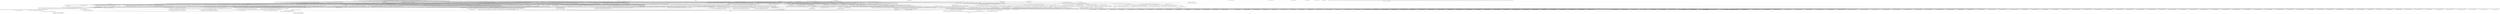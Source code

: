 digraph "Call graph: modify.ll" {
	label="Call graph: modify.ll";

	Node0x561aaa4ebbd0 [shape=record,label="{_ZN9LAMMPS_NS6ModifyC2EPNS_6LAMMPSE}"];
	Node0x561aaa4ebbd0 -> Node0x561aaa4db310;
	Node0x561aaa4ebbd0 -> Node0x561aaa4d6520;
	Node0x561aaa4ebbd0 -> Node0x561aaa4ec780;
	Node0x561aaa4ebbd0 -> Node0x561aaa5074a0;
	Node0x561aaa4ebbd0 -> Node0x561aaa4fe840;
	Node0x561aaa4ebbd0 -> Node0x561aaa4f9c10;
	Node0x561aaa4ebbd0 -> Node0x561aaa50ba70;
	Node0x561aaa4db310 [shape=record,label="{_ZN9LAMMPS_NS8PointersC2EPNS_6LAMMPSE}"];
	Node0x561aaa4d6520 [shape=record,label="{_ZNSt6vectorIPN9LAMMPS_NS3FixESaIS2_EEC2Ev}"];
	Node0x561aaa4d6520 -> Node0x561aaa4e1d80;
	Node0x561aaa4ec780 [shape=record,label="{_ZNSt6vectorIPN9LAMMPS_NS7ComputeESaIS2_EEC2Ev}"];
	Node0x561aaa4ec780 -> Node0x561aaa516830;
	Node0x561aaa5074a0 [shape=record,label="{_ZN9LAMMPS_NS6Modify16create_factoriesEv}"];
	Node0x561aaa5074a0 -> Node0x561aaa511150;
	Node0x561aaa5074a0 -> Node0x561aaa4f0d30;
	Node0x561aaa5074a0 -> Node0x561aaa528e60;
	Node0x561aaa5074a0 -> Node0x561aaa532820;
	Node0x561aaa5074a0 -> Node0x561aaa530990;
	Node0x561aaa5074a0 -> Node0x561aaa52cc30;
	Node0x561aaa5074a0 -> Node0x561aaa5391b0;
	Node0x561aaa5074a0 -> Node0x561aaa545ea0;
	Node0x561aaa5074a0 -> Node0x561aaa53ef50;
	Node0x561aaa5074a0 -> Node0x561aaa542430;
	Node0x561aaa316e30 [shape=record,label="{_ZL13style_creatorIN9LAMMPS_NS3FixENS0_11FixWallLJ93EEPT_PNS0_6LAMMPSEiPPc}"];
	Node0x561aaa316e30 -> Node0x561aaa511150;
	Node0x561aaa316e30 -> Node0x561aaa3175b0;
	Node0x561aaa316e30 -> Node0x561aaa3f23c0;
	Node0x561aaa317f70 [shape=record,label="{_ZL13style_creatorIN9LAMMPS_NS3FixENS0_12FixWallMorseEEPT_PNS0_6LAMMPSEiPPc}"];
	Node0x561aaa317f70 -> Node0x561aaa511150;
	Node0x561aaa317f70 -> Node0x561aaa318b00;
	Node0x561aaa317f70 -> Node0x561aaa3f23c0;
	Node0x561aaa319220 [shape=record,label="{_ZL13style_creatorIN9LAMMPS_NS3FixENS0_14FixWallReflectEEPT_PNS0_6LAMMPSEiPPc}"];
	Node0x561aaa319220 -> Node0x561aaa511150;
	Node0x561aaa319220 -> Node0x561aaa3199a0;
	Node0x561aaa319220 -> Node0x561aaa3f23c0;
	Node0x561aaa31a590 [shape=record,label="{_ZL13style_creatorIN9LAMMPS_NS3FixENS0_13FixWallRegionEEPT_PNS0_6LAMMPSEiPPc}"];
	Node0x561aaa31a590 -> Node0x561aaa511150;
	Node0x561aaa31a590 -> Node0x561aaa31af50;
	Node0x561aaa31a590 -> Node0x561aaa3f23c0;
	Node0x561aaa31bae0 [shape=record,label="{_ZL13style_creatorIN9LAMMPS_NS3FixENS0_12FixWallTableEEPT_PNS0_6LAMMPSEiPPc}"];
	Node0x561aaa31bae0 -> Node0x561aaa511150;
	Node0x561aaa31bae0 -> Node0x561aaa31c200;
	Node0x561aaa31bae0 -> Node0x561aaa3f23c0;
	Node0x561aaa542430 [shape=record,label="{_ZNSt3mapINSt7__cxx1112basic_stringIcSt11char_traitsIcESaIcEEEPFPN9LAMMPS_NS7ComputeEPNS6_6LAMMPSEiPPcESt4lessIS5_ESaISt4pairIKS5_SE_EEEC2Ev}"];
	Node0x561aaa542430 -> Node0x561aaa31c980;
	Node0x561aaa31d570 [shape=record,label="{_ZL13style_creatorIN9LAMMPS_NS7ComputeENS0_20ComputeAggregateAtomEEPT_PNS0_6LAMMPSEiPPc}"];
	Node0x561aaa31d570 -> Node0x561aaa511150;
	Node0x561aaa31d570 -> Node0x561aaa31e170;
	Node0x561aaa31d570 -> Node0x561aaa3f23c0;
	Node0x561aaa53ef50 [shape=record,label="{_ZNSt3mapINSt7__cxx1112basic_stringIcSt11char_traitsIcESaIcEEEPFPN9LAMMPS_NS7ComputeEPNS6_6LAMMPSEiPPcESt4lessIS5_ESaISt4pairIKS5_SE_EEEixEOS5_}"];
	Node0x561aaa53ef50 -> Node0x561aaa31eb30;
	Node0x561aaa53ef50 -> Node0x561aaa31f1f0;
	Node0x561aaa53ef50 -> Node0x561aaa31f970;
	Node0x561aaa53ef50 -> Node0x561aaa320500;
	Node0x561aaa53ef50 -> Node0x561aaa320d70;
	Node0x561aaa53ef50 -> Node0x561aaa58c730;
	Node0x561aaa53ef50 -> Node0x561aaa321730;
	Node0x561aaa53ef50 -> Node0x561aaa657e90;
	Node0x561aaa53ef50 -> Node0x561aaa321df0;
	Node0x561aaa53ef50 -> Node0x561aaa644500;
	Node0x561aaa322570 [shape=record,label="{_ZL13style_creatorIN9LAMMPS_NS7ComputeENS0_12ComputeAngleEEPT_PNS0_6LAMMPSEiPPc}"];
	Node0x561aaa322570 -> Node0x561aaa511150;
	Node0x561aaa322570 -> Node0x561aaa323160;
	Node0x561aaa322570 -> Node0x561aaa3f23c0;
	Node0x561aaa320d70 [shape=record,label="{_ZNKSt17_Rb_tree_iteratorISt4pairIKNSt7__cxx1112basic_stringIcSt11char_traitsIcESaIcEEEPFPN9LAMMPS_NS7ComputeEPNS8_6LAMMPSEiPPcEEEdeEv}"];
	Node0x561aaa320d70 -> Node0x561aaa4344b0;
	Node0x561aaa323b20 [shape=record,label="{_ZL13style_creatorIN9LAMMPS_NS7ComputeENS0_17ComputeAngleLocalEEPT_PNS0_6LAMMPSEiPPc}"];
	Node0x561aaa323b20 -> Node0x561aaa511150;
	Node0x561aaa323b20 -> Node0x561aaa3241e0;
	Node0x561aaa323b20 -> Node0x561aaa3f23c0;
	Node0x561aaa5498a0 [shape=record,label="{__gxx_personality_v0}"];
	Node0x561aaa4fe840 [shape=record,label="{_ZNSt6vectorIPN9LAMMPS_NS7ComputeESaIS2_EED2Ev}"];
	Node0x561aaa4fe840 -> Node0x561aaa555350;
	Node0x561aaa4fe840 -> Node0x561aaa551fb0;
	Node0x561aaa4fe840 -> Node0x561aaa5501b0;
	Node0x561aaa4fe840 -> Node0x561aaa54b390;
	Node0x561aaa4f9c10 [shape=record,label="{_ZNSt6vectorIPN9LAMMPS_NS3FixESaIS2_EED2Ev}"];
	Node0x561aaa4f9c10 -> Node0x561aaa56ca30;
	Node0x561aaa4f9c10 -> Node0x561aaa5694e0;
	Node0x561aaa4f9c10 -> Node0x561aaa2bd4d0;
	Node0x561aaa4f9c10 -> Node0x561aaa54b390;
	Node0x561aaa511150 [shape=record,label="{_Znwm}"];
	Node0x561aaa4f0d30 [shape=record,label="{llvm.memset.p0.i64}"];
	Node0x561aaa528e60 [shape=record,label="{_ZNSt3mapINSt7__cxx1112basic_stringIcSt11char_traitsIcESaIcEEEPFPN9LAMMPS_NS3FixEPNS6_6LAMMPSEiPPcESt4lessIS5_ESaISt4pairIKS5_SE_EEEC2Ev}"];
	Node0x561aaa528e60 -> Node0x561aaa561070;
	Node0x561aaa576710 [shape=record,label="{_ZL13style_creatorIN9LAMMPS_NS3FixENS0_8FixAdaptEEPT_PNS0_6LAMMPSEiPPc}"];
	Node0x561aaa576710 -> Node0x561aaa511150;
	Node0x561aaa576710 -> Node0x561aaa3f3390;
	Node0x561aaa576710 -> Node0x561aaa3f23c0;
	Node0x561aaa52cc30 [shape=record,label="{_ZNSt3mapINSt7__cxx1112basic_stringIcSt11char_traitsIcESaIcEEEPFPN9LAMMPS_NS3FixEPNS6_6LAMMPSEiPPcESt4lessIS5_ESaISt4pairIKS5_SE_EEEixEOS5_}"];
	Node0x561aaa52cc30 -> Node0x561aaa579c90;
	Node0x561aaa52cc30 -> Node0x561aaa593aa0;
	Node0x561aaa52cc30 -> Node0x561aaa6233f0;
	Node0x561aaa52cc30 -> Node0x561aaa5d8c00;
	Node0x561aaa52cc30 -> Node0x561aaa591e20;
	Node0x561aaa52cc30 -> Node0x561aaa58c730;
	Node0x561aaa52cc30 -> Node0x561aaa68ff80;
	Node0x561aaa52cc30 -> Node0x561aaa657e90;
	Node0x561aaa52cc30 -> Node0x561aaa6440b0;
	Node0x561aaa52cc30 -> Node0x561aaa644500;
	Node0x561aaa532820 [shape=record,label="{_ZNSaIcEC1Ev}"];
	Node0x561aaa6233f0 [shape=record,label="{_ZSteqRKSt17_Rb_tree_iteratorISt4pairIKNSt7__cxx1112basic_stringIcSt11char_traitsIcESaIcEEEPFPN9LAMMPS_NS3FixEPNS8_6LAMMPSEiPPcEEESK_}"];
	Node0x561aaa591e20 [shape=record,label="{_ZNKSt17_Rb_tree_iteratorISt4pairIKNSt7__cxx1112basic_stringIcSt11char_traitsIcESaIcEEEPFPN9LAMMPS_NS3FixEPNS8_6LAMMPSEiPPcEEEdeEv}"];
	Node0x561aaa591e20 -> Node0x561aaa446750;
	Node0x561aaa530990 [shape=record,label="{_ZNSt7__cxx1112basic_stringIcSt11char_traitsIcESaIcEEC2IS3_EEPKcRKS3_}"];
	Node0x561aaa530990 -> Node0x561aaa6ca930;
	Node0x561aaa530990 -> Node0x561aaa6b2080;
	Node0x561aaa530990 -> Node0x561aaa6a5a40;
	Node0x561aaa530990 -> Node0x561aaa699100;
	Node0x561aaa530990 -> Node0x561aaa7c2550;
	Node0x561aaa5391b0 [shape=record,label="{_ZNSt7__cxx1112basic_stringIcSt11char_traitsIcESaIcEED1Ev}"];
	Node0x561aaa545ea0 [shape=record,label="{_ZNSaIcED1Ev}"];
	Node0x561aaa737690 [shape=record,label="{_ZL13style_creatorIN9LAMMPS_NS3FixENS0_11FixAddForceEEPT_PNS0_6LAMMPSEiPPc}"];
	Node0x561aaa737690 -> Node0x561aaa511150;
	Node0x561aaa737690 -> Node0x561aaa2e0140;
	Node0x561aaa737690 -> Node0x561aaa3f23c0;
	Node0x561aaa6cd1e0 [shape=record,label="{_ZL13style_creatorIN9LAMMPS_NS3FixENS0_10FixAveAtomEEPT_PNS0_6LAMMPSEiPPc}"];
	Node0x561aaa6cd1e0 -> Node0x561aaa511150;
	Node0x561aaa6cd1e0 -> Node0x561aaa4d8630;
	Node0x561aaa6cd1e0 -> Node0x561aaa3f23c0;
	Node0x561aaa5de7a0 [shape=record,label="{_ZL13style_creatorIN9LAMMPS_NS3FixENS0_11FixAveChunkEEPT_PNS0_6LAMMPSEiPPc}"];
	Node0x561aaa5de7a0 -> Node0x561aaa511150;
	Node0x561aaa5de7a0 -> Node0x561aaa51dfe0;
	Node0x561aaa5de7a0 -> Node0x561aaa3f23c0;
	Node0x561aaa46c780 [shape=record,label="{_ZL13style_creatorIN9LAMMPS_NS3FixENS0_15FixAveCorrelateEEPT_PNS0_6LAMMPSEiPPc}"];
	Node0x561aaa46c780 -> Node0x561aaa511150;
	Node0x561aaa46c780 -> Node0x561aaa43b8f0;
	Node0x561aaa46c780 -> Node0x561aaa3f23c0;
	Node0x561aaa318b00 [shape=record,label="{_ZN9LAMMPS_NS12FixWallMorseC1EPNS_6LAMMPSEiPPc}"];
	Node0x561aaa4cafc0 [shape=record,label="{_ZL13style_creatorIN9LAMMPS_NS3FixENS0_10FixAveGridEEPT_PNS0_6LAMMPSEiPPc}"];
	Node0x561aaa4cafc0 -> Node0x561aaa511150;
	Node0x561aaa4cafc0 -> Node0x561aaa6f6c90;
	Node0x561aaa4cafc0 -> Node0x561aaa3f23c0;
	Node0x561aaa3175b0 [shape=record,label="{_ZN9LAMMPS_NS11FixWallLJ93C1EPNS_6LAMMPSEiPPc}"];
	Node0x561aaa6f10d0 [shape=record,label="{_ZL13style_creatorIN9LAMMPS_NS3FixENS0_11FixAveHistoEEPT_PNS0_6LAMMPSEiPPc}"];
	Node0x561aaa6f10d0 -> Node0x561aaa511150;
	Node0x561aaa6f10d0 -> Node0x561aaa6e7940;
	Node0x561aaa6f10d0 -> Node0x561aaa3f23c0;
	Node0x561aaa6e65e0 [shape=record,label="{_ZL13style_creatorIN9LAMMPS_NS3FixENS0_17FixAveHistoWeightEEPT_PNS0_6LAMMPSEiPPc}"];
	Node0x561aaa6e65e0 -> Node0x561aaa511150;
	Node0x561aaa6e65e0 -> Node0x561aaa6da2d0;
	Node0x561aaa6e65e0 -> Node0x561aaa3f23c0;
	Node0x561aaa72d960 [shape=record,label="{_ZL13style_creatorIN9LAMMPS_NS3FixENS0_10FixAveTimeEEPT_PNS0_6LAMMPSEiPPc}"];
	Node0x561aaa72d960 -> Node0x561aaa511150;
	Node0x561aaa72d960 -> Node0x561aaa7abc50;
	Node0x561aaa72d960 -> Node0x561aaa3f23c0;
	Node0x561aaa79d320 [shape=record,label="{_ZL13style_creatorIN9LAMMPS_NS3FixENS0_11FixAveForceEEPT_PNS0_6LAMMPSEiPPc}"];
	Node0x561aaa79d320 -> Node0x561aaa511150;
	Node0x561aaa79d320 -> Node0x561aaa791430;
	Node0x561aaa79d320 -> Node0x561aaa3f23c0;
	Node0x561aaa7825a0 [shape=record,label="{_ZL13style_creatorIN9LAMMPS_NS3FixENS0_10FixBalanceEEPT_PNS0_6LAMMPSEiPPc}"];
	Node0x561aaa7825a0 -> Node0x561aaa511150;
	Node0x561aaa7825a0 -> Node0x561aaa7bb330;
	Node0x561aaa7825a0 -> Node0x561aaa3f23c0;
	Node0x561aaa815660 [shape=record,label="{_ZL13style_creatorIN9LAMMPS_NS3FixENS0_14FixBondHistoryEEPT_PNS0_6LAMMPSEiPPc}"];
	Node0x561aaa815660 -> Node0x561aaa511150;
	Node0x561aaa815660 -> Node0x561aaa808e80;
	Node0x561aaa815660 -> Node0x561aaa3f23c0;
	Node0x561aaa806380 [shape=record,label="{_ZL13style_creatorIN9LAMMPS_NS3FixENS0_11FixBoxRelaxEEPT_PNS0_6LAMMPSEiPPc}"];
	Node0x561aaa806380 -> Node0x561aaa511150;
	Node0x561aaa806380 -> Node0x561aaa5c9ca0;
	Node0x561aaa806380 -> Node0x561aaa3f23c0;
	Node0x561aaa7aef30 [shape=record,label="{_ZL13style_creatorIN9LAMMPS_NS3FixENS0_9FixDeformEEPT_PNS0_6LAMMPSEiPPc}"];
	Node0x561aaa7aef30 -> Node0x561aaa511150;
	Node0x561aaa7aef30 -> Node0x561aaa29a030;
	Node0x561aaa7aef30 -> Node0x561aaa3f23c0;
	Node0x561aaa29a4c0 [shape=record,label="{_ZL13style_creatorIN9LAMMPS_NS3FixENS0_10FixDepositEEPT_PNS0_6LAMMPSEiPPc}"];
	Node0x561aaa29a4c0 -> Node0x561aaa511150;
	Node0x561aaa29a4c0 -> Node0x561aaa29c370;
	Node0x561aaa29a4c0 -> Node0x561aaa3f23c0;
	Node0x561aaa29e230 [shape=record,label="{_ZL13style_creatorIN9LAMMPS_NS3FixENS0_13FixDeprecatedEEPT_PNS0_6LAMMPSEiPPc}"];
	Node0x561aaa29e230 -> Node0x561aaa511150;
	Node0x561aaa29e230 -> Node0x561aaa29c530;
	Node0x561aaa29e230 -> Node0x561aaa3f23c0;
	Node0x561aaa29baf0 [shape=record,label="{_ZL13style_creatorIN9LAMMPS_NS3FixENS0_10FixDtResetEEPT_PNS0_6LAMMPSEiPPc}"];
	Node0x561aaa29baf0 -> Node0x561aaa511150;
	Node0x561aaa29baf0 -> Node0x561aaa29d020;
	Node0x561aaa29baf0 -> Node0x561aaa3f23c0;
	Node0x561aaa2a1fd0 [shape=record,label="{_ZL13style_creatorIN9LAMMPS_NS3FixENS0_8FixDummyEEPT_PNS0_6LAMMPSEiPPc}"];
	Node0x561aaa2a1fd0 -> Node0x561aaa511150;
	Node0x561aaa2a1fd0 -> Node0x561aaa29e360;
	Node0x561aaa2a1fd0 -> Node0x561aaa3f23c0;
	Node0x561aaa29a3d0 [shape=record,label="{_ZL13style_creatorIN9LAMMPS_NS3FixENS0_9FixEfieldEEPT_PNS0_6LAMMPSEiPPc}"];
	Node0x561aaa29a3d0 -> Node0x561aaa511150;
	Node0x561aaa29a3d0 -> Node0x561aaa2a0da0;
	Node0x561aaa29a3d0 -> Node0x561aaa3f23c0;
	Node0x561aaa3b8470 [shape=record,label="{_ZN9LAMMPS_NS6Modify8min_stepEdPd}"];
	Node0x561aaa29cd70 [shape=record,label="{_ZL13style_creatorIN9LAMMPS_NS3FixENS0_12FixEnforce2DEEPT_PNS0_6LAMMPSEiPPc}"];
	Node0x561aaa29cd70 -> Node0x561aaa511150;
	Node0x561aaa29cd70 -> Node0x561aaa29b460;
	Node0x561aaa29cd70 -> Node0x561aaa3f23c0;
	Node0x561aaa2a1280 [shape=record,label="{_ZL13style_creatorIN9LAMMPS_NS3FixENS0_12FixEvaporateEEPT_PNS0_6LAMMPSEiPPc}"];
	Node0x561aaa2a1280 -> Node0x561aaa511150;
	Node0x561aaa2a1280 -> Node0x561aaa29c1b0;
	Node0x561aaa2a1280 -> Node0x561aaa3f23c0;
	Node0x561aaa29ef60 [shape=record,label="{_ZL13style_creatorIN9LAMMPS_NS3FixENS0_11FixExternalEEPT_PNS0_6LAMMPSEiPPc}"];
	Node0x561aaa29ef60 -> Node0x561aaa511150;
	Node0x561aaa29ef60 -> Node0x561aaa4a7280;
	Node0x561aaa29ef60 -> Node0x561aaa3f23c0;
	Node0x561aaa4a4680 [shape=record,label="{_ZL13style_creatorIN9LAMMPS_NS3FixENS0_10FixGravityEEPT_PNS0_6LAMMPSEiPPc}"];
	Node0x561aaa4a4680 -> Node0x561aaa511150;
	Node0x561aaa4a4680 -> Node0x561aaa82d360;
	Node0x561aaa4a4680 -> Node0x561aaa3f23c0;
	Node0x561aaa82d210 [shape=record,label="{_ZL13style_creatorIN9LAMMPS_NS3FixENS0_8FixGroupEEPT_PNS0_6LAMMPSEiPPc}"];
	Node0x561aaa82d210 -> Node0x561aaa511150;
	Node0x561aaa82d210 -> Node0x561aaa2a1cb0;
	Node0x561aaa82d210 -> Node0x561aaa3f23c0;
	Node0x561aaa4beed0 [shape=record,label="{_ZL13style_creatorIN9LAMMPS_NS3FixENS0_7FixHaltEEPT_PNS0_6LAMMPSEiPPc}"];
	Node0x561aaa4beed0 -> Node0x561aaa511150;
	Node0x561aaa4beed0 -> Node0x561aaa4d85a0;
	Node0x561aaa4beed0 -> Node0x561aaa3f23c0;
	Node0x561aaa4d3450 [shape=record,label="{_ZL13style_creatorIN9LAMMPS_NS3FixENS0_7FixHeatEEPT_PNS0_6LAMMPSEiPPc}"];
	Node0x561aaa4d3450 -> Node0x561aaa511150;
	Node0x561aaa4d3450 -> Node0x561aaa4caf30;
	Node0x561aaa4d3450 -> Node0x561aaa3f23c0;
	Node0x561aaa4c7c70 [shape=record,label="{_ZL13style_creatorIN9LAMMPS_NS3FixENS0_9FixIndentEEPT_PNS0_6LAMMPSEiPPc}"];
	Node0x561aaa4c7c70 -> Node0x561aaa511150;
	Node0x561aaa4c7c70 -> Node0x561aaa443590;
	Node0x561aaa4c7c70 -> Node0x561aaa3f23c0;
	Node0x561aaa4a7200 [shape=record,label="{_ZL13style_creatorIN9LAMMPS_NS3FixENS0_11FixLangevinEEPT_PNS0_6LAMMPSEiPPc}"];
	Node0x561aaa4a7200 -> Node0x561aaa511150;
	Node0x561aaa4a7200 -> Node0x561aaa7c5730;
	Node0x561aaa4a7200 -> Node0x561aaa3f23c0;
	Node0x561aaa2a1b90 [shape=record,label="{_ZL13style_creatorIN9LAMMPS_NS3FixENS0_12FixLineForceEEPT_PNS0_6LAMMPSEiPPc}"];
	Node0x561aaa2a1b90 -> Node0x561aaa511150;
	Node0x561aaa2a1b90 -> Node0x561aaa29f5f0;
	Node0x561aaa2a1b90 -> Node0x561aaa3f23c0;
	Node0x561aaa29b940 [shape=record,label="{_ZL13style_creatorIN9LAMMPS_NS3FixENS0_11FixMinimizeEEPT_PNS0_6LAMMPSEiPPc}"];
	Node0x561aaa29b940 -> Node0x561aaa511150;
	Node0x561aaa29b940 -> Node0x561aaa2a0f50;
	Node0x561aaa29b940 -> Node0x561aaa3f23c0;
	Node0x561aaa29f770 [shape=record,label="{_ZL13style_creatorIN9LAMMPS_NS3FixENS0_11FixMomentumEEPT_PNS0_6LAMMPSEiPPc}"];
	Node0x561aaa29f770 -> Node0x561aaa511150;
	Node0x561aaa29f770 -> Node0x561aaa2a1f40;
	Node0x561aaa29f770 -> Node0x561aaa3f23c0;
	Node0x561aaa29cc30 [shape=record,label="{_ZL13style_creatorIN9LAMMPS_NS3FixENS0_7FixMoveEEPT_PNS0_6LAMMPSEiPPc}"];
	Node0x561aaa29cc30 -> Node0x561aaa511150;
	Node0x561aaa29cc30 -> Node0x561aaa2989e0;
	Node0x561aaa29cc30 -> Node0x561aaa3f23c0;
	Node0x561aaa2a22b0 [shape=record,label="{_ZL13style_creatorIN9LAMMPS_NS3FixENS0_15FixNeighHistoryEEPT_PNS0_6LAMMPSEiPPc}"];
	Node0x561aaa2a22b0 -> Node0x561aaa511150;
	Node0x561aaa2a22b0 -> Node0x561aaa2a1160;
	Node0x561aaa2a22b0 -> Node0x561aaa3f23c0;
	Node0x561aaa29cba0 [shape=record,label="{_ZL13style_creatorIN9LAMMPS_NS3FixENS0_6FixNPHEEPT_PNS0_6LAMMPSEiPPc}"];
	Node0x561aaa29cba0 -> Node0x561aaa511150;
	Node0x561aaa29cba0 -> Node0x561aaa2a11f0;
	Node0x561aaa29cba0 -> Node0x561aaa3f23c0;
	Node0x561aaa2f7050 [shape=record,label="{_ZL13style_creatorIN9LAMMPS_NS3FixENS0_12FixNPHSphereEEPT_PNS0_6LAMMPSEiPPc}"];
	Node0x561aaa2f7050 -> Node0x561aaa511150;
	Node0x561aaa2f7050 -> Node0x561aaa2d3420;
	Node0x561aaa2f7050 -> Node0x561aaa3f23c0;
	Node0x561aaa2d6380 [shape=record,label="{_ZL13style_creatorIN9LAMMPS_NS3FixENS0_6FixNPTEEPT_PNS0_6LAMMPSEiPPc}"];
	Node0x561aaa2d6380 -> Node0x561aaa511150;
	Node0x561aaa2d6380 -> Node0x561aaa2d7000;
	Node0x561aaa2d6380 -> Node0x561aaa3f23c0;
	Node0x561aaa7861d0 [shape=record,label="{_ZL13style_creatorIN9LAMMPS_NS3FixENS0_12FixNPTSphereEEPT_PNS0_6LAMMPSEiPPc}"];
	Node0x561aaa7861d0 -> Node0x561aaa511150;
	Node0x561aaa7861d0 -> Node0x561aaa2dd040;
	Node0x561aaa7861d0 -> Node0x561aaa3f23c0;
	Node0x561aaa31eb30 [shape=record,label="{_ZNSt3mapINSt7__cxx1112basic_stringIcSt11char_traitsIcESaIcEEEPFPN9LAMMPS_NS7ComputeEPNS6_6LAMMPSEiPPcESt4lessIS5_ESaISt4pairIKS5_SE_EEE11lower_boundERSI_}"];
	Node0x561aaa31eb30 -> Node0x561aaa4b33b0;
	Node0x561aaa2e0960 [shape=record,label="{_ZL13style_creatorIN9LAMMPS_NS3FixENS0_6FixNVEEEPT_PNS0_6LAMMPSEiPPc}"];
	Node0x561aaa2e0960 -> Node0x561aaa511150;
	Node0x561aaa2e0960 -> Node0x561aaa2e5b40;
	Node0x561aaa2e0960 -> Node0x561aaa3f23c0;
	Node0x561aaa5c07b0 [shape=record,label="{_ZL13style_creatorIN9LAMMPS_NS3FixENS0_11FixNVELimitEEPT_PNS0_6LAMMPSEiPPc}"];
	Node0x561aaa5c07b0 -> Node0x561aaa511150;
	Node0x561aaa5c07b0 -> Node0x561aaa2e8040;
	Node0x561aaa5c07b0 -> Node0x561aaa3f23c0;
	Node0x561aaa2e86a0 [shape=record,label="{_ZL13style_creatorIN9LAMMPS_NS3FixENS0_13FixNVENoforceEEPT_PNS0_6LAMMPSEiPPc}"];
	Node0x561aaa2e86a0 -> Node0x561aaa511150;
	Node0x561aaa2e86a0 -> Node0x561aaa2e8ce0;
	Node0x561aaa2e86a0 -> Node0x561aaa3f23c0;
	Node0x561aaa2e95c0 [shape=record,label="{_ZL13style_creatorIN9LAMMPS_NS3FixENS0_12FixNVESphereEEPT_PNS0_6LAMMPSEiPPc}"];
	Node0x561aaa2e95c0 -> Node0x561aaa511150;
	Node0x561aaa2e95c0 -> Node0x561aaa2e9c20;
	Node0x561aaa2e95c0 -> Node0x561aaa3f23c0;
	Node0x561aaa2ea260 [shape=record,label="{_ZL13style_creatorIN9LAMMPS_NS3FixENS0_6FixNVTEEPT_PNS0_6LAMMPSEiPPc}"];
	Node0x561aaa2ea260 -> Node0x561aaa511150;
	Node0x561aaa2ea260 -> Node0x561aaa2eac20;
	Node0x561aaa2ea260 -> Node0x561aaa3f23c0;
	Node0x561aaa2eb7b0 [shape=record,label="{_ZL13style_creatorIN9LAMMPS_NS3FixENS0_11FixNVTSllodEEPT_PNS0_6LAMMPSEiPPc}"];
	Node0x561aaa2eb7b0 -> Node0x561aaa511150;
	Node0x561aaa2eb7b0 -> Node0x561aaa2f1ef0;
	Node0x561aaa2eb7b0 -> Node0x561aaa3f23c0;
	Node0x561aaa2f2610 [shape=record,label="{_ZL13style_creatorIN9LAMMPS_NS3FixENS0_12FixNVTSphereEEPT_PNS0_6LAMMPSEiPPc}"];
	Node0x561aaa2f2610 -> Node0x561aaa511150;
	Node0x561aaa2f2610 -> Node0x561aaa2f6dd0;
	Node0x561aaa2f2610 -> Node0x561aaa3f23c0;
	Node0x561aaa2f73e0 [shape=record,label="{_ZL13style_creatorIN9LAMMPS_NS3FixENS0_7FixPairEEPT_PNS0_6LAMMPSEiPPc}"];
	Node0x561aaa2f73e0 -> Node0x561aaa511150;
	Node0x561aaa2f73e0 -> Node0x561aaa2f7da0;
	Node0x561aaa2f73e0 -> Node0x561aaa3f23c0;
	Node0x561aaa2f8c60 [shape=record,label="{_ZL13style_creatorIN9LAMMPS_NS3FixENS0_13FixPlaneForceEEPT_PNS0_6LAMMPSEiPPc}"];
	Node0x561aaa2f8c60 -> Node0x561aaa511150;
	Node0x561aaa2f8c60 -> Node0x561aaa2f9620;
	Node0x561aaa2f8c60 -> Node0x561aaa3f23c0;
	Node0x561aaa2f9ce0 [shape=record,label="{_ZL13style_creatorIN9LAMMPS_NS3FixENS0_17FixPressBerendsenEEPT_PNS0_6LAMMPSEiPPc}"];
	Node0x561aaa2f9ce0 -> Node0x561aaa511150;
	Node0x561aaa2f9ce0 -> Node0x561aaa2fa460;
	Node0x561aaa2f9ce0 -> Node0x561aaa3f23c0;
	Node0x561aaa2fae20 [shape=record,label="{_ZL13style_creatorIN9LAMMPS_NS3FixENS0_8FixPrintEEPT_PNS0_6LAMMPSEiPPc}"];
	Node0x561aaa2fae20 -> Node0x561aaa511150;
	Node0x561aaa2fae20 -> Node0x561aaa2fb4e0;
	Node0x561aaa2fae20 -> Node0x561aaa3f23c0;
	Node0x561aaa2fbc60 [shape=record,label="{_ZL13style_creatorIN9LAMMPS_NS3FixENS0_15FixPropertyAtomEEPT_PNS0_6LAMMPSEiPPc}"];
	Node0x561aaa2fbc60 -> Node0x561aaa511150;
	Node0x561aaa2fbc60 -> Node0x561aaa2fc620;
	Node0x561aaa2fbc60 -> Node0x561aaa3f23c0;
	Node0x561aaa2fcce0 [shape=record,label="{_ZL13style_creatorIN9LAMMPS_NS3FixENS0_14FixReadRestartEEPT_PNS0_6LAMMPSEiPPc}"];
	Node0x561aaa2fcce0 -> Node0x561aaa511150;
	Node0x561aaa2fcce0 -> Node0x561aaa2fd460;
	Node0x561aaa2fcce0 -> Node0x561aaa3f23c0;
	Node0x561aaa2fde20 [shape=record,label="{_ZL13style_creatorIN9LAMMPS_NS3FixENS0_11FixRecenterEEPT_PNS0_6LAMMPSEiPPc}"];
	Node0x561aaa2fde20 -> Node0x561aaa511150;
	Node0x561aaa2fde20 -> Node0x561aaa2fe4e0;
	Node0x561aaa2fde20 -> Node0x561aaa3f23c0;
	Node0x561aaa31c200 [shape=record,label="{_ZN9LAMMPS_NS12FixWallTableC1EPNS_6LAMMPSEiPPc}"];
	Node0x561aaa2fec60 [shape=record,label="{_ZL13style_creatorIN9LAMMPS_NS3FixENS0_8FixRespaEEPT_PNS0_6LAMMPSEiPPc}"];
	Node0x561aaa2fec60 -> Node0x561aaa511150;
	Node0x561aaa2fec60 -> Node0x561aaa2ff620;
	Node0x561aaa2fec60 -> Node0x561aaa3f23c0;
	Node0x561aaa320500 [shape=record,label="{_ZNKSt3mapINSt7__cxx1112basic_stringIcSt11char_traitsIcESaIcEEEPFPN9LAMMPS_NS7ComputeEPNS6_6LAMMPSEiPPcESt4lessIS5_ESaISt4pairIKS5_SE_EEE8key_compEv}"];
	Node0x561aaa320500 -> Node0x561aaa4b5500;
	Node0x561aaa321df0 [shape=record,label="{_ZNSt8_Rb_treeINSt7__cxx1112basic_stringIcSt11char_traitsIcESaIcEEESt4pairIKS5_PFPN9LAMMPS_NS7ComputeEPNS8_6LAMMPSEiPPcEESt10_Select1stISH_ESt4lessIS5_ESaISH_EE22_M_emplace_hint_uniqueIJRKSt21piecewise_construct_tSt5tupleIJOS5_EESS_IJEEEEESt17_Rb_tree_iteratorISH_ESt23_Rb_tree_const_iteratorISH_EDpOT_}"];
	Node0x561aaa321df0 -> Node0x561aaa4ba8f0;
	Node0x561aaa321df0 -> Node0x561aaa644500;
	Node0x561aaa321df0 -> Node0x561aaa4bb450;
	Node0x561aaa321df0 -> Node0x561aaa4bb6b0;
	Node0x561aaa321df0 -> Node0x561aaa4bc080;
	Node0x561aaa321df0 -> Node0x561aaa8417a0;
	Node0x561aaa321df0 -> Node0x561aaa4303a0;
	Node0x561aaa321df0 -> Node0x561aaa468b70;
	Node0x561aaa321df0 -> Node0x561aaa54b390;
	Node0x561aaa321df0 -> Node0x561aaa872740;
	Node0x561aaa321df0 -> Node0x561aaa469860;
	Node0x561aaa321df0 -> Node0x561aaa878980;
	Node0x561aaa2ffce0 [shape=record,label="{_ZL13style_creatorIN9LAMMPS_NS3FixENS0_11FixRestrainEEPT_PNS0_6LAMMPSEiPPc}"];
	Node0x561aaa2ffce0 -> Node0x561aaa511150;
	Node0x561aaa2ffce0 -> Node0x561aaa300460;
	Node0x561aaa2ffce0 -> Node0x561aaa3f23c0;
	Node0x561aaa300e20 [shape=record,label="{_ZL13style_creatorIN9LAMMPS_NS3FixENS0_11FixSetForceEEPT_PNS0_6LAMMPSEiPPc}"];
	Node0x561aaa300e20 -> Node0x561aaa511150;
	Node0x561aaa300e20 -> Node0x561aaa3014e0;
	Node0x561aaa300e20 -> Node0x561aaa3f23c0;
	Node0x561aaa301c60 [shape=record,label="{_ZL13style_creatorIN9LAMMPS_NS3FixENS0_9FixSpringEEPT_PNS0_6LAMMPSEiPPc}"];
	Node0x561aaa301c60 -> Node0x561aaa511150;
	Node0x561aaa301c60 -> Node0x561aaa302620;
	Node0x561aaa301c60 -> Node0x561aaa3f23c0;
	Node0x561aaa302ce0 [shape=record,label="{_ZL13style_creatorIN9LAMMPS_NS3FixENS0_14FixSpringChunkEEPT_PNS0_6LAMMPSEiPPc}"];
	Node0x561aaa302ce0 -> Node0x561aaa511150;
	Node0x561aaa302ce0 -> Node0x561aaa303460;
	Node0x561aaa302ce0 -> Node0x561aaa3f23c0;
	Node0x561aaa303e20 [shape=record,label="{_ZL13style_creatorIN9LAMMPS_NS3FixENS0_13FixSpringSelfEEPT_PNS0_6LAMMPSEiPPc}"];
	Node0x561aaa303e20 -> Node0x561aaa511150;
	Node0x561aaa303e20 -> Node0x561aaa3044e0;
	Node0x561aaa303e20 -> Node0x561aaa3f23c0;
	Node0x561aaa304aa0 [shape=record,label="{_ZL13style_creatorIN9LAMMPS_NS3FixENS0_12FixStoreAtomEEPT_PNS0_6LAMMPSEiPPc}"];
	Node0x561aaa304aa0 -> Node0x561aaa511150;
	Node0x561aaa304aa0 -> Node0x561aaa3050d0;
	Node0x561aaa304aa0 -> Node0x561aaa3f23c0;
	Node0x561aaa31af50 [shape=record,label="{_ZN9LAMMPS_NS13FixWallRegionC1EPNS_6LAMMPSEiPPc}"];
	Node0x561aaa305850 [shape=record,label="{_ZL13style_creatorIN9LAMMPS_NS3FixENS0_13FixStoreForceEEPT_PNS0_6LAMMPSEiPPc}"];
	Node0x561aaa305850 -> Node0x561aaa511150;
	Node0x561aaa305850 -> Node0x561aaa306130;
	Node0x561aaa305850 -> Node0x561aaa3f23c0;
	Node0x561aaa306620 [shape=record,label="{_ZL13style_creatorIN9LAMMPS_NS3FixENS0_14FixStoreGlobalEEPT_PNS0_6LAMMPSEiPPc}"];
	Node0x561aaa306620 -> Node0x561aaa511150;
	Node0x561aaa306620 -> Node0x561aaa307030;
	Node0x561aaa306620 -> Node0x561aaa3f23c0;
	Node0x561aaa3199a0 [shape=record,label="{_ZN9LAMMPS_NS14FixWallReflectC1EPNS_6LAMMPSEiPPc}"];
	Node0x561aaa3076e0 [shape=record,label="{_ZL13style_creatorIN9LAMMPS_NS3FixENS0_13FixStoreLocalEEPT_PNS0_6LAMMPSEiPPc}"];
	Node0x561aaa3076e0 -> Node0x561aaa511150;
	Node0x561aaa3076e0 -> Node0x561aaa307e80;
	Node0x561aaa3076e0 -> Node0x561aaa3f23c0;
	Node0x561aaa308c10 [shape=record,label="{_ZL13style_creatorIN9LAMMPS_NS3FixENS0_13FixStoreStateEEPT_PNS0_6LAMMPSEiPPc}"];
	Node0x561aaa308c10 -> Node0x561aaa511150;
	Node0x561aaa308c10 -> Node0x561aaa309ed0;
	Node0x561aaa308c10 -> Node0x561aaa3f23c0;
	Node0x561aaa30b0b0 [shape=record,label="{_ZL13style_creatorIN9LAMMPS_NS3FixENS0_16FixTempBerendsenEEPT_PNS0_6LAMMPSEiPPc}"];
	Node0x561aaa30b0b0 -> Node0x561aaa511150;
	Node0x561aaa30b0b0 -> Node0x561aaa30c290;
	Node0x561aaa30b0b0 -> Node0x561aaa3f23c0;
	Node0x561aaa30cdb0 [shape=record,label="{_ZL13style_creatorIN9LAMMPS_NS3FixENS0_14FixTempRescaleEEPT_PNS0_6LAMMPSEiPPc}"];
	Node0x561aaa30cdb0 -> Node0x561aaa511150;
	Node0x561aaa30cdb0 -> Node0x561aaa30df90;
	Node0x561aaa30cdb0 -> Node0x561aaa3f23c0;
	Node0x561aaa31f970 [shape=record,label="{_ZSteqRKSt17_Rb_tree_iteratorISt4pairIKNSt7__cxx1112basic_stringIcSt11char_traitsIcESaIcEEEPFPN9LAMMPS_NS7ComputeEPNS8_6LAMMPSEiPPcEEESK_}"];
	Node0x561aaa30ef50 [shape=record,label="{_ZL13style_creatorIN9LAMMPS_NS3FixENS0_22FixThermalConductivityEEPT_PNS0_6LAMMPSEiPPc}"];
	Node0x561aaa30ef50 -> Node0x561aaa511150;
	Node0x561aaa30ef50 -> Node0x561aaa30f670;
	Node0x561aaa30ef50 -> Node0x561aaa3f23c0;
	Node0x561aaa30fdf0 [shape=record,label="{_ZL13style_creatorIN9LAMMPS_NS3FixENS0_21FixUpdateSpecialBondsEEPT_PNS0_6LAMMPSEiPPc}"];
	Node0x561aaa30fdf0 -> Node0x561aaa511150;
	Node0x561aaa30fdf0 -> Node0x561aaa3107b0;
	Node0x561aaa30fdf0 -> Node0x561aaa3f23c0;
	Node0x561aaa310e70 [shape=record,label="{_ZL13style_creatorIN9LAMMPS_NS3FixENS0_9FixVectorEEPT_PNS0_6LAMMPSEiPPc}"];
	Node0x561aaa310e70 -> Node0x561aaa511150;
	Node0x561aaa310e70 -> Node0x561aaa3115f0;
	Node0x561aaa310e70 -> Node0x561aaa3f23c0;
	Node0x561aaa311fb0 [shape=record,label="{_ZL13style_creatorIN9LAMMPS_NS3FixENS0_10FixViscousEEPT_PNS0_6LAMMPSEiPPc}"];
	Node0x561aaa311fb0 -> Node0x561aaa511150;
	Node0x561aaa311fb0 -> Node0x561aaa312b40;
	Node0x561aaa311fb0 -> Node0x561aaa3f23c0;
	Node0x561aaa313730 [shape=record,label="{_ZL13style_creatorIN9LAMMPS_NS3FixENS0_15FixWallHarmonicEEPT_PNS0_6LAMMPSEiPPc}"];
	Node0x561aaa313730 -> Node0x561aaa511150;
	Node0x561aaa313730 -> Node0x561aaa314320;
	Node0x561aaa313730 -> Node0x561aaa3f23c0;
	Node0x561aaa314f10 [shape=record,label="{_ZL13style_creatorIN9LAMMPS_NS3FixENS0_13FixWallLJ1043EEPT_PNS0_6LAMMPSEiPPc}"];
	Node0x561aaa314f10 -> Node0x561aaa511150;
	Node0x561aaa314f10 -> Node0x561aaa315630;
	Node0x561aaa314f10 -> Node0x561aaa3f23c0;
	Node0x561aaa315db0 [shape=record,label="{_ZL13style_creatorIN9LAMMPS_NS3FixENS0_12FixWallLJ126EEPT_PNS0_6LAMMPSEiPPc}"];
	Node0x561aaa315db0 -> Node0x561aaa511150;
	Node0x561aaa315db0 -> Node0x561aaa316770;
	Node0x561aaa315db0 -> Node0x561aaa3f23c0;
	Node0x561aaa324960 [shape=record,label="{_ZL13style_creatorIN9LAMMPS_NS7ComputeENS0_18ComputeAngmomChunkEEPT_PNS0_6LAMMPSEiPPc}"];
	Node0x561aaa324960 -> Node0x561aaa511150;
	Node0x561aaa324960 -> Node0x561aaa325550;
	Node0x561aaa324960 -> Node0x561aaa3f23c0;
	Node0x561aaa325f10 [shape=record,label="{_ZL13style_creatorIN9LAMMPS_NS7ComputeENS0_11ComputeBondEEPT_PNS0_6LAMMPSEiPPc}"];
	Node0x561aaa325f10 -> Node0x561aaa511150;
	Node0x561aaa325f10 -> Node0x561aaa3265d0;
	Node0x561aaa325f10 -> Node0x561aaa3f23c0;
	Node0x561aaa326d50 [shape=record,label="{_ZL13style_creatorIN9LAMMPS_NS7ComputeENS0_16ComputeBondLocalEEPT_PNS0_6LAMMPSEiPPc}"];
	Node0x561aaa326d50 -> Node0x561aaa511150;
	Node0x561aaa326d50 -> Node0x561aaa327710;
	Node0x561aaa326d50 -> Node0x561aaa3f23c0;
	Node0x561aaa35a220 [shape=record,label="{_ZN9LAMMPS_NS10ComputeRDFC1EPNS_6LAMMPSEiPPc}"];
	Node0x561aaa3282a0 [shape=record,label="{_ZL13style_creatorIN9LAMMPS_NS7ComputeENS0_17ComputeCentroAtomEEPT_PNS0_6LAMMPSEiPPc}"];
	Node0x561aaa3282a0 -> Node0x561aaa511150;
	Node0x561aaa3282a0 -> Node0x561aaa3289c0;
	Node0x561aaa3282a0 -> Node0x561aaa3f23c0;
	Node0x561aaa359070 [shape=record,label="{_ZN9LAMMPS_NS20ComputePropertyLocalC1EPNS_6LAMMPSEiPPc}"];
	Node0x561aaa329140 [shape=record,label="{_ZL13style_creatorIN9LAMMPS_NS7ComputeENS0_25ComputeCentroidStressAtomEEPT_PNS0_6LAMMPSEiPPc}"];
	Node0x561aaa329140 -> Node0x561aaa511150;
	Node0x561aaa329140 -> Node0x561aaa329b00;
	Node0x561aaa329140 -> Node0x561aaa3f23c0;
	Node0x561aaa32a690 [shape=record,label="{_ZL13style_creatorIN9LAMMPS_NS7ComputeENS0_16ComputeChunkAtomEEPT_PNS0_6LAMMPSEiPPc}"];
	Node0x561aaa32a690 -> Node0x561aaa511150;
	Node0x561aaa32a690 -> Node0x561aaa32adb0;
	Node0x561aaa32a690 -> Node0x561aaa3f23c0;
	Node0x561aaa32b530 [shape=record,label="{_ZL13style_creatorIN9LAMMPS_NS7ComputeENS0_22ComputeChunkSpreadAtomEEPT_PNS0_6LAMMPSEiPPc}"];
	Node0x561aaa32b530 -> Node0x561aaa511150;
	Node0x561aaa32b530 -> Node0x561aaa32bef0;
	Node0x561aaa32b530 -> Node0x561aaa3f23c0;
	Node0x561aaa367380 [shape=record,label="{_ZN9LAMMPS_NS17ComputeTempRegionC1EPNS_6LAMMPSEiPPc}"];
	Node0x561aaa32c5b0 [shape=record,label="{_ZL13style_creatorIN9LAMMPS_NS7ComputeENS0_18ComputeClusterAtomEEPT_PNS0_6LAMMPSEiPPc}"];
	Node0x561aaa32c5b0 -> Node0x561aaa511150;
	Node0x561aaa32c5b0 -> Node0x561aaa32cd30;
	Node0x561aaa32c5b0 -> Node0x561aaa3f23c0;
	Node0x561aaa32d6f0 [shape=record,label="{_ZL13style_creatorIN9LAMMPS_NS7ComputeENS0_14ComputeCNAAtomEEPT_PNS0_6LAMMPSEiPPc}"];
	Node0x561aaa32d6f0 -> Node0x561aaa511150;
	Node0x561aaa32d6f0 -> Node0x561aaa32ddb0;
	Node0x561aaa32d6f0 -> Node0x561aaa3f23c0;
	Node0x561aaa36b500 [shape=record,label="{_ZN9LAMMPS_NS15ComputeVCMChunkC1EPNS_6LAMMPSEiPPc}"];
	Node0x561aaa32e530 [shape=record,label="{_ZL13style_creatorIN9LAMMPS_NS7ComputeENS0_10ComputeCOMEEPT_PNS0_6LAMMPSEiPPc}"];
	Node0x561aaa32e530 -> Node0x561aaa511150;
	Node0x561aaa32e530 -> Node0x561aaa32eef0;
	Node0x561aaa32e530 -> Node0x561aaa3f23c0;
	Node0x561aaa32f5b0 [shape=record,label="{_ZL13style_creatorIN9LAMMPS_NS7ComputeENS0_15ComputeCOMChunkEEPT_PNS0_6LAMMPSEiPPc}"];
	Node0x561aaa32f5b0 -> Node0x561aaa511150;
	Node0x561aaa32f5b0 -> Node0x561aaa32fd30;
	Node0x561aaa32f5b0 -> Node0x561aaa3f23c0;
	Node0x561aaa3306f0 [shape=record,label="{_ZL13style_creatorIN9LAMMPS_NS7ComputeENS0_16ComputeCoordAtomEEPT_PNS0_6LAMMPSEiPPc}"];
	Node0x561aaa3306f0 -> Node0x561aaa511150;
	Node0x561aaa3306f0 -> Node0x561aaa330db0;
	Node0x561aaa3306f0 -> Node0x561aaa3f23c0;
	Node0x561aaa365380 [shape=record,label="{_ZN9LAMMPS_NS18ComputeTempProfileC1EPNS_6LAMMPSEiPPc}"];
	Node0x561aaa331530 [shape=record,label="{_ZL13style_creatorIN9LAMMPS_NS7ComputeENS0_16ComputeCountTypeEEPT_PNS0_6LAMMPSEiPPc}"];
	Node0x561aaa331530 -> Node0x561aaa511150;
	Node0x561aaa331530 -> Node0x561aaa331ef0;
	Node0x561aaa331530 -> Node0x561aaa3f23c0;
	Node0x561aaa3325b0 [shape=record,label="{_ZL13style_creatorIN9LAMMPS_NS7ComputeENS0_17ComputeDeprecatedEEPT_PNS0_6LAMMPSEiPPc}"];
	Node0x561aaa3325b0 -> Node0x561aaa511150;
	Node0x561aaa3325b0 -> Node0x561aaa332d30;
	Node0x561aaa3325b0 -> Node0x561aaa3f23c0;
	Node0x561aaa36a440 [shape=record,label="{_ZN9LAMMPS_NS11ComputeVACFC1EPNS_6LAMMPSEiPPc}"];
	Node0x561aaa333920 [shape=record,label="{_ZL13style_creatorIN9LAMMPS_NS7ComputeENS0_15ComputeDihedralEEPT_PNS0_6LAMMPSEiPPc}"];
	Node0x561aaa333920 -> Node0x561aaa511150;
	Node0x561aaa333920 -> Node0x561aaa3342e0;
	Node0x561aaa333920 -> Node0x561aaa3f23c0;
	Node0x561aaa3642c0 [shape=record,label="{_ZN9LAMMPS_NS18ComputeTempPartialC1EPNS_6LAMMPSEiPPc}"];
	Node0x561aaa3349a0 [shape=record,label="{_ZL13style_creatorIN9LAMMPS_NS7ComputeENS0_20ComputeDihedralLocalEEPT_PNS0_6LAMMPSEiPPc}"];
	Node0x561aaa3349a0 -> Node0x561aaa511150;
	Node0x561aaa3349a0 -> Node0x561aaa335120;
	Node0x561aaa3349a0 -> Node0x561aaa3f23c0;
	Node0x561aaa335ae0 [shape=record,label="{_ZL13style_creatorIN9LAMMPS_NS7ComputeENS0_13ComputeDipoleEEPT_PNS0_6LAMMPSEiPPc}"];
	Node0x561aaa335ae0 -> Node0x561aaa511150;
	Node0x561aaa335ae0 -> Node0x561aaa3361a0;
	Node0x561aaa335ae0 -> Node0x561aaa3f23c0;
	Node0x561aaa3695f0 [shape=record,label="{_ZN9LAMMPS_NS18ComputeTorqueChunkC1EPNS_6LAMMPSEiPPc}"];
	Node0x561aaa336920 [shape=record,label="{_ZL13style_creatorIN9LAMMPS_NS7ComputeENS0_18ComputeDipoleChunkEEPT_PNS0_6LAMMPSEiPPc}"];
	Node0x561aaa336920 -> Node0x561aaa511150;
	Node0x561aaa336920 -> Node0x561aaa3372e0;
	Node0x561aaa336920 -> Node0x561aaa3f23c0;
	Node0x561aaa33d630 [shape=record,label="{_ZL13style_creatorIN9LAMMPS_NS7ComputeENS0_19ComputeDisplaceAtomEEPT_PNS0_6LAMMPSEiPPc}"];
	Node0x561aaa33d630 -> Node0x561aaa511150;
	Node0x561aaa33d630 -> Node0x561aaa33dbf0;
	Node0x561aaa33d630 -> Node0x561aaa3f23c0;
	Node0x561aaa33e730 [shape=record,label="{_ZL13style_creatorIN9LAMMPS_NS7ComputeENS0_20ComputeERotateSphereEEPT_PNS0_6LAMMPSEiPPc}"];
	Node0x561aaa33e730 -> Node0x561aaa511150;
	Node0x561aaa33e730 -> Node0x561aaa33edf0;
	Node0x561aaa33e730 -> Node0x561aaa3f23c0;
	Node0x561aaa363470 [shape=record,label="{_ZN9LAMMPS_NS17ComputeTempDeformC1EPNS_6LAMMPSEiPPc}"];
	Node0x561aaa33f570 [shape=record,label="{_ZL13style_creatorIN9LAMMPS_NS7ComputeENS0_24ComputeErotateSphereAtomEEPT_PNS0_6LAMMPSEiPPc}"];
	Node0x561aaa33f570 -> Node0x561aaa511150;
	Node0x561aaa33f570 -> Node0x561aaa33ff30;
	Node0x561aaa33f570 -> Node0x561aaa3f23c0;
	Node0x561aaa3405f0 [shape=record,label="{_ZL13style_creatorIN9LAMMPS_NS7ComputeENS0_19ComputeFragmentAtomEEPT_PNS0_6LAMMPSEiPPc}"];
	Node0x561aaa3405f0 -> Node0x561aaa511150;
	Node0x561aaa3405f0 -> Node0x561aaa340d70;
	Node0x561aaa3405f0 -> Node0x561aaa3f23c0;
	Node0x561aaa341730 [shape=record,label="{_ZL13style_creatorIN9LAMMPS_NS7ComputeENS0_17ComputeGlobalAtomEEPT_PNS0_6LAMMPSEiPPc}"];
	Node0x561aaa341730 -> Node0x561aaa511150;
	Node0x561aaa341730 -> Node0x561aaa341df0;
	Node0x561aaa341730 -> Node0x561aaa3f23c0;
	Node0x561aaa3622c0 [shape=record,label="{_ZN9LAMMPS_NS14ComputeTempCOMC1EPNS_6LAMMPSEiPPc}"];
	Node0x561aaa342570 [shape=record,label="{_ZL13style_creatorIN9LAMMPS_NS7ComputeENS0_17ComputeGroupGroupEEPT_PNS0_6LAMMPSEiPPc}"];
	Node0x561aaa342570 -> Node0x561aaa511150;
	Node0x561aaa342570 -> Node0x561aaa342f30;
	Node0x561aaa342570 -> Node0x561aaa3f23c0;
	Node0x561aaa3435f0 [shape=record,label="{_ZL13style_creatorIN9LAMMPS_NS7ComputeENS0_15ComputeGyrationEEPT_PNS0_6LAMMPSEiPPc}"];
	Node0x561aaa3435f0 -> Node0x561aaa511150;
	Node0x561aaa3435f0 -> Node0x561aaa343df0;
	Node0x561aaa3435f0 -> Node0x561aaa3f23c0;
	Node0x561aaa361200 [shape=record,label="{_ZN9LAMMPS_NS16ComputeTempChunkC1EPNS_6LAMMPSEiPPc}"];
	Node0x561aaa3447b0 [shape=record,label="{_ZL13style_creatorIN9LAMMPS_NS7ComputeENS0_20ComputeGyrationChunkEEPT_PNS0_6LAMMPSEiPPc}"];
	Node0x561aaa3447b0 -> Node0x561aaa511150;
	Node0x561aaa3447b0 -> Node0x561aaa344e70;
	Node0x561aaa3447b0 -> Node0x561aaa3f23c0;
	Node0x561aaa345600 [shape=record,label="{_ZL13style_creatorIN9LAMMPS_NS7ComputeENS0_15ComputeHeatFluxEEPT_PNS0_6LAMMPSEiPPc}"];
	Node0x561aaa345600 -> Node0x561aaa511150;
	Node0x561aaa345600 -> Node0x561aaa345fc0;
	Node0x561aaa345600 -> Node0x561aaa3f23c0;
	Node0x561aaa368440 [shape=record,label="{_ZN9LAMMPS_NS17ComputeTempSphereC1EPNS_6LAMMPSEiPPc}"];
	Node0x561aaa346680 [shape=record,label="{_ZL13style_creatorIN9LAMMPS_NS7ComputeENS0_15ComputeImproperEEPT_PNS0_6LAMMPSEiPPc}"];
	Node0x561aaa346680 -> Node0x561aaa511150;
	Node0x561aaa346680 -> Node0x561aaa346e00;
	Node0x561aaa346680 -> Node0x561aaa3f23c0;
	Node0x561aaa3603b0 [shape=record,label="{_ZN9LAMMPS_NS11ComputeTempC1EPNS_6LAMMPSEiPPc}"];
	Node0x561aaa3477c0 [shape=record,label="{_ZL13style_creatorIN9LAMMPS_NS7ComputeENS0_20ComputeImproperLocalEEPT_PNS0_6LAMMPSEiPPc}"];
	Node0x561aaa3477c0 -> Node0x561aaa511150;
	Node0x561aaa3477c0 -> Node0x561aaa347e80;
	Node0x561aaa3477c0 -> Node0x561aaa3f23c0;
	Node0x561aaa3497c0 [shape=record,label="{_ZL13style_creatorIN9LAMMPS_NS7ComputeENS0_19ComputeInertiaChunkEEPT_PNS0_6LAMMPSEiPPc}"];
	Node0x561aaa3497c0 -> Node0x561aaa511150;
	Node0x561aaa3497c0 -> Node0x561aaa349e80;
	Node0x561aaa3497c0 -> Node0x561aaa3f23c0;
	Node0x561aaa35f200 [shape=record,label="{_ZN9LAMMPS_NS17ComputeStressAtomC1EPNS_6LAMMPSEiPPc}"];
	Node0x561aaa34a600 [shape=record,label="{_ZL13style_creatorIN9LAMMPS_NS7ComputeENS0_9ComputeKEEEPT_PNS0_6LAMMPSEiPPc}"];
	Node0x561aaa34a600 -> Node0x561aaa511150;
	Node0x561aaa34a600 -> Node0x561aaa34afc0;
	Node0x561aaa34a600 -> Node0x561aaa3f23c0;
	Node0x561aaa34b680 [shape=record,label="{_ZL13style_creatorIN9LAMMPS_NS7ComputeENS0_13ComputeKEAtomEEPT_PNS0_6LAMMPSEiPPc}"];
	Node0x561aaa34b680 -> Node0x561aaa511150;
	Node0x561aaa34b680 -> Node0x561aaa34bcc0;
	Node0x561aaa34b680 -> Node0x561aaa3f23c0;
	Node0x561aaa35e140 [shape=record,label="{_ZN9LAMMPS_NS12ComputeSliceC1EPNS_6LAMMPSEiPPc}"];
	Node0x561aaa34c680 [shape=record,label="{_ZL13style_creatorIN9LAMMPS_NS7ComputeENS0_10ComputeMSDEEPT_PNS0_6LAMMPSEiPPc}"];
	Node0x561aaa34c680 -> Node0x561aaa511150;
	Node0x561aaa34c680 -> Node0x561aaa34cd60;
	Node0x561aaa34c680 -> Node0x561aaa3f23c0;
	Node0x561aaa34d500 [shape=record,label="{_ZL13style_creatorIN9LAMMPS_NS7ComputeENS0_15ComputeMSDChunkEEPT_PNS0_6LAMMPSEiPPc}"];
	Node0x561aaa34d500 -> Node0x561aaa511150;
	Node0x561aaa34d500 -> Node0x561aaa34df10;
	Node0x561aaa34d500 -> Node0x561aaa3f23c0;
	Node0x561aaa35d2f0 [shape=record,label="{_ZN9LAMMPS_NS19ComputeReduceRegionC1EPNS_6LAMMPSEiPPc}"];
	Node0x561aaa34e5c0 [shape=record,label="{_ZL13style_creatorIN9LAMMPS_NS7ComputeENS0_17ComputeOmegaChunkEEPT_PNS0_6LAMMPSEiPPc}"];
	Node0x561aaa34e5c0 -> Node0x561aaa511150;
	Node0x561aaa34e5c0 -> Node0x561aaa34ed60;
	Node0x561aaa34e5c0 -> Node0x561aaa3f23c0;
	Node0x561aaa34f770 [shape=record,label="{_ZL13style_creatorIN9LAMMPS_NS7ComputeENS0_22ComputeOrientOrderAtomEEPT_PNS0_6LAMMPSEiPPc}"];
	Node0x561aaa34f770 -> Node0x561aaa511150;
	Node0x561aaa34f770 -> Node0x561aaa34fe20;
	Node0x561aaa34f770 -> Node0x561aaa3f23c0;
	Node0x561aaa366530 [shape=record,label="{_ZN9LAMMPS_NS15ComputeTempRampC1EPNS_6LAMMPSEiPPc}"];
	Node0x561aaa3505c0 [shape=record,label="{_ZL13style_creatorIN9LAMMPS_NS7ComputeENS0_11ComputePairEEPT_PNS0_6LAMMPSEiPPc}"];
	Node0x561aaa3505c0 -> Node0x561aaa511150;
	Node0x561aaa3505c0 -> Node0x561aaa350f80;
	Node0x561aaa3505c0 -> Node0x561aaa3f23c0;
	Node0x561aaa35c130 [shape=record,label="{_ZN9LAMMPS_NS18ComputeReduceChunkC1EPNS_6LAMMPSEiPPc}"];
	Node0x561aaa351690 [shape=record,label="{_ZL13style_creatorIN9LAMMPS_NS7ComputeENS0_16ComputePairLocalEEPT_PNS0_6LAMMPSEiPPc}"];
	Node0x561aaa351690 -> Node0x561aaa511150;
	Node0x561aaa351690 -> Node0x561aaa351e30;
	Node0x561aaa351690 -> Node0x561aaa3f23c0;
	Node0x561aaa352840 [shape=record,label="{_ZL13style_creatorIN9LAMMPS_NS7ComputeENS0_9ComputePEEEPT_PNS0_6LAMMPSEiPPc}"];
	Node0x561aaa352840 -> Node0x561aaa511150;
	Node0x561aaa352840 -> Node0x561aaa352ef0;
	Node0x561aaa352840 -> Node0x561aaa3f23c0;
	Node0x561aaa35b070 [shape=record,label="{_ZN9LAMMPS_NS13ComputeReduceC1EPNS_6LAMMPSEiPPc}"];
	Node0x561aaa353690 [shape=record,label="{_ZL13style_creatorIN9LAMMPS_NS7ComputeENS0_13ComputePEAtomEEPT_PNS0_6LAMMPSEiPPc}"];
	Node0x561aaa353690 -> Node0x561aaa511150;
	Node0x561aaa353690 -> Node0x561aaa3540a0;
	Node0x561aaa353690 -> Node0x561aaa3f23c0;
	Node0x561aaa354750 [shape=record,label="{_ZL13style_creatorIN9LAMMPS_NS7ComputeENS0_15ComputePressureEEPT_PNS0_6LAMMPSEiPPc}"];
	Node0x561aaa354750 -> Node0x561aaa511150;
	Node0x561aaa354750 -> Node0x561aaa354ef0;
	Node0x561aaa354750 -> Node0x561aaa3f23c0;
	Node0x561aaa355900 [shape=record,label="{_ZL13style_creatorIN9LAMMPS_NS7ComputeENS0_19ComputePropertyAtomEEPT_PNS0_6LAMMPSEiPPc}"];
	Node0x561aaa355900 -> Node0x561aaa511150;
	Node0x561aaa355900 -> Node0x561aaa355fb0;
	Node0x561aaa355900 -> Node0x561aaa3f23c0;
	Node0x561aaa356750 [shape=record,label="{_ZL13style_creatorIN9LAMMPS_NS7ComputeENS0_20ComputePropertyChunkEEPT_PNS0_6LAMMPSEiPPc}"];
	Node0x561aaa356750 -> Node0x561aaa511150;
	Node0x561aaa356750 -> Node0x561aaa357160;
	Node0x561aaa356750 -> Node0x561aaa3f23c0;
	Node0x561aaa357810 [shape=record,label="{_ZL13style_creatorIN9LAMMPS_NS7ComputeENS0_19ComputePropertyGridEEPT_PNS0_6LAMMPSEiPPc}"];
	Node0x561aaa357810 -> Node0x561aaa511150;
	Node0x561aaa357810 -> Node0x561aaa357fb0;
	Node0x561aaa357810 -> Node0x561aaa3f23c0;
	Node0x561aaa3589c0 [shape=record,label="{_ZL13style_creatorIN9LAMMPS_NS7ComputeENS0_20ComputePropertyLocalEEPT_PNS0_6LAMMPSEiPPc}"];
	Node0x561aaa3589c0 -> Node0x561aaa511150;
	Node0x561aaa3589c0 -> Node0x561aaa359070;
	Node0x561aaa3589c0 -> Node0x561aaa3f23c0;
	Node0x561aaa359810 [shape=record,label="{_ZL13style_creatorIN9LAMMPS_NS7ComputeENS0_10ComputeRDFEEPT_PNS0_6LAMMPSEiPPc}"];
	Node0x561aaa359810 -> Node0x561aaa511150;
	Node0x561aaa359810 -> Node0x561aaa35a220;
	Node0x561aaa359810 -> Node0x561aaa3f23c0;
	Node0x561aaa35a8d0 [shape=record,label="{_ZL13style_creatorIN9LAMMPS_NS7ComputeENS0_13ComputeReduceEEPT_PNS0_6LAMMPSEiPPc}"];
	Node0x561aaa35a8d0 -> Node0x561aaa511150;
	Node0x561aaa35a8d0 -> Node0x561aaa35b070;
	Node0x561aaa35a8d0 -> Node0x561aaa3f23c0;
	Node0x561aaa35ba80 [shape=record,label="{_ZL13style_creatorIN9LAMMPS_NS7ComputeENS0_18ComputeReduceChunkEEPT_PNS0_6LAMMPSEiPPc}"];
	Node0x561aaa35ba80 -> Node0x561aaa511150;
	Node0x561aaa35ba80 -> Node0x561aaa35c130;
	Node0x561aaa35ba80 -> Node0x561aaa3f23c0;
	Node0x561aaa35c8e0 [shape=record,label="{_ZL13style_creatorIN9LAMMPS_NS7ComputeENS0_19ComputeReduceRegionEEPT_PNS0_6LAMMPSEiPPc}"];
	Node0x561aaa35c8e0 -> Node0x561aaa511150;
	Node0x561aaa35c8e0 -> Node0x561aaa35d2f0;
	Node0x561aaa35c8e0 -> Node0x561aaa3f23c0;
	Node0x561aaa35d9a0 [shape=record,label="{_ZL13style_creatorIN9LAMMPS_NS7ComputeENS0_12ComputeSliceEEPT_PNS0_6LAMMPSEiPPc}"];
	Node0x561aaa35d9a0 -> Node0x561aaa511150;
	Node0x561aaa35d9a0 -> Node0x561aaa35e140;
	Node0x561aaa35d9a0 -> Node0x561aaa3f23c0;
	Node0x561aaa35eb50 [shape=record,label="{_ZL13style_creatorIN9LAMMPS_NS7ComputeENS0_17ComputeStressAtomEEPT_PNS0_6LAMMPSEiPPc}"];
	Node0x561aaa35eb50 -> Node0x561aaa511150;
	Node0x561aaa35eb50 -> Node0x561aaa35f200;
	Node0x561aaa35eb50 -> Node0x561aaa3f23c0;
	Node0x561aaa35f9a0 [shape=record,label="{_ZL13style_creatorIN9LAMMPS_NS7ComputeENS0_11ComputeTempEEPT_PNS0_6LAMMPSEiPPc}"];
	Node0x561aaa35f9a0 -> Node0x561aaa511150;
	Node0x561aaa35f9a0 -> Node0x561aaa3603b0;
	Node0x561aaa35f9a0 -> Node0x561aaa3f23c0;
	Node0x561aaa360a60 [shape=record,label="{_ZL13style_creatorIN9LAMMPS_NS7ComputeENS0_16ComputeTempChunkEEPT_PNS0_6LAMMPSEiPPc}"];
	Node0x561aaa360a60 -> Node0x561aaa511150;
	Node0x561aaa360a60 -> Node0x561aaa361200;
	Node0x561aaa360a60 -> Node0x561aaa3f23c0;
	Node0x561aaa361c10 [shape=record,label="{_ZL13style_creatorIN9LAMMPS_NS7ComputeENS0_14ComputeTempCOMEEPT_PNS0_6LAMMPSEiPPc}"];
	Node0x561aaa361c10 -> Node0x561aaa511150;
	Node0x561aaa361c10 -> Node0x561aaa3622c0;
	Node0x561aaa361c10 -> Node0x561aaa3f23c0;
	Node0x561aaa362a60 [shape=record,label="{_ZL13style_creatorIN9LAMMPS_NS7ComputeENS0_17ComputeTempDeformEEPT_PNS0_6LAMMPSEiPPc}"];
	Node0x561aaa362a60 -> Node0x561aaa511150;
	Node0x561aaa362a60 -> Node0x561aaa363470;
	Node0x561aaa362a60 -> Node0x561aaa3f23c0;
	Node0x561aaa363b20 [shape=record,label="{_ZL13style_creatorIN9LAMMPS_NS7ComputeENS0_18ComputeTempPartialEEPT_PNS0_6LAMMPSEiPPc}"];
	Node0x561aaa363b20 -> Node0x561aaa511150;
	Node0x561aaa363b20 -> Node0x561aaa3642c0;
	Node0x561aaa363b20 -> Node0x561aaa3f23c0;
	Node0x561aaa364cd0 [shape=record,label="{_ZL13style_creatorIN9LAMMPS_NS7ComputeENS0_18ComputeTempProfileEEPT_PNS0_6LAMMPSEiPPc}"];
	Node0x561aaa364cd0 -> Node0x561aaa511150;
	Node0x561aaa364cd0 -> Node0x561aaa365380;
	Node0x561aaa364cd0 -> Node0x561aaa3f23c0;
	Node0x561aaa365b20 [shape=record,label="{_ZL13style_creatorIN9LAMMPS_NS7ComputeENS0_15ComputeTempRampEEPT_PNS0_6LAMMPSEiPPc}"];
	Node0x561aaa365b20 -> Node0x561aaa511150;
	Node0x561aaa365b20 -> Node0x561aaa366530;
	Node0x561aaa365b20 -> Node0x561aaa3f23c0;
	Node0x561aaa366be0 [shape=record,label="{_ZL13style_creatorIN9LAMMPS_NS7ComputeENS0_17ComputeTempRegionEEPT_PNS0_6LAMMPSEiPPc}"];
	Node0x561aaa366be0 -> Node0x561aaa511150;
	Node0x561aaa366be0 -> Node0x561aaa367380;
	Node0x561aaa366be0 -> Node0x561aaa3f23c0;
	Node0x561aaa367d90 [shape=record,label="{_ZL13style_creatorIN9LAMMPS_NS7ComputeENS0_17ComputeTempSphereEEPT_PNS0_6LAMMPSEiPPc}"];
	Node0x561aaa367d90 -> Node0x561aaa511150;
	Node0x561aaa367d90 -> Node0x561aaa368440;
	Node0x561aaa367d90 -> Node0x561aaa3f23c0;
	Node0x561aaa368be0 [shape=record,label="{_ZL13style_creatorIN9LAMMPS_NS7ComputeENS0_18ComputeTorqueChunkEEPT_PNS0_6LAMMPSEiPPc}"];
	Node0x561aaa368be0 -> Node0x561aaa511150;
	Node0x561aaa368be0 -> Node0x561aaa3695f0;
	Node0x561aaa368be0 -> Node0x561aaa3f23c0;
	Node0x561aaa369ca0 [shape=record,label="{_ZL13style_creatorIN9LAMMPS_NS7ComputeENS0_11ComputeVACFEEPT_PNS0_6LAMMPSEiPPc}"];
	Node0x561aaa369ca0 -> Node0x561aaa511150;
	Node0x561aaa369ca0 -> Node0x561aaa36a440;
	Node0x561aaa369ca0 -> Node0x561aaa3f23c0;
	Node0x561aaa383340 [shape=record,label="{_ZN3fmt6v9_lmp16make_format_argsINS0_20basic_format_contextINS0_8appenderEcEEJRPcEEENS0_16format_arg_storeIT_JDpNSt9remove_cvINSt16remove_referenceIT0_E4typeEE4typeEEEEDpOSB_}"];
	Node0x561aaa383340 -> Node0x561aaa644500;
	Node0x561aaa36ae50 [shape=record,label="{_ZL13style_creatorIN9LAMMPS_NS7ComputeENS0_15ComputeVCMChunkEEPT_PNS0_6LAMMPSEiPPc}"];
	Node0x561aaa36ae50 -> Node0x561aaa511150;
	Node0x561aaa36ae50 -> Node0x561aaa36b500;
	Node0x561aaa36ae50 -> Node0x561aaa3f23c0;
	Node0x561aaa36bca0 [shape=record,label="{_ZN9LAMMPS_NS6ModifyD2Ev}"];
	Node0x561aaa36bca0 -> Node0x561aaa36c6b0;
	Node0x561aaa36bca0 -> Node0x561aaa36cd60;
	Node0x561aaa36bca0 -> Node0x561aaa36d500;
	Node0x561aaa36bca0 -> Node0x561aaa54b390;
	Node0x561aaa36bca0 -> Node0x561aaa36df10;
	Node0x561aaa36bca0 -> Node0x561aaa50ba70;
	Node0x561aaa36bca0 -> Node0x561aaa4f9c10;
	Node0x561aaa36bca0 -> Node0x561aaa4fe840;
	Node0x561aaa36bca0 -> Node0x561aaa3f23c0;
	Node0x561aaa36bca0 -> Node0x561aaa8414a0;
	Node0x561aaa36bca0 -> Node0x561aaa841420;
	Node0x561aaa36bca0 -> Node0x561aaa8413a0;
	Node0x561aaa8426c0 [shape=record,label="{_ZN9LAMMPS_NS6Modify17initial_integrateEi}"];
	Node0x561aaa36c6b0 [shape=record,label="{_ZN9LAMMPS_NS6Modify10delete_fixEi}"];
	Node0x561aaa36c6b0 -> Node0x561aaa841520;
	Node0x561aaa36c6b0 -> Node0x561aaa8415a0;
	Node0x561aaa36c6b0 -> Node0x561aaa841620;
	Node0x561aaa36c6b0 -> Node0x561aaa8416a0;
	Node0x561aaa36c6b0 -> Node0x561aaa4f9c10;
	Node0x561aaa36c6b0 -> Node0x561aaa841720;
	Node0x561aaa54b390 [shape=record,label="{__clang_call_terminate}"];
	Node0x561aaa54b390 -> Node0x561aaa8417a0;
	Node0x561aaa54b390 -> Node0x561aaa36e130;
	Node0x561aaa8417a0 [shape=record,label="{__cxa_begin_catch}"];
	Node0x561aaa36e130 [shape=record,label="{_ZSt9terminatev}"];
	Node0x561aaa36cd60 [shape=record,label="{_ZN9LAMMPS_NS6Memory5sfreeEPv}"];
	Node0x561aaa36d500 [shape=record,label="{_ZN9LAMMPS_NS6Memory7destroyIiEEvRPT_}"];
	Node0x561aaa36d500 -> Node0x561aaa36cd60;
	Node0x561aaa36df10 [shape=record,label="{_ZdaPv}"];
	Node0x561aaa8413a0 [shape=record,label="{_ZN9LAMMPS_NS6Modify18restart_deallocateEi}"];
	Node0x561aaa8413a0 -> Node0x561aaa532820;
	Node0x561aaa8413a0 -> Node0x561aaa530990;
	Node0x561aaa8413a0 -> Node0x561aaa370820;
	Node0x561aaa8413a0 -> Node0x561aaa5391b0;
	Node0x561aaa8413a0 -> Node0x561aaa545ea0;
	Node0x561aaa8413a0 -> Node0x561aaa36df10;
	Node0x561aaa8413a0 -> Node0x561aaa2a2d50;
	Node0x561aaa841420 [shape=record,label="{_ZNSt3mapINSt7__cxx1112basic_stringIcSt11char_traitsIcESaIcEEEPFPN9LAMMPS_NS7ComputeEPNS6_6LAMMPSEiPPcESt4lessIS5_ESaISt4pairIKS5_SE_EEED2Ev}"];
	Node0x561aaa841420 -> Node0x561aaa371130;
	Node0x561aaa3f23c0 [shape=record,label="{_ZdlPv}"];
	Node0x561aaa8414a0 [shape=record,label="{_ZNSt3mapINSt7__cxx1112basic_stringIcSt11char_traitsIcESaIcEEEPFPN9LAMMPS_NS3FixEPNS6_6LAMMPSEiPPcESt4lessIS5_ESaISt4pairIKS5_SE_EEED2Ev}"];
	Node0x561aaa8414a0 -> Node0x561aaa372070;
	Node0x561aaa373130 [shape=record,label="{_ZN9LAMMPS_NS6ModifyD0Ev}"];
	Node0x561aaa373130 -> Node0x561aaa3f23c0;
	Node0x561aaa374290 [shape=record,label="{_ZN9LAMMPS_NS6Modify4initEv}"];
	Node0x561aaa374290 -> Node0x561aaa8413a0;
	Node0x561aaa374290 -> Node0x561aaa3751d0;
	Node0x561aaa374290 -> Node0x561aaa375b40;
	Node0x561aaa374290 -> Node0x561aaa545ea0;
	Node0x561aaa374290 -> Node0x561aaa376a80;
	Node0x561aaa374290 -> Node0x561aaa5391b0;
	Node0x561aaa374290 -> Node0x561aaa37dad0;
	Node0x561aaa374290 -> Node0x561aaa530990;
	Node0x561aaa374290 -> Node0x561aaa532820;
	Node0x561aaa374290 -> Node0x561aaa37d070;
	Node0x561aaa374290 -> Node0x561aaa36df10;
	Node0x561aaa374290 -> Node0x561aaa37c8b0;
	Node0x561aaa374290 -> Node0x561aaa3773f0;
	Node0x561aaa374290 -> Node0x561aaa37c580;
	Node0x561aaa374290 -> Node0x561aaa378ba0;
	Node0x561aaa374290 -> Node0x561aaa379510;
	Node0x561aaa374290 -> Node0x561aaa37a960;
	Node0x561aaa374290 -> Node0x561aaa37ad80;
	Node0x561aaa374290 -> Node0x561aaa37d2e0;
	Node0x561aaa374290 -> Node0x561aaa37b200;
	Node0x561aaa3751d0 [shape=record,label="{_ZN9LAMMPS_NS7Compute10init_flagsEv}"];
	Node0x561aaa375b40 [shape=record,label="{_ZN9LAMMPS_NS6Modify19addstep_compute_allEl}"];
	Node0x561aaa375b40 -> Node0x561aaa37e9b0;
	Node0x561aaa376a80 [shape=record,label="{_ZN9LAMMPS_NS6Modify9list_initEiRiRPi}"];
	Node0x561aaa376a80 -> Node0x561aaa36df10;
	Node0x561aaa376a80 -> Node0x561aaa37c580;
	Node0x561aaa376a80 -> Node0x561aaa37c8b0;
	Node0x561aaa3773f0 [shape=record,label="{_ZN9LAMMPS_NS6Modify26list_init_post_force_groupERiRPi}"];
	Node0x561aaa3773f0 -> Node0x561aaa36df10;
	Node0x561aaa3773f0 -> Node0x561aaa380f80;
	Node0x561aaa3773f0 -> Node0x561aaa37c580;
	Node0x561aaa3773f0 -> Node0x561aaa37c8b0;
	Node0x561aaa378ba0 [shape=record,label="{_ZN9LAMMPS_NS6Modify21list_init_end_of_stepEiRiRPi}"];
	Node0x561aaa378ba0 -> Node0x561aaa36df10;
	Node0x561aaa378ba0 -> Node0x561aaa37c8b0;
	Node0x561aaa378ba0 -> Node0x561aaa37c580;
	Node0x561aaa379510 [shape=record,label="{_ZN9LAMMPS_NS6Modify23list_init_energy_coupleERiRPi}"];
	Node0x561aaa379510 -> Node0x561aaa36df10;
	Node0x561aaa379510 -> Node0x561aaa37c580;
	Node0x561aaa379510 -> Node0x561aaa37c8b0;
	Node0x561aaa37a960 [shape=record,label="{_ZN9LAMMPS_NS6Modify23list_init_energy_globalERiRPi}"];
	Node0x561aaa37a960 -> Node0x561aaa36df10;
	Node0x561aaa37a960 -> Node0x561aaa37c580;
	Node0x561aaa37a960 -> Node0x561aaa37c8b0;
	Node0x561aaa37ad80 [shape=record,label="{_ZN9LAMMPS_NS6Modify21list_init_energy_atomERiRPi}"];
	Node0x561aaa37ad80 -> Node0x561aaa36df10;
	Node0x561aaa37ad80 -> Node0x561aaa37c580;
	Node0x561aaa37ad80 -> Node0x561aaa37c8b0;
	Node0x561aaa37b200 [shape=record,label="{_ZN9LAMMPS_NS6Modify17list_init_computeEv}"];
	Node0x561aaa37b200 -> Node0x561aaa36df10;
	Node0x561aaa37b200 -> Node0x561aaa37c580;
	Node0x561aaa37b200 -> Node0x561aaa37c8b0;
	Node0x561aaa37d2e0 [shape=record,label="{_ZN9LAMMPS_NS5Error3allIJRPcEEEvRKNSt7__cxx1112basic_stringIcSt11char_traitsIcESaIcEEEiSB_DpOT_}"];
	Node0x561aaa37d2e0 -> Node0x561aaa382160;
	Node0x561aaa37d2e0 -> Node0x561aaa383340;
	Node0x561aaa37d2e0 -> Node0x561aaa384520;
	Node0x561aaa37c580 [shape=record,label="{llvm.umul.with.overflow.i64}"];
	Node0x561aaa37c8b0 [shape=record,label="{_Znam}"];
	Node0x561aaa37d070 [shape=record,label="{MPI_Allreduce}"];
	Node0x561aaa37dad0 [shape=record,label="{_ZN9LAMMPS_NS5Error7warningERKNSt7__cxx1112basic_stringIcSt11char_traitsIcESaIcEEEiS8_}"];
	Node0x561aaa3868e0 [shape=record,label="{_ZN9LAMMPS_NS6Modify5setupEi}"];
	Node0x561aaa3868e0 -> Node0x561aaa380f80;
	Node0x561aaa380f80 [shape=record,label="{strcmp}"];
	Node0x561aaa842410 [shape=record,label="{_ZN9LAMMPS_NS6Modify18setup_pre_exchangeEv}"];
	Node0x561aaa8424c0 [shape=record,label="{_ZN9LAMMPS_NS6Modify18setup_pre_neighborEv}"];
	Node0x561aaa842540 [shape=record,label="{_ZN9LAMMPS_NS6Modify19setup_post_neighborEv}"];
	Node0x561aaa8425c0 [shape=record,label="{_ZN9LAMMPS_NS6Modify15setup_pre_forceEi}"];
	Node0x561aaa842640 [shape=record,label="{_ZN9LAMMPS_NS6Modify17setup_pre_reverseEii}"];
	Node0x561aaa3f6620 [shape=record,label="{_ZN9LAMMPS_NS5Error3allIJRPKcEEEvRKNSt7__cxx1112basic_stringIcSt11char_traitsIcESaIcEEEiSC_DpOT_}"];
	Node0x561aaa3f6620 -> Node0x561aaa382160;
	Node0x561aaa3f6620 -> Node0x561aaa3f7e40;
	Node0x561aaa3f6620 -> Node0x561aaa384520;
	Node0x561aaa387ac0 [shape=record,label="{_ZN9LAMMPS_NS6Modify14post_integrateEv}"];
	Node0x561aaa389590 [shape=record,label="{_ZN9LAMMPS_NS6Modify12pre_exchangeEv}"];
	Node0x561aaa38b060 [shape=record,label="{_ZN9LAMMPS_NS6Modify12pre_neighborEv}"];
	Node0x561aaa38cb30 [shape=record,label="{_ZN9LAMMPS_NS6Modify13post_neighborEv}"];
	Node0x561aaa38e600 [shape=record,label="{_ZN9LAMMPS_NS6Modify9pre_forceEi}"];
	Node0x561aaa3900d0 [shape=record,label="{_ZN9LAMMPS_NS6Modify11pre_reverseEii}"];
	Node0x561aaa391ba0 [shape=record,label="{_ZN9LAMMPS_NS6Modify10post_forceEi}"];
	Node0x561aaa393670 [shape=record,label="{_ZN9LAMMPS_NS6Modify15final_integrateEv}"];
	Node0x561aaa394490 [shape=record,label="{_ZN9LAMMPS_NS6Modify11end_of_stepEv}"];
	Node0x561aaa395f60 [shape=record,label="{_ZN9LAMMPS_NS6Modify13energy_coupleEv}"];
	Node0x561aaa397a30 [shape=record,label="{_ZN9LAMMPS_NS6Modify13energy_globalEv}"];
	Node0x561aaa399500 [shape=record,label="{_ZN9LAMMPS_NS6Modify11energy_atomEiPd}"];
	Node0x561aaa39a6e0 [shape=record,label="{_ZN9LAMMPS_NS6Modify8post_runEv}"];
	Node0x561aaa39c1b0 [shape=record,label="{_ZN9LAMMPS_NS6Modify16create_attributeEi}"];
	Node0x561aaa39c1b0 -> Node0x561aaa39dc80;
	Node0x561aaa39dc80 [shape=record,label="{_ZN9LAMMPS_NS8Variable10set_arraysEi}"];
	Node0x561aaa39ee60 [shape=record,label="{_ZN9LAMMPS_NS6Modify21setup_pre_force_respaEii}"];
	Node0x561aaa3a0930 [shape=record,label="{_ZN9LAMMPS_NS6Modify23initial_integrate_respaEiii}"];
	Node0x561aaa3a2400 [shape=record,label="{_ZN9LAMMPS_NS6Modify20post_integrate_respaEii}"];
	Node0x561aaa3a3ed0 [shape=record,label="{_ZN9LAMMPS_NS6Modify15pre_force_respaEiii}"];
	Node0x561aaa3a59a0 [shape=record,label="{_ZN9LAMMPS_NS6Modify16post_force_respaEiii}"];
	Node0x561aaa3a7470 [shape=record,label="{_ZN9LAMMPS_NS6Modify21final_integrate_respaEii}"];
	Node0x561aaa3a8650 [shape=record,label="{_ZN9LAMMPS_NS6Modify16min_pre_exchangeEv}"];
	Node0x561aaa3aa120 [shape=record,label="{_ZN9LAMMPS_NS6Modify16min_pre_neighborEv}"];
	Node0x561aaa3abbf0 [shape=record,label="{_ZN9LAMMPS_NS6Modify17min_post_neighborEv}"];
	Node0x561aaa3ad6c0 [shape=record,label="{_ZN9LAMMPS_NS6Modify13min_pre_forceEi}"];
	Node0x561aaa3af190 [shape=record,label="{_ZN9LAMMPS_NS6Modify15min_pre_reverseEii}"];
	Node0x561aaa3b0c60 [shape=record,label="{_ZN9LAMMPS_NS6Modify14min_post_forceEi}"];
	Node0x561aaa3b2730 [shape=record,label="{_ZN9LAMMPS_NS6Modify10min_energyEPd}"];
	Node0x561aaa3b4200 [shape=record,label="{_ZN9LAMMPS_NS6Modify9min_storeEv}"];
	Node0x561aaa3b53e0 [shape=record,label="{_ZN9LAMMPS_NS6Modify14min_clearstoreEv}"];
	Node0x561aaa3b6700 [shape=record,label="{_ZN9LAMMPS_NS6Modify13min_pushstoreEv}"];
	Node0x561aaa3b7be0 [shape=record,label="{_ZN9LAMMPS_NS6Modify12min_popstoreEv}"];
	Node0x561aaa3b9580 [shape=record,label="{_ZN9LAMMPS_NS6Modify9max_alphaEPd}"];
	Node0x561aaa3b9fd0 [shape=record,label="{_ZN9LAMMPS_NS6Modify7min_dofEv}"];
	Node0x561aaa3bc910 [shape=record,label="{_ZN9LAMMPS_NS6Modify13min_reset_refEv}"];
	Node0x561aaa3bb960 [shape=record,label="{_ZN9LAMMPS_NS6Modify10reset_gridEv}"];
	Node0x561aaa3bc5d0 [shape=record,label="{_ZN9LAMMPS_NS6Modify7add_fixEiPPci}"];
	Node0x561aaa3bc5d0 -> Node0x561aaa532820;
	Node0x561aaa3bc5d0 -> Node0x561aaa530990;
	Node0x561aaa3bc5d0 -> Node0x561aaa545ea0;
	Node0x561aaa3bc5d0 -> Node0x561aaa3bc310;
	Node0x561aaa3bc5d0 -> Node0x561aaa5391b0;
	Node0x561aaa3bc5d0 -> Node0x561aaa2a2d50;
	Node0x561aaa3bc5d0 -> Node0x561aaa380f80;
	Node0x561aaa3bc5d0 -> Node0x561aaa855f30;
	Node0x561aaa3bc5d0 -> Node0x561aaa3c7350;
	Node0x561aaa3bc5d0 -> Node0x561aaa841720;
	Node0x561aaa3bc5d0 -> Node0x561aaa4f9c10;
	Node0x561aaa3bc5d0 -> Node0x561aaa8416a0;
	Node0x561aaa3bc5d0 -> Node0x561aaa644500;
	Node0x561aaa3bc5d0 -> Node0x561aaa841620;
	Node0x561aaa3bc5d0 -> Node0x561aaa8415a0;
	Node0x561aaa3bc5d0 -> Node0x561aaa3bd580;
	Node0x561aaa3bc5d0 -> Node0x561aaa3c6170;
	Node0x561aaa3bc5d0 -> Node0x561aaa52cc30;
	Node0x561aaa3bc5d0 -> Node0x561aaa3c2bd0;
	Node0x561aaa3bc5d0 -> Node0x561aaa593aa0;
	Node0x561aaa3bc5d0 -> Node0x561aaa3c19f0;
	Node0x561aaa3bc5d0 -> Node0x561aaa3c4f90;
	Node0x561aaa3bc5d0 -> Node0x561aaa36df10;
	Node0x561aaa3bc5d0 -> Node0x561aaa3c3db0;
	Node0x561aaa3bc5d0 -> Node0x561aaa855eb0;
	Node0x561aaa3bc5d0 -> Node0x561aaa3be450;
	Node0x561aaa3bc5d0 -> Node0x561aaa855e30;
	Node0x561aaa3bc5d0 -> Node0x561aaa855db0;
	Node0x561aaa3bc5d0 -> Node0x561aaa3c0810;
	Node0x561aaa3bc5d0 -> Node0x561aaa3bf630;
	Node0x561aaa3bc5d0 -> Node0x561aaa37dad0;
	Node0x561aaa3bc5d0 -> Node0x561aaa37d2e0;
	Node0x561aaa3c2bd0 [shape=record,label="{_ZStneRKSt17_Rb_tree_iteratorISt4pairIKNSt7__cxx1112basic_stringIcSt11char_traitsIcESaIcEEEPFPN9LAMMPS_NS3FixEPNS8_6LAMMPSEiPPcEEESK_}"];
	Node0x561aaa3bc310 [shape=record,label="{_ZN9LAMMPS_NS5utils16missing_cmd_argsERKNSt7__cxx1112basic_stringIcSt11char_traitsIcESaIcEEEiS8_PNS_5ErrorE}"];
	Node0x561aaa644500 [shape=record,label="{llvm.memcpy.p0.p0.i64}"];
	Node0x561aaa3bd580 [shape=record,label="{_ZN9LAMMPS_NS5Error3allERKNSt7__cxx1112basic_stringIcSt11char_traitsIcESaIcEEEiS8_}"];
	Node0x561aaa3be450 [shape=record,label="{_ZN9LAMMPS_NS5Group4findERKNSt7__cxx1112basic_stringIcSt11char_traitsIcESaIcEEE}"];
	Node0x561aaa855db0 [shape=record,label="{_ZNK9LAMMPS_NS6LAMMPS15non_pair_suffixEv}"];
	Node0x561aaa855eb0 [shape=record,label="{_ZStplIcSt11char_traitsIcESaIcEENSt7__cxx1112basic_stringIT_T0_T1_EEOS8_PKS5_}"];
	Node0x561aaa855eb0 -> Node0x561aaa3ca000;
	Node0x561aaa855eb0 -> Node0x561aaa3cbad0;
	Node0x561aaa855e30 [shape=record,label="{_ZStplIcSt11char_traitsIcESaIcEENSt7__cxx1112basic_stringIT_T0_T1_EEPKS5_OS8_}"];
	Node0x561aaa855e30 -> Node0x561aaa3cccb0;
	Node0x561aaa855e30 -> Node0x561aaa3cbad0;
	Node0x561aaa855f30 [shape=record,label="{_ZSteqIcSt11char_traitsIcESaIcEEbRKNSt7__cxx1112basic_stringIT_T0_T1_EEPKS5_}"];
	Node0x561aaa855f30 -> Node0x561aaa3cde90;
	Node0x561aaa3bf630 [shape=record,label="{_ZN9LAMMPS_NS6Memory8sreallocEPvlPKc}"];
	Node0x561aaa3c0810 [shape=record,label="{_ZN9LAMMPS_NS6Memory4growIiEEPT_RS3_iPKc}"];
	Node0x561aaa3c0810 -> Node0x561aaa3cf960;
	Node0x561aaa3c0810 -> Node0x561aaa3bf630;
	Node0x561aaa3c19f0 [shape=record,label="{_ZNSt3mapINSt7__cxx1112basic_stringIcSt11char_traitsIcESaIcEEEPFPN9LAMMPS_NS3FixEPNS6_6LAMMPSEiPPcESt4lessIS5_ESaISt4pairIKS5_SE_EEE4findERSI_}"];
	Node0x561aaa3c19f0 -> Node0x561aaa3d1430;
	Node0x561aaa593aa0 [shape=record,label="{_ZNSt3mapINSt7__cxx1112basic_stringIcSt11char_traitsIcESaIcEEEPFPN9LAMMPS_NS3FixEPNS6_6LAMMPSEiPPcESt4lessIS5_ESaISt4pairIKS5_SE_EEE3endEv}"];
	Node0x561aaa593aa0 -> Node0x561aaa3d2610;
	Node0x561aaa3c3db0 [shape=record,label="{_ZNSt3mapINSt7__cxx1112basic_stringIcSt11char_traitsIcESaIcEEEPFPN9LAMMPS_NS3FixEPNS6_6LAMMPSEiPPcESt4lessIS5_ESaISt4pairIKS5_SE_EEEixERSI_}"];
	Node0x561aaa3c3db0 -> Node0x561aaa579c90;
	Node0x561aaa3c3db0 -> Node0x561aaa593aa0;
	Node0x561aaa3c3db0 -> Node0x561aaa6233f0;
	Node0x561aaa3c3db0 -> Node0x561aaa5d8c00;
	Node0x561aaa3c3db0 -> Node0x561aaa591e20;
	Node0x561aaa3c3db0 -> Node0x561aaa58c730;
	Node0x561aaa3c3db0 -> Node0x561aaa68ff80;
	Node0x561aaa3c3db0 -> Node0x561aaa3d46e0;
	Node0x561aaa3c3db0 -> Node0x561aaa3d53d0;
	Node0x561aaa3c3db0 -> Node0x561aaa644500;
	Node0x561aaa3c4f90 [shape=record,label="{_ZN9LAMMPS_NS5utils6strdupERKNSt7__cxx1112basic_stringIcSt11char_traitsIcESaIcEEE}"];
	Node0x561aaa3c6170 [shape=record,label="{_ZN9LAMMPS_NS5utils24check_packages_for_styleERKNSt7__cxx1112basic_stringIcSt11char_traitsIcESaIcEEES8_PNS_6LAMMPSE}"];
	Node0x561aaa8415a0 [shape=record,label="{_ZNSaIPN9LAMMPS_NS3FixEEC2Ev}"];
	Node0x561aaa8415a0 -> Node0x561aaa2f84b0;
	Node0x561aaa841620 [shape=record,label="{_ZNSt6vectorIPN9LAMMPS_NS3FixESaIS2_EEC2IPS2_vEET_S7_RKS3_}"];
	Node0x561aaa841620 -> Node0x561aaa4d9720;
	Node0x561aaa841620 -> Node0x561aaa3d8c60;
	Node0x561aaa841620 -> Node0x561aaa3d9450;
	Node0x561aaa841620 -> Node0x561aaa2bd4d0;
	Node0x561aaa8416a0 [shape=record,label="{_ZNSt6vectorIPN9LAMMPS_NS3FixESaIS2_EEaSEOS4_}"];
	Node0x561aaa8416a0 -> Node0x561aaa3d9dc0;
	Node0x561aaa841720 [shape=record,label="{_ZNSaIPN9LAMMPS_NS3FixEED2Ev}"];
	Node0x561aaa841720 -> Node0x561aaa4ddce0;
	Node0x561aaa3c7350 [shape=record,label="{_ZN9LAMMPS_NS5utils18strip_style_suffixERKNSt7__cxx1112basic_stringIcSt11char_traitsIcESaIcEEEPNS_6LAMMPSE}"];
	Node0x561aaa2a2d50 [shape=record,label="{_ZN9LAMMPS_NS5utils7logmesgIJRPcS3_EEEvPNS_6LAMMPSERKNSt7__cxx1112basic_stringIcSt11char_traitsIcESaIcEEEDpOT_}"];
	Node0x561aaa2a2d50 -> Node0x561aaa382160;
	Node0x561aaa2a2d50 -> Node0x561aaa37bb00;
	Node0x561aaa2a2d50 -> Node0x561aaa3dcd00;
	Node0x561aaa3dd910 [shape=record,label="{_ZN9LAMMPS_NS6Modify7add_fixERKNSt7__cxx1112basic_stringIcSt11char_traitsIcESaIcEEEi}"];
	Node0x561aaa3dd910 -> Node0x561aaa3de690;
	Node0x561aaa3dd910 -> Node0x561aaa3df1c0;
	Node0x561aaa3dd910 -> Node0x561aaa3dfeb0;
	Node0x561aaa3dd910 -> Node0x561aaa3e09e0;
	Node0x561aaa3dd910 -> Node0x561aaa3e16d0;
	Node0x561aaa3dd910 -> Node0x561aaa3e2200;
	Node0x561aaa3dd910 -> Node0x561aaa3e2f80;
	Node0x561aaa3dd910 -> Node0x561aaa3e3ab0;
	Node0x561aaa3dd910 -> Node0x561aaa3e4830;
	Node0x561aaa3dd910 -> Node0x561aaa856240;
	Node0x561aaa3dd910 -> Node0x561aaa8562c0;
	Node0x561aaa3dd910 -> Node0x561aaa856340;
	Node0x561aaa3dd910 -> Node0x561aaa3e5360;
	Node0x561aaa3dd910 -> Node0x561aaa856440;
	Node0x561aaa3dd910 -> Node0x561aaa8563c0;
	Node0x561aaa3dd910 -> Node0x561aaa3bc5d0;
	Node0x561aaa3e3ab0 [shape=record,label="{_ZN9__gnu_cxxneIPNSt7__cxx1112basic_stringIcSt11char_traitsIcESaIcEEESt6vectorIS6_SaIS6_EEEEbRKNS_17__normal_iteratorIT_T0_EESG_}"];
	Node0x561aaa3e3ab0 -> Node0x561aaa3ed630;
	Node0x561aaa3de690 [shape=record,label="{_ZN9LAMMPS_NS5utils11split_wordsERKNSt7__cxx1112basic_stringIcSt11char_traitsIcESaIcEEE}"];
	Node0x561aaa3df1c0 [shape=record,label="{_ZNKSt6vectorINSt7__cxx1112basic_stringIcSt11char_traitsIcESaIcEEESaIS5_EE4sizeEv}"];
	Node0x561aaa3dfeb0 [shape=record,label="{_ZNSaIPcEC2Ev}"];
	Node0x561aaa3dfeb0 -> Node0x561aaa3e6050;
	Node0x561aaa3e09e0 [shape=record,label="{_ZNSt6vectorIPcSaIS0_EEC2EmRKS1_}"];
	Node0x561aaa3e09e0 -> Node0x561aaa3e7370;
	Node0x561aaa3e09e0 -> Node0x561aaa3e8430;
	Node0x561aaa3e09e0 -> Node0x561aaa3e91b0;
	Node0x561aaa3e09e0 -> Node0x561aaa3ea410;
	Node0x561aaa3e16d0 [shape=record,label="{_ZNSaIPcED2Ev}"];
	Node0x561aaa3e16d0 -> Node0x561aaa3eae40;
	Node0x561aaa3e2200 [shape=record,label="{_ZNSt6vectorINSt7__cxx1112basic_stringIcSt11char_traitsIcESaIcEEESaIS5_EE5beginEv}"];
	Node0x561aaa3e2200 -> Node0x561aaa3ebd80;
	Node0x561aaa3e2f80 [shape=record,label="{_ZNSt6vectorINSt7__cxx1112basic_stringIcSt11char_traitsIcESaIcEEESaIS5_EE3endEv}"];
	Node0x561aaa3e2f80 -> Node0x561aaa3ebd80;
	Node0x561aaa3e4830 [shape=record,label="{_ZNK9__gnu_cxx17__normal_iteratorIPNSt7__cxx1112basic_stringIcSt11char_traitsIcESaIcEEESt6vectorIS6_SaIS6_EEEdeEv}"];
	Node0x561aaa856240 [shape=record,label="{_ZNKSt7__cxx1112basic_stringIcSt11char_traitsIcESaIcEE5c_strEv}"];
	Node0x561aaa8562c0 [shape=record,label="{_ZNSt6vectorIPcSaIS0_EEixEm}"];
	Node0x561aaa856340 [shape=record,label="{_ZN9__gnu_cxx17__normal_iteratorIPNSt7__cxx1112basic_stringIcSt11char_traitsIcESaIcEEESt6vectorIS6_SaIS6_EEEppEv}"];
	Node0x561aaa8563c0 [shape=record,label="{_ZNSt6vectorIPcSaIS0_EE4dataEv}"];
	Node0x561aaa8563c0 -> Node0x561aaa3edfa0;
	Node0x561aaa856440 [shape=record,label="{_ZNSt6vectorIPcSaIS0_EED2Ev}"];
	Node0x561aaa856440 -> Node0x561aaa3ef470;
	Node0x561aaa856440 -> Node0x561aaa76bad0;
	Node0x561aaa856440 -> Node0x561aaa3ea410;
	Node0x561aaa856440 -> Node0x561aaa54b390;
	Node0x561aaa3e5360 [shape=record,label="{_ZNSt6vectorINSt7__cxx1112basic_stringIcSt11char_traitsIcESaIcEEESaIS5_EED2Ev}"];
	Node0x561aaa3e5360 -> Node0x561aaa3f1100;
	Node0x561aaa3e5360 -> Node0x561aaa3f26c0;
	Node0x561aaa3e5360 -> Node0x561aaa3f44c0;
	Node0x561aaa3e5360 -> Node0x561aaa54b390;
	Node0x561aaa3f4dd0 [shape=record,label="{_ZN9LAMMPS_NS6Modify11replace_fixEPKciPPci}"];
	Node0x561aaa3f4dd0 -> Node0x561aaa532820;
	Node0x561aaa3f4dd0 -> Node0x561aaa530990;
	Node0x561aaa3f4dd0 -> Node0x561aaa3f5d10;
	Node0x561aaa3f4dd0 -> Node0x561aaa5391b0;
	Node0x561aaa3f4dd0 -> Node0x561aaa545ea0;
	Node0x561aaa3f4dd0 -> Node0x561aaa3bc5d0;
	Node0x561aaa3f4dd0 -> Node0x561aaa3c4f90;
	Node0x561aaa3f4dd0 -> Node0x561aaa36df10;
	Node0x561aaa3f4dd0 -> Node0x561aaa37d2e0;
	Node0x561aaa3f4dd0 -> Node0x561aaa3f6620;
	Node0x561aaa3f4dd0 -> Node0x561aaa3be450;
	Node0x561aaa3f4dd0 -> Node0x561aaa3bd580;
	Node0x561aaa3f5d10 [shape=record,label="{_ZNK9LAMMPS_NS6Modify13get_fix_by_idERKNSt7__cxx1112basic_stringIcSt11char_traitsIcESaIcEEE}"];
	Node0x561aaa3f5d10 -> Node0x561aaa3f7530;
	Node0x561aaa3f5d10 -> Node0x561aaa855f30;
	Node0x561aaa3f8d50 [shape=record,label="{_ZN9LAMMPS_NS6Modify11replace_fixERKNSt7__cxx1112basic_stringIcSt11char_traitsIcESaIcEEES8_i}"];
	Node0x561aaa3f8d50 -> Node0x561aaa3de690;
	Node0x561aaa3f8d50 -> Node0x561aaa3df1c0;
	Node0x561aaa3f8d50 -> Node0x561aaa3dfeb0;
	Node0x561aaa3f8d50 -> Node0x561aaa3e09e0;
	Node0x561aaa3f8d50 -> Node0x561aaa3e16d0;
	Node0x561aaa3f8d50 -> Node0x561aaa3e2200;
	Node0x561aaa3f8d50 -> Node0x561aaa3e2f80;
	Node0x561aaa3f8d50 -> Node0x561aaa3e3ab0;
	Node0x561aaa3f8d50 -> Node0x561aaa3e4830;
	Node0x561aaa3f8d50 -> Node0x561aaa856240;
	Node0x561aaa3f8d50 -> Node0x561aaa8562c0;
	Node0x561aaa3f8d50 -> Node0x561aaa856340;
	Node0x561aaa3f8d50 -> Node0x561aaa3e5360;
	Node0x561aaa3f8d50 -> Node0x561aaa856440;
	Node0x561aaa3f8d50 -> Node0x561aaa3f4dd0;
	Node0x561aaa3f8d50 -> Node0x561aaa8563c0;
	Node0x561aaa3f9660 [shape=record,label="{_ZN9LAMMPS_NS6Modify10modify_fixEiPPc}"];
	Node0x561aaa3f9660 -> Node0x561aaa532820;
	Node0x561aaa3f9660 -> Node0x561aaa530990;
	Node0x561aaa3f9660 -> Node0x561aaa3fab30;
	Node0x561aaa3f9660 -> Node0x561aaa545ea0;
	Node0x561aaa3f9660 -> Node0x561aaa3bc310;
	Node0x561aaa3f9660 -> Node0x561aaa5391b0;
	Node0x561aaa3f9660 -> Node0x561aaa37d2e0;
	Node0x561aaa3f9660 -> Node0x561aaa3f5d10;
	Node0x561aaa3fab30 [shape=record,label="{_ZN9LAMMPS_NS3Fix13modify_paramsEiPPc}"];
	Node0x561aaa3fbd60 [shape=record,label="{_ZN9LAMMPS_NS6Modify10delete_fixERKNSt7__cxx1112basic_stringIcSt11char_traitsIcESaIcEEE}"];
	Node0x561aaa3fbd60 -> Node0x561aaa3fc3b0;
	Node0x561aaa3fbd60 -> Node0x561aaa532820;
	Node0x561aaa3fbd60 -> Node0x561aaa530990;
	Node0x561aaa3fbd60 -> Node0x561aaa36c6b0;
	Node0x561aaa3fbd60 -> Node0x561aaa545ea0;
	Node0x561aaa3fbd60 -> Node0x561aaa3ff330;
	Node0x561aaa3fbd60 -> Node0x561aaa5391b0;
	Node0x561aaa3fc3b0 [shape=record,label="{_ZN9LAMMPS_NS6Modify8find_fixERKNSt7__cxx1112basic_stringIcSt11char_traitsIcESaIcEEE}"];
	Node0x561aaa3fc3b0 -> Node0x561aaa3f7530;
	Node0x561aaa3fc3b0 -> Node0x561aaa855f30;
	Node0x561aaa3ff330 [shape=record,label="{_ZN9LAMMPS_NS5Error3allIJRKNSt7__cxx1112basic_stringIcSt11char_traitsIcESaIcEEEEEEvS9_iS9_DpOT_}"];
	Node0x561aaa3ff330 -> Node0x561aaa382160;
	Node0x561aaa3ff330 -> Node0x561aaa3fe040;
	Node0x561aaa3ff330 -> Node0x561aaa384520;
	Node0x561aaa841520 [shape=record,label="{_ZN9LAMMPS_NS4Atom15update_callbackEi}"];
	Node0x561aaa3f7530 [shape=record,label="{_ZNKSt7__cxx1112basic_stringIcSt11char_traitsIcESaIcEE5emptyEv}"];
	Node0x561aaa3ff8f0 [shape=record,label="{_ZNK9LAMMPS_NS6Modify16get_fix_by_styleERKNSt7__cxx1112basic_stringIcSt11char_traitsIcESaIcEEE}"];
	Node0x561aaa3ff8f0 -> Node0x561aaa4d6520;
	Node0x561aaa3ff8f0 -> Node0x561aaa3f7530;
	Node0x561aaa3ff8f0 -> Node0x561aaa532820;
	Node0x561aaa3ff8f0 -> Node0x561aaa530990;
	Node0x561aaa3ff8f0 -> Node0x561aaa400bd0;
	Node0x561aaa3ff8f0 -> Node0x561aaa5391b0;
	Node0x561aaa3ff8f0 -> Node0x561aaa545ea0;
	Node0x561aaa3ff8f0 -> Node0x561aaa401170;
	Node0x561aaa3ff8f0 -> Node0x561aaa4f9c10;
	Node0x561aaa400bd0 [shape=record,label="{_ZN9LAMMPS_NS5utils8strmatchERKNSt7__cxx1112basic_stringIcSt11char_traitsIcESaIcEEES8_}"];
	Node0x561aaa401170 [shape=record,label="{_ZNSt6vectorIPN9LAMMPS_NS3FixESaIS2_EE9push_backERKS2_}"];
	Node0x561aaa401170 -> Node0x561aaa85dc60;
	Node0x561aaa401170 -> Node0x561aaa85dd10;
	Node0x561aaa401170 -> Node0x561aaa85ddf0;
	Node0x561aaa85de70 [shape=record,label="{_ZN9LAMMPS_NS6Modify12get_fix_listEv}"];
	Node0x561aaa85de70 -> Node0x561aaa8415a0;
	Node0x561aaa85de70 -> Node0x561aaa841620;
	Node0x561aaa85de70 -> Node0x561aaa8416a0;
	Node0x561aaa85de70 -> Node0x561aaa4f9c10;
	Node0x561aaa85de70 -> Node0x561aaa841720;
	Node0x561aaa85dfa0 [shape=record,label="{_ZN9LAMMPS_NS6Modify13check_packageEPKc}"];
	Node0x561aaa85dfa0 -> Node0x561aaa532820;
	Node0x561aaa85dfa0 -> Node0x561aaa530990;
	Node0x561aaa85dfa0 -> Node0x561aaa3c19f0;
	Node0x561aaa85dfa0 -> Node0x561aaa593aa0;
	Node0x561aaa85dfa0 -> Node0x561aaa6233f0;
	Node0x561aaa85dfa0 -> Node0x561aaa5391b0;
	Node0x561aaa85dfa0 -> Node0x561aaa545ea0;
	Node0x561aaa4018c0 [shape=record,label="{_ZN9LAMMPS_NS6Modify25check_rigid_group_overlapEi}"];
	Node0x561aaa4018c0 -> Node0x561aaa532820;
	Node0x561aaa4018c0 -> Node0x561aaa530990;
	Node0x561aaa4018c0 -> Node0x561aaa37d070;
	Node0x561aaa4018c0 -> Node0x561aaa545ea0;
	Node0x561aaa4018c0 -> Node0x561aaa400bd0;
	Node0x561aaa4018c0 -> Node0x561aaa5391b0;
	Node0x561aaa858c30 [shape=record,label="{_ZN9LAMMPS_NS6Modify26check_rigid_region_overlapEiPNS_6RegionE}"];
	Node0x561aaa858c30 -> Node0x561aaa858cb0;
	Node0x561aaa858c30 -> Node0x561aaa858d30;
	Node0x561aaa858c30 -> Node0x561aaa858db0;
	Node0x561aaa858c30 -> Node0x561aaa37d070;
	Node0x561aaa858cb0 [shape=record,label="{_ZN9LAMMPS_NS6Region8prematchEv}"];
	Node0x561aaa858d30 [shape=record,label="{strncmp}"];
	Node0x561aaa858db0 [shape=record,label="{_ZN9LAMMPS_NS6Region5matchEddd}"];
	Node0x561aaa858e90 [shape=record,label="{_ZN9LAMMPS_NS6Modify24check_rigid_list_overlapEPi}"];
	Node0x561aaa858e90 -> Node0x561aaa532820;
	Node0x561aaa858e90 -> Node0x561aaa530990;
	Node0x561aaa858e90 -> Node0x561aaa37d070;
	Node0x561aaa858e90 -> Node0x561aaa545ea0;
	Node0x561aaa858e90 -> Node0x561aaa400bd0;
	Node0x561aaa858e90 -> Node0x561aaa5391b0;
	Node0x561aaa859320 [shape=record,label="{_ZN9LAMMPS_NS6Modify11add_computeEiPPci}"];
	Node0x561aaa859320 -> Node0x561aaa532820;
	Node0x561aaa859320 -> Node0x561aaa530990;
	Node0x561aaa859320 -> Node0x561aaa407370;
	Node0x561aaa859320 -> Node0x561aaa4fe840;
	Node0x561aaa859320 -> Node0x561aaa3bc310;
	Node0x561aaa859320 -> Node0x561aaa5391b0;
	Node0x561aaa859320 -> Node0x561aaa545ea0;
	Node0x561aaa859320 -> Node0x561aaa406940;
	Node0x561aaa859320 -> Node0x561aaa4056e0;
	Node0x561aaa859320 -> Node0x561aaa404990;
	Node0x561aaa859320 -> Node0x561aaa3bd580;
	Node0x561aaa859320 -> Node0x561aaa3c6170;
	Node0x561aaa859320 -> Node0x561aaa53ef50;
	Node0x561aaa859320 -> Node0x561aaa403170;
	Node0x561aaa859320 -> Node0x561aaa859630;
	Node0x561aaa859320 -> Node0x561aaa31f1f0;
	Node0x561aaa859320 -> Node0x561aaa402640;
	Node0x561aaa859320 -> Node0x561aaa3c4f90;
	Node0x561aaa859320 -> Node0x561aaa36df10;
	Node0x561aaa859320 -> Node0x561aaa403e60;
	Node0x561aaa859320 -> Node0x561aaa855eb0;
	Node0x561aaa859320 -> Node0x561aaa37d2e0;
	Node0x561aaa859320 -> Node0x561aaa855e30;
	Node0x561aaa859320 -> Node0x561aaa855db0;
	Node0x561aaa859320 -> Node0x561aaa3bf630;
	Node0x561aaa859630 [shape=record,label="{_ZNK9LAMMPS_NS6Modify17get_compute_by_idERKNSt7__cxx1112basic_stringIcSt11char_traitsIcESaIcEEE}"];
	Node0x561aaa859630 -> Node0x561aaa3f7530;
	Node0x561aaa859630 -> Node0x561aaa855f30;
	Node0x561aaa403170 [shape=record,label="{_ZStneRKSt17_Rb_tree_iteratorISt4pairIKNSt7__cxx1112basic_stringIcSt11char_traitsIcESaIcEEEPFPN9LAMMPS_NS7ComputeEPNS8_6LAMMPSEiPPcEEESK_}"];
	Node0x561aaa402640 [shape=record,label="{_ZNSt3mapINSt7__cxx1112basic_stringIcSt11char_traitsIcESaIcEEEPFPN9LAMMPS_NS7ComputeEPNS6_6LAMMPSEiPPcESt4lessIS5_ESaISt4pairIKS5_SE_EEE4findERSI_}"];
	Node0x561aaa402640 -> Node0x561aaa4082b0;
	Node0x561aaa31f1f0 [shape=record,label="{_ZNSt3mapINSt7__cxx1112basic_stringIcSt11char_traitsIcESaIcEEEPFPN9LAMMPS_NS7ComputeEPNS6_6LAMMPSEiPPcESt4lessIS5_ESaISt4pairIKS5_SE_EEE3endEv}"];
	Node0x561aaa31f1f0 -> Node0x561aaa408c20;
	Node0x561aaa403e60 [shape=record,label="{_ZNSt3mapINSt7__cxx1112basic_stringIcSt11char_traitsIcESaIcEEEPFPN9LAMMPS_NS7ComputeEPNS6_6LAMMPSEiPPcESt4lessIS5_ESaISt4pairIKS5_SE_EEEixERSI_}"];
	Node0x561aaa403e60 -> Node0x561aaa31eb30;
	Node0x561aaa403e60 -> Node0x561aaa31f1f0;
	Node0x561aaa403e60 -> Node0x561aaa31f970;
	Node0x561aaa403e60 -> Node0x561aaa320500;
	Node0x561aaa403e60 -> Node0x561aaa320d70;
	Node0x561aaa403e60 -> Node0x561aaa58c730;
	Node0x561aaa403e60 -> Node0x561aaa321730;
	Node0x561aaa403e60 -> Node0x561aaa3d46e0;
	Node0x561aaa403e60 -> Node0x561aaa40a4c0;
	Node0x561aaa403e60 -> Node0x561aaa644500;
	Node0x561aaa404990 [shape=record,label="{_ZNSaIPN9LAMMPS_NS7ComputeEEC2Ev}"];
	Node0x561aaa404990 -> Node0x561aaa40b400;
	Node0x561aaa4056e0 [shape=record,label="{_ZNSt6vectorIPN9LAMMPS_NS7ComputeESaIS2_EEC2IPS2_vEET_S7_RKS3_}"];
	Node0x561aaa4056e0 -> Node0x561aaa40b990;
	Node0x561aaa4056e0 -> Node0x561aaa75d7b0;
	Node0x561aaa4056e0 -> Node0x561aaa40d580;
	Node0x561aaa4056e0 -> Node0x561aaa5501b0;
	Node0x561aaa406940 [shape=record,label="{_ZNSt6vectorIPN9LAMMPS_NS7ComputeESaIS2_EEaSEOS4_}"];
	Node0x561aaa406940 -> Node0x561aaa40e490;
	Node0x561aaa407370 [shape=record,label="{_ZNSaIPN9LAMMPS_NS7ComputeEED2Ev}"];
	Node0x561aaa407370 -> Node0x561aaa40eda0;
	Node0x561aaa4101d0 [shape=record,label="{_ZN9LAMMPS_NS6Modify11add_computeERKNSt7__cxx1112basic_stringIcSt11char_traitsIcESaIcEEEi}"];
	Node0x561aaa4101d0 -> Node0x561aaa3de690;
	Node0x561aaa4101d0 -> Node0x561aaa3df1c0;
	Node0x561aaa4101d0 -> Node0x561aaa3dfeb0;
	Node0x561aaa4101d0 -> Node0x561aaa3e09e0;
	Node0x561aaa4101d0 -> Node0x561aaa3e16d0;
	Node0x561aaa4101d0 -> Node0x561aaa3e2200;
	Node0x561aaa4101d0 -> Node0x561aaa3e2f80;
	Node0x561aaa4101d0 -> Node0x561aaa3e3ab0;
	Node0x561aaa4101d0 -> Node0x561aaa3e4830;
	Node0x561aaa4101d0 -> Node0x561aaa856240;
	Node0x561aaa4101d0 -> Node0x561aaa8562c0;
	Node0x561aaa4101d0 -> Node0x561aaa856340;
	Node0x561aaa4101d0 -> Node0x561aaa3e5360;
	Node0x561aaa4101d0 -> Node0x561aaa856440;
	Node0x561aaa4101d0 -> Node0x561aaa8563c0;
	Node0x561aaa4101d0 -> Node0x561aaa859320;
	Node0x561aaa4114f0 [shape=record,label="{_ZN9LAMMPS_NS6Modify14modify_computeEiPPc}"];
	Node0x561aaa4114f0 -> Node0x561aaa532820;
	Node0x561aaa4114f0 -> Node0x561aaa530990;
	Node0x561aaa4114f0 -> Node0x561aaa411e60;
	Node0x561aaa4114f0 -> Node0x561aaa545ea0;
	Node0x561aaa4114f0 -> Node0x561aaa3bc310;
	Node0x561aaa4114f0 -> Node0x561aaa5391b0;
	Node0x561aaa4114f0 -> Node0x561aaa37d2e0;
	Node0x561aaa4114f0 -> Node0x561aaa859630;
	Node0x561aaa411e60 [shape=record,label="{_ZN9LAMMPS_NS7Compute13modify_paramsEiPPc}"];
	Node0x561aaa412da0 [shape=record,label="{_ZN9LAMMPS_NS6Modify14delete_computeERKNSt7__cxx1112basic_stringIcSt11char_traitsIcESaIcEEE}"];
	Node0x561aaa412da0 -> Node0x561aaa413710;
	Node0x561aaa412da0 -> Node0x561aaa532820;
	Node0x561aaa412da0 -> Node0x561aaa530990;
	Node0x561aaa412da0 -> Node0x561aaa414b50;
	Node0x561aaa412da0 -> Node0x561aaa545ea0;
	Node0x561aaa412da0 -> Node0x561aaa3ff330;
	Node0x561aaa412da0 -> Node0x561aaa5391b0;
	Node0x561aaa413710 [shape=record,label="{_ZN9LAMMPS_NS6Modify12find_computeERKNSt7__cxx1112basic_stringIcSt11char_traitsIcESaIcEEE}"];
	Node0x561aaa413710 -> Node0x561aaa3f7530;
	Node0x561aaa413710 -> Node0x561aaa855f30;
	Node0x561aaa414b50 [shape=record,label="{_ZN9LAMMPS_NS6Modify14delete_computeEi}"];
	Node0x561aaa414b50 -> Node0x561aaa404990;
	Node0x561aaa414b50 -> Node0x561aaa4056e0;
	Node0x561aaa414b50 -> Node0x561aaa406940;
	Node0x561aaa414b50 -> Node0x561aaa4fe840;
	Node0x561aaa414b50 -> Node0x561aaa407370;
	Node0x561aaa415d80 [shape=record,label="{_ZNK9LAMMPS_NS6Modify20get_compute_by_styleERKNSt7__cxx1112basic_stringIcSt11char_traitsIcESaIcEEE}"];
	Node0x561aaa415d80 -> Node0x561aaa4ec780;
	Node0x561aaa415d80 -> Node0x561aaa3f7530;
	Node0x561aaa415d80 -> Node0x561aaa532820;
	Node0x561aaa415d80 -> Node0x561aaa530990;
	Node0x561aaa415d80 -> Node0x561aaa400bd0;
	Node0x561aaa415d80 -> Node0x561aaa5391b0;
	Node0x561aaa415d80 -> Node0x561aaa545ea0;
	Node0x561aaa415d80 -> Node0x561aaa416360;
	Node0x561aaa415d80 -> Node0x561aaa4fe840;
	Node0x561aaa416360 [shape=record,label="{_ZNSt6vectorIPN9LAMMPS_NS7ComputeESaIS2_EE9push_backERKS2_}"];
	Node0x561aaa416360 -> Node0x561aaa843be0;
	Node0x561aaa416360 -> Node0x561aaa843c60;
	Node0x561aaa416360 -> Node0x561aaa843ce0;
	Node0x561aaa843d60 [shape=record,label="{_ZN9LAMMPS_NS6Modify16get_compute_listEv}"];
	Node0x561aaa843d60 -> Node0x561aaa404990;
	Node0x561aaa843d60 -> Node0x561aaa4056e0;
	Node0x561aaa843d60 -> Node0x561aaa406940;
	Node0x561aaa843d60 -> Node0x561aaa4fe840;
	Node0x561aaa843d60 -> Node0x561aaa407370;
	Node0x561aaa843e90 [shape=record,label="{_ZN9LAMMPS_NS6Modify17clearstep_computeEv}"];
	Node0x561aaa843f10 [shape=record,label="{_ZN9LAMMPS_NS6Modify15addstep_computeEl}"];
	Node0x561aaa843f10 -> Node0x561aaa375b40;
	Node0x561aaa843f10 -> Node0x561aaa37e9b0;
	Node0x561aaa37e9b0 [shape=record,label="{_ZN9LAMMPS_NS7Compute7addstepEl}"];
	Node0x561aaa843f90 [shape=record,label="{_ZN9LAMMPS_NS6Modify13write_restartEP8_IO_FILE}"];
	Node0x561aaa843f90 -> Node0x561aaa844010;
	Node0x561aaa843f90 -> Node0x561aaa8440c0;
	Node0x561aaa843f90 -> Node0x561aaa5391b0;
	Node0x561aaa843f90 -> Node0x561aaa532820;
	Node0x561aaa843f90 -> Node0x561aaa530990;
	Node0x561aaa843f90 -> Node0x561aaa3c7350;
	Node0x561aaa843f90 -> Node0x561aaa545ea0;
	Node0x561aaa843f90 -> Node0x561aaa856240;
	Node0x561aaa843f90 -> Node0x561aaa416e90;
	Node0x561aaa844010 [shape=record,label="{fwrite}"];
	Node0x561aaa8440c0 [shape=record,label="{strlen}"];
	Node0x561aaa416e90 [shape=record,label="{_ZNKSt7__cxx1112basic_stringIcSt11char_traitsIcESaIcEE4sizeEv}"];
	Node0x561aaa4186b0 [shape=record,label="{_ZN9LAMMPS_NS6Modify12read_restartEP8_IO_FILE}"];
	Node0x561aaa4186b0 -> Node0x561aaa4193a0;
	Node0x561aaa4186b0 -> Node0x561aaa41bc30;
	Node0x561aaa4186b0 -> Node0x561aaa37c580;
	Node0x561aaa4186b0 -> Node0x561aaa37c8b0;
	Node0x561aaa4193a0 [shape=record,label="{_ZN9LAMMPS_NS5utils6sfreadEPKciPvmmP8_IO_FILES2_PNS_5ErrorE}"];
	Node0x561aaa41bc30 [shape=record,label="{MPI_Bcast}"];
	Node0x561aaa370820 [shape=record,label="{_ZN9LAMMPS_NS5utils7logmesgEPNS_6LAMMPSERKNSt7__cxx1112basic_stringIcSt11char_traitsIcESaIcEEE}"];
	Node0x561aaa41d450 [shape=record,label="{_ZN9LAMMPS_NS6Modify12memory_usageEv}"];
	Node0x561aaa41e770 [shape=record,label="{_ZN9LAMMPS_NS6Modify15fused_integrateEi}"];
	Node0x561aaa50ba70 [shape=record,label="{_ZN9LAMMPS_NS8PointersD2Ev}"];
	Node0x561aaa41f0e0 [shape=record,label="{_ZN9LAMMPS_NS8PointersD0Ev}"];
	Node0x561aaa41f0e0 -> Node0x561aaa50ba70;
	Node0x561aaa41f0e0 -> Node0x561aaa3f23c0;
	Node0x561aaa4e1d80 [shape=record,label="{_ZNSt12_Vector_baseIPN9LAMMPS_NS3FixESaIS2_EEC2Ev}"];
	Node0x561aaa4e1d80 -> Node0x561aaa420520;
	Node0x561aaa420520 [shape=record,label="{_ZNSt12_Vector_baseIPN9LAMMPS_NS3FixESaIS2_EE12_Vector_implC2Ev}"];
	Node0x561aaa420520 -> Node0x561aaa8415a0;
	Node0x561aaa420520 -> Node0x561aaa421810;
	Node0x561aaa2f84b0 [shape=record,label="{_ZN9__gnu_cxx13new_allocatorIPN9LAMMPS_NS3FixEEC2Ev}"];
	Node0x561aaa516830 [shape=record,label="{_ZNSt12_Vector_baseIPN9LAMMPS_NS7ComputeESaIS2_EEC2Ev}"];
	Node0x561aaa516830 -> Node0x561aaa422120;
	Node0x561aaa422120 [shape=record,label="{_ZNSt12_Vector_baseIPN9LAMMPS_NS7ComputeESaIS2_EE12_Vector_implC2Ev}"];
	Node0x561aaa422120 -> Node0x561aaa404990;
	Node0x561aaa422120 -> Node0x561aaa4235c0;
	Node0x561aaa40b400 [shape=record,label="{_ZN9__gnu_cxx13new_allocatorIPN9LAMMPS_NS7ComputeEEC2Ev}"];
	Node0x561aaa561070 [shape=record,label="{_ZNSt8_Rb_treeINSt7__cxx1112basic_stringIcSt11char_traitsIcESaIcEEESt4pairIKS5_PFPN9LAMMPS_NS3FixEPNS8_6LAMMPSEiPPcEESt10_Select1stISH_ESt4lessIS5_ESaISH_EEC2Ev}"];
	Node0x561aaa561070 -> Node0x561aaa4240f0;
	Node0x561aaa4240f0 [shape=record,label="{_ZNSt8_Rb_treeINSt7__cxx1112basic_stringIcSt11char_traitsIcESaIcEEESt4pairIKS5_PFPN9LAMMPS_NS3FixEPNS8_6LAMMPSEiPPcEESt10_Select1stISH_ESt4lessIS5_ESaISH_EE13_Rb_tree_implISL_Lb1EEC2Ev}"];
	Node0x561aaa4240f0 -> Node0x561aaa424de0;
	Node0x561aaa4240f0 -> Node0x561aaa4295d0;
	Node0x561aaa4240f0 -> Node0x561aaa426600;
	Node0x561aaa4295d0 [shape=record,label="{_ZNSt20_Rb_tree_key_compareISt4lessINSt7__cxx1112basic_stringIcSt11char_traitsIcESaIcEEEEEC2Ev}"];
	Node0x561aaa424de0 [shape=record,label="{_ZNSaISt13_Rb_tree_nodeISt4pairIKNSt7__cxx1112basic_stringIcSt11char_traitsIcESaIcEEEPFPN9LAMMPS_NS3FixEPNS8_6LAMMPSEiPPcEEEEC2Ev}"];
	Node0x561aaa424de0 -> Node0x561aaa427130;
	Node0x561aaa426600 [shape=record,label="{_ZNSt15_Rb_tree_headerC2Ev}"];
	Node0x561aaa426600 -> Node0x561aaa427eb0;
	Node0x561aaa426600 -> Node0x561aaa54b390;
	Node0x561aaa427130 [shape=record,label="{_ZN9__gnu_cxx13new_allocatorISt13_Rb_tree_nodeISt4pairIKNSt7__cxx1112basic_stringIcSt11char_traitsIcESaIcEEEPFPN9LAMMPS_NS3FixEPNSA_6LAMMPSEiPPcEEEEC2Ev}"];
	Node0x561aaa427eb0 [shape=record,label="{_ZNSt15_Rb_tree_header8_M_resetEv}"];
	Node0x561aaa31c980 [shape=record,label="{_ZNSt8_Rb_treeINSt7__cxx1112basic_stringIcSt11char_traitsIcESaIcEEESt4pairIKS5_PFPN9LAMMPS_NS7ComputeEPNS8_6LAMMPSEiPPcEESt10_Select1stISH_ESt4lessIS5_ESaISH_EEC2Ev}"];
	Node0x561aaa31c980 -> Node0x561aaa4291d0;
	Node0x561aaa4291d0 [shape=record,label="{_ZNSt8_Rb_treeINSt7__cxx1112basic_stringIcSt11char_traitsIcESaIcEEESt4pairIKS5_PFPN9LAMMPS_NS7ComputeEPNS8_6LAMMPSEiPPcEESt10_Select1stISH_ESt4lessIS5_ESaISH_EE13_Rb_tree_implISL_Lb1EEC2Ev}"];
	Node0x561aaa4291d0 -> Node0x561aaa429b40;
	Node0x561aaa4291d0 -> Node0x561aaa4295d0;
	Node0x561aaa4291d0 -> Node0x561aaa426600;
	Node0x561aaa42b360 [shape=record,label="{_ZN9__gnu_cxx13new_allocatorISt13_Rb_tree_nodeISt4pairIKNSt7__cxx1112basic_stringIcSt11char_traitsIcESaIcEEEPFPN9LAMMPS_NS7ComputeEPNSA_6LAMMPSEiPPcEEEEC2Ev}"];
	Node0x561aaa429b40 [shape=record,label="{_ZNSaISt13_Rb_tree_nodeISt4pairIKNSt7__cxx1112basic_stringIcSt11char_traitsIcESaIcEEEPFPN9LAMMPS_NS7ComputeEPNS8_6LAMMPSEiPPcEEEEC2Ev}"];
	Node0x561aaa429b40 -> Node0x561aaa42b360;
	Node0x561aaa371130 [shape=record,label="{_ZNSt8_Rb_treeINSt7__cxx1112basic_stringIcSt11char_traitsIcESaIcEEESt4pairIKS5_PFPN9LAMMPS_NS7ComputeEPNS8_6LAMMPSEiPPcEESt10_Select1stISH_ESt4lessIS5_ESaISH_EED2Ev}"];
	Node0x561aaa371130 -> Node0x561aaa42c270;
	Node0x561aaa371130 -> Node0x561aaa42d2d0;
	Node0x561aaa371130 -> Node0x561aaa42e050;
	Node0x561aaa371130 -> Node0x561aaa54b390;
	Node0x561aaa42d2d0 [shape=record,label="{_ZNSt8_Rb_treeINSt7__cxx1112basic_stringIcSt11char_traitsIcESaIcEEESt4pairIKS5_PFPN9LAMMPS_NS7ComputeEPNS8_6LAMMPSEiPPcEESt10_Select1stISH_ESt4lessIS5_ESaISH_EE8_M_eraseEPSt13_Rb_tree_nodeISH_E}"];
	Node0x561aaa42d2d0 -> Node0x561aaa42eb80;
	Node0x561aaa42d2d0 -> Node0x561aaa42d2d0;
	Node0x561aaa42d2d0 -> Node0x561aaa42f870;
	Node0x561aaa42d2d0 -> Node0x561aaa4303a0;
	Node0x561aaa42c270 [shape=record,label="{_ZNSt8_Rb_treeINSt7__cxx1112basic_stringIcSt11char_traitsIcESaIcEEESt4pairIKS5_PFPN9LAMMPS_NS7ComputeEPNS8_6LAMMPSEiPPcEESt10_Select1stISH_ESt4lessIS5_ESaISH_EE8_M_beginEv}"];
	Node0x561aaa42e050 [shape=record,label="{_ZNSt8_Rb_treeINSt7__cxx1112basic_stringIcSt11char_traitsIcESaIcEEESt4pairIKS5_PFPN9LAMMPS_NS7ComputeEPNS8_6LAMMPSEiPPcEESt10_Select1stISH_ESt4lessIS5_ESaISH_EE13_Rb_tree_implISL_Lb1EED2Ev}"];
	Node0x561aaa42e050 -> Node0x561aaa431090;
	Node0x561aaa42eb80 [shape=record,label="{_ZNSt8_Rb_treeINSt7__cxx1112basic_stringIcSt11char_traitsIcESaIcEEESt4pairIKS5_PFPN9LAMMPS_NS7ComputeEPNS8_6LAMMPSEiPPcEESt10_Select1stISH_ESt4lessIS5_ESaISH_EE8_S_rightEPSt18_Rb_tree_node_base}"];
	Node0x561aaa431090 [shape=record,label="{_ZNSaISt13_Rb_tree_nodeISt4pairIKNSt7__cxx1112basic_stringIcSt11char_traitsIcESaIcEEEPFPN9LAMMPS_NS7ComputeEPNS8_6LAMMPSEiPPcEEEED2Ev}"];
	Node0x561aaa431090 -> Node0x561aaa43cca0;
	Node0x561aaa42f870 [shape=record,label="{_ZNSt8_Rb_treeINSt7__cxx1112basic_stringIcSt11char_traitsIcESaIcEEESt4pairIKS5_PFPN9LAMMPS_NS7ComputeEPNS8_6LAMMPSEiPPcEESt10_Select1stISH_ESt4lessIS5_ESaISH_EE7_S_leftEPSt18_Rb_tree_node_base}"];
	Node0x561aaa4303a0 [shape=record,label="{_ZNSt8_Rb_treeINSt7__cxx1112basic_stringIcSt11char_traitsIcESaIcEEESt4pairIKS5_PFPN9LAMMPS_NS7ComputeEPNS8_6LAMMPSEiPPcEESt10_Select1stISH_ESt4lessIS5_ESaISH_EE12_M_drop_nodeEPSt13_Rb_tree_nodeISH_E}"];
	Node0x561aaa4303a0 -> Node0x561aaa431bc0;
	Node0x561aaa4303a0 -> Node0x561aaa432c90;
	Node0x561aaa431bc0 [shape=record,label="{_ZNSt8_Rb_treeINSt7__cxx1112basic_stringIcSt11char_traitsIcESaIcEEESt4pairIKS5_PFPN9LAMMPS_NS7ComputeEPNS8_6LAMMPSEiPPcEESt10_Select1stISH_ESt4lessIS5_ESaISH_EE15_M_destroy_nodeEPSt13_Rb_tree_nodeISH_E}"];
	Node0x561aaa431bc0 -> Node0x561aaa433ba0;
	Node0x561aaa431bc0 -> Node0x561aaa4344b0;
	Node0x561aaa431bc0 -> Node0x561aaa4353c0;
	Node0x561aaa431bc0 -> Node0x561aaa54b390;
	Node0x561aaa432c90 [shape=record,label="{_ZNSt8_Rb_treeINSt7__cxx1112basic_stringIcSt11char_traitsIcESaIcEEESt4pairIKS5_PFPN9LAMMPS_NS7ComputeEPNS8_6LAMMPSEiPPcEESt10_Select1stISH_ESt4lessIS5_ESaISH_EE11_M_put_nodeEPSt13_Rb_tree_nodeISH_E}"];
	Node0x561aaa432c90 -> Node0x561aaa433ba0;
	Node0x561aaa432c90 -> Node0x561aaa435cd0;
	Node0x561aaa432c90 -> Node0x561aaa54b390;
	Node0x561aaa4353c0 [shape=record,label="{_ZNSt16allocator_traitsISaISt13_Rb_tree_nodeISt4pairIKNSt7__cxx1112basic_stringIcSt11char_traitsIcESaIcEEEPFPN9LAMMPS_NS7ComputeEPNS9_6LAMMPSEiPPcEEEEE7destroyISI_EEvRSK_PT_}"];
	Node0x561aaa4353c0 -> Node0x561aaa436be0;
	Node0x561aaa433ba0 [shape=record,label="{_ZNSt8_Rb_treeINSt7__cxx1112basic_stringIcSt11char_traitsIcESaIcEEESt4pairIKS5_PFPN9LAMMPS_NS7ComputeEPNS8_6LAMMPSEiPPcEESt10_Select1stISH_ESt4lessIS5_ESaISH_EE21_M_get_Node_allocatorEv}"];
	Node0x561aaa4344b0 [shape=record,label="{_ZNSt13_Rb_tree_nodeISt4pairIKNSt7__cxx1112basic_stringIcSt11char_traitsIcESaIcEEEPFPN9LAMMPS_NS7ComputeEPNS8_6LAMMPSEiPPcEEE9_M_valptrEv}"];
	Node0x561aaa4344b0 -> Node0x561aaa4374f0;
	Node0x561aaa436be0 [shape=record,label="{_ZN9__gnu_cxx13new_allocatorISt13_Rb_tree_nodeISt4pairIKNSt7__cxx1112basic_stringIcSt11char_traitsIcESaIcEEEPFPN9LAMMPS_NS7ComputeEPNSA_6LAMMPSEiPPcEEEE7destroyISJ_EEvPT_}"];
	Node0x561aaa436be0 -> Node0x561aaa440230;
	Node0x561aaa440230 [shape=record,label="{_ZNSt4pairIKNSt7__cxx1112basic_stringIcSt11char_traitsIcESaIcEEEPFPN9LAMMPS_NS7ComputeEPNS7_6LAMMPSEiPPcEED2Ev}"];
	Node0x561aaa440230 -> Node0x561aaa5391b0;
	Node0x561aaa4374f0 [shape=record,label="{_ZN9__gnu_cxx16__aligned_membufISt4pairIKNSt7__cxx1112basic_stringIcSt11char_traitsIcESaIcEEEPFPN9LAMMPS_NS7ComputeEPNS9_6LAMMPSEiPPcEEE6_M_ptrEv}"];
	Node0x561aaa4374f0 -> Node0x561aaa439c80;
	Node0x561aaa439c80 [shape=record,label="{_ZN9__gnu_cxx16__aligned_membufISt4pairIKNSt7__cxx1112basic_stringIcSt11char_traitsIcESaIcEEEPFPN9LAMMPS_NS7ComputeEPNS9_6LAMMPSEiPPcEEE7_M_addrEv}"];
	Node0x561aaa435cd0 [shape=record,label="{_ZNSt16allocator_traitsISaISt13_Rb_tree_nodeISt4pairIKNSt7__cxx1112basic_stringIcSt11char_traitsIcESaIcEEEPFPN9LAMMPS_NS7ComputeEPNS9_6LAMMPSEiPPcEEEEE10deallocateERSK_PSJ_m}"];
	Node0x561aaa435cd0 -> Node0x561aaa43acf0;
	Node0x561aaa43acf0 [shape=record,label="{_ZN9__gnu_cxx13new_allocatorISt13_Rb_tree_nodeISt4pairIKNSt7__cxx1112basic_stringIcSt11char_traitsIcESaIcEEEPFPN9LAMMPS_NS7ComputeEPNSA_6LAMMPSEiPPcEEEE10deallocateEPSK_m}"];
	Node0x561aaa43acf0 -> Node0x561aaa3f23c0;
	Node0x561aaa43cca0 [shape=record,label="{_ZN9__gnu_cxx13new_allocatorISt13_Rb_tree_nodeISt4pairIKNSt7__cxx1112basic_stringIcSt11char_traitsIcESaIcEEEPFPN9LAMMPS_NS7ComputeEPNSA_6LAMMPSEiPPcEEEED2Ev}"];
	Node0x561aaa372070 [shape=record,label="{_ZNSt8_Rb_treeINSt7__cxx1112basic_stringIcSt11char_traitsIcESaIcEEESt4pairIKS5_PFPN9LAMMPS_NS3FixEPNS8_6LAMMPSEiPPcEESt10_Select1stISH_ESt4lessIS5_ESaISH_EED2Ev}"];
	Node0x561aaa372070 -> Node0x561aaa43ddc0;
	Node0x561aaa372070 -> Node0x561aaa43eef0;
	Node0x561aaa372070 -> Node0x561aaa43fe30;
	Node0x561aaa372070 -> Node0x561aaa54b390;
	Node0x561aaa43eef0 [shape=record,label="{_ZNSt8_Rb_treeINSt7__cxx1112basic_stringIcSt11char_traitsIcESaIcEEESt4pairIKS5_PFPN9LAMMPS_NS3FixEPNS8_6LAMMPSEiPPcEESt10_Select1stISH_ESt4lessIS5_ESaISH_EE8_M_eraseEPSt13_Rb_tree_nodeISH_E}"];
	Node0x561aaa43eef0 -> Node0x561aaa4407a0;
	Node0x561aaa43eef0 -> Node0x561aaa43eef0;
	Node0x561aaa43eef0 -> Node0x561aaa4416e0;
	Node0x561aaa43eef0 -> Node0x561aaa442050;
	Node0x561aaa43ddc0 [shape=record,label="{_ZNSt8_Rb_treeINSt7__cxx1112basic_stringIcSt11char_traitsIcESaIcEEESt4pairIKS5_PFPN9LAMMPS_NS3FixEPNS8_6LAMMPSEiPPcEESt10_Select1stISH_ESt4lessIS5_ESaISH_EE8_M_beginEv}"];
	Node0x561aaa43fe30 [shape=record,label="{_ZNSt8_Rb_treeINSt7__cxx1112basic_stringIcSt11char_traitsIcESaIcEEESt4pairIKS5_PFPN9LAMMPS_NS3FixEPNS8_6LAMMPSEiPPcEESt10_Select1stISH_ESt4lessIS5_ESaISH_EE13_Rb_tree_implISL_Lb1EED2Ev}"];
	Node0x561aaa43fe30 -> Node0x561aaa443180;
	Node0x561aaa4407a0 [shape=record,label="{_ZNSt8_Rb_treeINSt7__cxx1112basic_stringIcSt11char_traitsIcESaIcEEESt4pairIKS5_PFPN9LAMMPS_NS3FixEPNS8_6LAMMPSEiPPcEESt10_Select1stISH_ESt4lessIS5_ESaISH_EE8_S_rightEPSt18_Rb_tree_node_base}"];
	Node0x561aaa443180 [shape=record,label="{_ZNSaISt13_Rb_tree_nodeISt4pairIKNSt7__cxx1112basic_stringIcSt11char_traitsIcESaIcEEEPFPN9LAMMPS_NS3FixEPNS8_6LAMMPSEiPPcEEEED2Ev}"];
	Node0x561aaa443180 -> Node0x561aaa44def0;
	Node0x561aaa4416e0 [shape=record,label="{_ZNSt8_Rb_treeINSt7__cxx1112basic_stringIcSt11char_traitsIcESaIcEEESt4pairIKS5_PFPN9LAMMPS_NS3FixEPNS8_6LAMMPSEiPPcEESt10_Select1stISH_ESt4lessIS5_ESaISH_EE7_S_leftEPSt18_Rb_tree_node_base}"];
	Node0x561aaa442050 [shape=record,label="{_ZNSt8_Rb_treeINSt7__cxx1112basic_stringIcSt11char_traitsIcESaIcEEESt4pairIKS5_PFPN9LAMMPS_NS3FixEPNS8_6LAMMPSEiPPcEESt10_Select1stISH_ESt4lessIS5_ESaISH_EE12_M_drop_nodeEPSt13_Rb_tree_nodeISH_E}"];
	Node0x561aaa442050 -> Node0x561aaa443af0;
	Node0x561aaa442050 -> Node0x561aaa444f30;
	Node0x561aaa443af0 [shape=record,label="{_ZNSt8_Rb_treeINSt7__cxx1112basic_stringIcSt11char_traitsIcESaIcEEESt4pairIKS5_PFPN9LAMMPS_NS3FixEPNS8_6LAMMPSEiPPcEESt10_Select1stISH_ESt4lessIS5_ESaISH_EE15_M_destroy_nodeEPSt13_Rb_tree_nodeISH_E}"];
	Node0x561aaa443af0 -> Node0x561aaa445a60;
	Node0x561aaa443af0 -> Node0x561aaa446750;
	Node0x561aaa443af0 -> Node0x561aaa447280;
	Node0x561aaa443af0 -> Node0x561aaa54b390;
	Node0x561aaa446750 [shape=record,label="{_ZNSt13_Rb_tree_nodeISt4pairIKNSt7__cxx1112basic_stringIcSt11char_traitsIcESaIcEEEPFPN9LAMMPS_NS3FixEPNS8_6LAMMPSEiPPcEEE9_M_valptrEv}"];
	Node0x561aaa446750 -> Node0x561aaa4498b0;
	Node0x561aaa444f30 [shape=record,label="{_ZNSt8_Rb_treeINSt7__cxx1112basic_stringIcSt11char_traitsIcESaIcEEESt4pairIKS5_PFPN9LAMMPS_NS3FixEPNS8_6LAMMPSEiPPcEESt10_Select1stISH_ESt4lessIS5_ESaISH_EE11_M_put_nodeEPSt13_Rb_tree_nodeISH_E}"];
	Node0x561aaa444f30 -> Node0x561aaa445a60;
	Node0x561aaa444f30 -> Node0x561aaa448000;
	Node0x561aaa444f30 -> Node0x561aaa54b390;
	Node0x561aaa447280 [shape=record,label="{_ZNSt16allocator_traitsISaISt13_Rb_tree_nodeISt4pairIKNSt7__cxx1112basic_stringIcSt11char_traitsIcESaIcEEEPFPN9LAMMPS_NS3FixEPNS9_6LAMMPSEiPPcEEEEE7destroyISI_EEvRSK_PT_}"];
	Node0x561aaa447280 -> Node0x561aaa448b30;
	Node0x561aaa445a60 [shape=record,label="{_ZNSt8_Rb_treeINSt7__cxx1112basic_stringIcSt11char_traitsIcESaIcEEESt4pairIKS5_PFPN9LAMMPS_NS3FixEPNS8_6LAMMPSEiPPcEESt10_Select1stISH_ESt4lessIS5_ESaISH_EE21_M_get_Node_allocatorEv}"];
	Node0x561aaa448b30 [shape=record,label="{_ZN9__gnu_cxx13new_allocatorISt13_Rb_tree_nodeISt4pairIKNSt7__cxx1112basic_stringIcSt11char_traitsIcESaIcEEEPFPN9LAMMPS_NS3FixEPNSA_6LAMMPSEiPPcEEEE7destroyISJ_EEvPT_}"];
	Node0x561aaa448b30 -> Node0x561aaa44abe0;
	Node0x561aaa44abe0 [shape=record,label="{_ZNSt4pairIKNSt7__cxx1112basic_stringIcSt11char_traitsIcESaIcEEEPFPN9LAMMPS_NS3FixEPNS7_6LAMMPSEiPPcEED2Ev}"];
	Node0x561aaa44abe0 -> Node0x561aaa5391b0;
	Node0x561aaa4498b0 [shape=record,label="{_ZN9__gnu_cxx16__aligned_membufISt4pairIKNSt7__cxx1112basic_stringIcSt11char_traitsIcESaIcEEEPFPN9LAMMPS_NS3FixEPNS9_6LAMMPSEiPPcEEE6_M_ptrEv}"];
	Node0x561aaa4498b0 -> Node0x561aaa44c490;
	Node0x561aaa44c490 [shape=record,label="{_ZN9__gnu_cxx16__aligned_membufISt4pairIKNSt7__cxx1112basic_stringIcSt11char_traitsIcESaIcEEEPFPN9LAMMPS_NS3FixEPNS9_6LAMMPSEiPPcEEE7_M_addrEv}"];
	Node0x561aaa448000 [shape=record,label="{_ZNSt16allocator_traitsISaISt13_Rb_tree_nodeISt4pairIKNSt7__cxx1112basic_stringIcSt11char_traitsIcESaIcEEEPFPN9LAMMPS_NS3FixEPNS9_6LAMMPSEiPPcEEEEE10deallocateERSK_PSJ_m}"];
	Node0x561aaa448000 -> Node0x561aaa44d560;
	Node0x561aaa44d560 [shape=record,label="{_ZN9__gnu_cxx13new_allocatorISt13_Rb_tree_nodeISt4pairIKNSt7__cxx1112basic_stringIcSt11char_traitsIcESaIcEEEPFPN9LAMMPS_NS3FixEPNSA_6LAMMPSEiPPcEEEE10deallocateEPSK_m}"];
	Node0x561aaa44d560 -> Node0x561aaa3f23c0;
	Node0x561aaa44def0 [shape=record,label="{_ZN9__gnu_cxx13new_allocatorISt13_Rb_tree_nodeISt4pairIKNSt7__cxx1112basic_stringIcSt11char_traitsIcESaIcEEEPFPN9LAMMPS_NS3FixEPNSA_6LAMMPSEiPPcEEEED2Ev}"];
	Node0x561aaa3cccb0 [shape=record,label="{_ZNSt7__cxx1112basic_stringIcSt11char_traitsIcESaIcEE6insertEmPKc}"];
	Node0x561aaa3cbad0 [shape=record,label="{_ZNSt7__cxx1112basic_stringIcSt11char_traitsIcESaIcEEC1EOS4_}"];
	Node0x561aaa4ddce0 [shape=record,label="{_ZN9__gnu_cxx13new_allocatorIPN9LAMMPS_NS3FixEED2Ev}"];
	Node0x561aaa40eda0 [shape=record,label="{_ZN9__gnu_cxx13new_allocatorIPN9LAMMPS_NS7ComputeEED2Ev}"];
	Node0x561aaa5694e0 [shape=record,label="{_ZSt8_DestroyIPPN9LAMMPS_NS3FixES2_EvT_S4_RSaIT0_E}"];
	Node0x561aaa5694e0 -> Node0x561aaa450630;
	Node0x561aaa56ca30 [shape=record,label="{_ZNSt12_Vector_baseIPN9LAMMPS_NS3FixESaIS2_EE19_M_get_Tp_allocatorEv}"];
	Node0x561aaa2bd4d0 [shape=record,label="{_ZNSt12_Vector_baseIPN9LAMMPS_NS3FixESaIS2_EED2Ev}"];
	Node0x561aaa2bd4d0 -> Node0x561aaa4513b0;
	Node0x561aaa2bd4d0 -> Node0x561aaa4526d0;
	Node0x561aaa2bd4d0 -> Node0x561aaa54b390;
	Node0x561aaa450630 [shape=record,label="{_ZSt8_DestroyIPPN9LAMMPS_NS3FixEEvT_S4_}"];
	Node0x561aaa450630 -> Node0x561aaa453040;
	Node0x561aaa453040 [shape=record,label="{_ZNSt12_Destroy_auxILb1EE9__destroyIPPN9LAMMPS_NS3FixEEEvT_S6_}"];
	Node0x561aaa4513b0 [shape=record,label="{_ZNSt12_Vector_baseIPN9LAMMPS_NS3FixESaIS2_EE13_M_deallocateEPS2_m}"];
	Node0x561aaa4513b0 -> Node0x561aaa453f50;
	Node0x561aaa4526d0 [shape=record,label="{_ZNSt12_Vector_baseIPN9LAMMPS_NS3FixESaIS2_EE12_Vector_implD2Ev}"];
	Node0x561aaa4526d0 -> Node0x561aaa841720;
	Node0x561aaa453f50 [shape=record,label="{_ZNSt16allocator_traitsISaIPN9LAMMPS_NS3FixEEE10deallocateERS3_PS2_m}"];
	Node0x561aaa453f50 -> Node0x561aaa455770;
	Node0x561aaa455770 [shape=record,label="{_ZN9__gnu_cxx13new_allocatorIPN9LAMMPS_NS3FixEE10deallocateEPS3_m}"];
	Node0x561aaa455770 -> Node0x561aaa3f23c0;
	Node0x561aaa551fb0 [shape=record,label="{_ZSt8_DestroyIPPN9LAMMPS_NS7ComputeES2_EvT_S4_RSaIT0_E}"];
	Node0x561aaa551fb0 -> Node0x561aaa4567d0;
	Node0x561aaa555350 [shape=record,label="{_ZNSt12_Vector_baseIPN9LAMMPS_NS7ComputeESaIS2_EE19_M_get_Tp_allocatorEv}"];
	Node0x561aaa5501b0 [shape=record,label="{_ZNSt12_Vector_baseIPN9LAMMPS_NS7ComputeESaIS2_EED2Ev}"];
	Node0x561aaa5501b0 -> Node0x561aaa4578a0;
	Node0x561aaa5501b0 -> Node0x561aaa452a00;
	Node0x561aaa5501b0 -> Node0x561aaa54b390;
	Node0x561aaa4567d0 [shape=record,label="{_ZSt8_DestroyIPPN9LAMMPS_NS7ComputeEEvT_S4_}"];
	Node0x561aaa4567d0 -> Node0x561aaa459150;
	Node0x561aaa459150 [shape=record,label="{_ZNSt12_Destroy_auxILb1EE9__destroyIPPN9LAMMPS_NS7ComputeEEEvT_S6_}"];
	Node0x561aaa4578a0 [shape=record,label="{_ZNSt12_Vector_baseIPN9LAMMPS_NS7ComputeESaIS2_EE13_M_deallocateEPS2_m}"];
	Node0x561aaa4578a0 -> Node0x561aaa45a060;
	Node0x561aaa452a00 [shape=record,label="{_ZNSt12_Vector_baseIPN9LAMMPS_NS7ComputeESaIS2_EE12_Vector_implD2Ev}"];
	Node0x561aaa452a00 -> Node0x561aaa407370;
	Node0x561aaa45a060 [shape=record,label="{_ZNSt16allocator_traitsISaIPN9LAMMPS_NS7ComputeEEE10deallocateERS3_PS2_m}"];
	Node0x561aaa45a060 -> Node0x561aaa45b8b0;
	Node0x561aaa45b8b0 [shape=record,label="{_ZN9__gnu_cxx13new_allocatorIPN9LAMMPS_NS7ComputeEE10deallocateEPS3_m}"];
	Node0x561aaa45b8b0 -> Node0x561aaa3f23c0;
	Node0x561aaa6ca930 [shape=record,label="{_ZNSt7__cxx1112basic_stringIcSt11char_traitsIcESaIcEE13_M_local_dataEv}"];
	Node0x561aaa6b2080 [shape=record,label="{_ZNSt7__cxx1112basic_stringIcSt11char_traitsIcESaIcEE12_Alloc_hiderC1EPcRKS3_}"];
	Node0x561aaa699100 [shape=record,label="{_ZNSt7__cxx1112basic_stringIcSt11char_traitsIcESaIcEE12_M_constructIPKcEEvT_S8_}"];
	Node0x561aaa699100 -> Node0x561aaa45d6c0;
	Node0x561aaa6a5a40 [shape=record,label="{_ZNSt11char_traitsIcE6lengthEPKc}"];
	Node0x561aaa6a5a40 -> Node0x561aaa45e9b0;
	Node0x561aaa6a5a40 -> Node0x561aaa8440c0;
	Node0x561aaa7c2550 [shape=record,label="{_ZNSt7__cxx1112basic_stringIcSt11char_traitsIcESaIcEE12_Alloc_hiderD2Ev}"];
	Node0x561aaa7c2550 -> Node0x561aaa45fa10;
	Node0x561aaa45d6c0 [shape=record,label="{_ZNSt7__cxx1112basic_stringIcSt11char_traitsIcESaIcEE16_M_construct_auxIPKcEEvT_S8_St12__false_type}"];
	Node0x561aaa45d6c0 -> Node0x561aaa460790;
	Node0x561aaa460790 [shape=record,label="{_ZNSt7__cxx1112basic_stringIcSt11char_traitsIcESaIcEE12_M_constructIPKcEEvT_S8_St20forward_iterator_tag}"];
	Node0x561aaa460790 -> Node0x561aaa461a80;
	Node0x561aaa460790 -> Node0x561aaa462af0;
	Node0x561aaa460790 -> Node0x561aaa4638a0;
	Node0x561aaa460790 -> Node0x561aaa464310;
	Node0x561aaa460790 -> Node0x561aaa465000;
	Node0x561aaa460790 -> Node0x561aaa465b30;
	Node0x561aaa460790 -> Node0x561aaa466820;
	Node0x561aaa460790 -> Node0x561aaa467350;
	Node0x561aaa460790 -> Node0x561aaa8417a0;
	Node0x561aaa460790 -> Node0x561aaa468040;
	Node0x561aaa460790 -> Node0x561aaa468b70;
	Node0x561aaa460790 -> Node0x561aaa469860;
	Node0x561aaa460790 -> Node0x561aaa46a390;
	Node0x561aaa460790 -> Node0x561aaa54b390;
	Node0x561aaa461a80 [shape=record,label="{_ZN9__gnu_cxx17__is_null_pointerIKcEEbPT_}"];
	Node0x561aaa462af0 [shape=record,label="{_ZSt19__throw_logic_errorPKc}"];
	Node0x561aaa4638a0 [shape=record,label="{_ZSt8distanceIPKcENSt15iterator_traitsIT_E15difference_typeES3_S3_}"];
	Node0x561aaa4638a0 -> Node0x561aaa46b080;
	Node0x561aaa4638a0 -> Node0x561aaa46c370;
	Node0x561aaa465000 [shape=record,label="{_ZNSt7__cxx1112basic_stringIcSt11char_traitsIcESaIcEE7_M_dataEPc}"];
	Node0x561aaa464310 [shape=record,label="{_ZNSt7__cxx1112basic_stringIcSt11char_traitsIcESaIcEE9_M_createERmm}"];
	Node0x561aaa465b30 [shape=record,label="{_ZNSt7__cxx1112basic_stringIcSt11char_traitsIcESaIcEE11_M_capacityEm}"];
	Node0x561aaa467350 [shape=record,label="{_ZNSt7__cxx1112basic_stringIcSt11char_traitsIcESaIcEE13_S_copy_charsEPcPKcS7_}"];
	Node0x561aaa466820 [shape=record,label="{_ZNKSt7__cxx1112basic_stringIcSt11char_traitsIcESaIcEE7_M_dataEv}"];
	Node0x561aaa468040 [shape=record,label="{_ZNSt7__cxx1112basic_stringIcSt11char_traitsIcESaIcEE10_M_disposeEv}"];
	Node0x561aaa468b70 [shape=record,label="{__cxa_rethrow}"];
	Node0x561aaa469860 [shape=record,label="{__cxa_end_catch}"];
	Node0x561aaa46a390 [shape=record,label="{_ZNSt7__cxx1112basic_stringIcSt11char_traitsIcESaIcEE13_M_set_lengthEm}"];
	Node0x561aaa46c370 [shape=record,label="{_ZSt10__distanceIPKcENSt15iterator_traitsIT_E15difference_typeES3_S3_St26random_access_iterator_tag}"];
	Node0x561aaa46b080 [shape=record,label="{_ZSt19__iterator_categoryIPKcENSt15iterator_traitsIT_E17iterator_categoryERKS3_}"];
	Node0x561aaa45e9b0 [shape=record,label="{_ZN9__gnu_cxx11char_traitsIcE6lengthEPKc}"];
	Node0x561aaa45e9b0 -> Node0x561aaa46f940;
	Node0x561aaa46f940 [shape=record,label="{_ZN9__gnu_cxx11char_traitsIcE2eqERKcS3_}"];
	Node0x561aaa45fa10 [shape=record,label="{_ZNSaIcED2Ev}"];
	Node0x561aaa579c90 [shape=record,label="{_ZNSt3mapINSt7__cxx1112basic_stringIcSt11char_traitsIcESaIcEEEPFPN9LAMMPS_NS3FixEPNS6_6LAMMPSEiPPcESt4lessIS5_ESaISt4pairIKS5_SE_EEE11lower_boundERSI_}"];
	Node0x561aaa579c90 -> Node0x561aaa471160;
	Node0x561aaa5d8c00 [shape=record,label="{_ZNKSt3mapINSt7__cxx1112basic_stringIcSt11char_traitsIcESaIcEEEPFPN9LAMMPS_NS3FixEPNS6_6LAMMPSEiPPcESt4lessIS5_ESaISt4pairIKS5_SE_EEE8key_compEv}"];
	Node0x561aaa5d8c00 -> Node0x561aaa472450;
	Node0x561aaa58c730 [shape=record,label="{_ZNKSt4lessINSt7__cxx1112basic_stringIcSt11char_traitsIcESaIcEEEEclERKS5_S8_}"];
	Node0x561aaa58c730 -> Node0x561aaa4734b0;
	Node0x561aaa6440b0 [shape=record,label="{_ZNSt8_Rb_treeINSt7__cxx1112basic_stringIcSt11char_traitsIcESaIcEEESt4pairIKS5_PFPN9LAMMPS_NS3FixEPNS8_6LAMMPSEiPPcEESt10_Select1stISH_ESt4lessIS5_ESaISH_EE22_M_emplace_hint_uniqueIJRKSt21piecewise_construct_tSt5tupleIJOS5_EESS_IJEEEEESt17_Rb_tree_iteratorISH_ESt23_Rb_tree_const_iteratorISH_EDpOT_}"];
	Node0x561aaa6440b0 -> Node0x561aaa474cd0;
	Node0x561aaa6440b0 -> Node0x561aaa644500;
	Node0x561aaa6440b0 -> Node0x561aaa475da0;
	Node0x561aaa6440b0 -> Node0x561aaa476cb0;
	Node0x561aaa6440b0 -> Node0x561aaa4775c0;
	Node0x561aaa6440b0 -> Node0x561aaa8417a0;
	Node0x561aaa6440b0 -> Node0x561aaa442050;
	Node0x561aaa6440b0 -> Node0x561aaa468b70;
	Node0x561aaa6440b0 -> Node0x561aaa54b390;
	Node0x561aaa6440b0 -> Node0x561aaa878900;
	Node0x561aaa6440b0 -> Node0x561aaa469860;
	Node0x561aaa6440b0 -> Node0x561aaa878980;
	Node0x561aaa68ff80 [shape=record,label="{_ZNSt23_Rb_tree_const_iteratorISt4pairIKNSt7__cxx1112basic_stringIcSt11char_traitsIcESaIcEEEPFPN9LAMMPS_NS3FixEPNS8_6LAMMPSEiPPcEEEC2ERKSt17_Rb_tree_iteratorISH_E}"];
	Node0x561aaa657e90 [shape=record,label="{_ZSt16forward_as_tupleIJNSt7__cxx1112basic_stringIcSt11char_traitsIcESaIcEEEEESt5tupleIJDpOT_EES9_}"];
	Node0x561aaa657e90 -> Node0x561aaa878a00;
	Node0x561aaa657e90 -> Node0x561aaa54b390;
	Node0x561aaa471160 [shape=record,label="{_ZNSt8_Rb_treeINSt7__cxx1112basic_stringIcSt11char_traitsIcESaIcEEESt4pairIKS5_PFPN9LAMMPS_NS3FixEPNS8_6LAMMPSEiPPcEESt10_Select1stISH_ESt4lessIS5_ESaISH_EE11lower_boundERS7_}"];
	Node0x561aaa471160 -> Node0x561aaa43ddc0;
	Node0x561aaa471160 -> Node0x561aaa477d10;
	Node0x561aaa471160 -> Node0x561aaa478a00;
	Node0x561aaa478a00 [shape=record,label="{_ZNSt8_Rb_treeINSt7__cxx1112basic_stringIcSt11char_traitsIcESaIcEEESt4pairIKS5_PFPN9LAMMPS_NS3FixEPNS8_6LAMMPSEiPPcEESt10_Select1stISH_ESt4lessIS5_ESaISH_EE14_M_lower_boundEPSt13_Rb_tree_nodeISH_EPSt18_Rb_tree_node_baseRS7_}"];
	Node0x561aaa478a00 -> Node0x561aaa475da0;
	Node0x561aaa478a00 -> Node0x561aaa58c730;
	Node0x561aaa478a00 -> Node0x561aaa4416e0;
	Node0x561aaa478a00 -> Node0x561aaa4407a0;
	Node0x561aaa478a00 -> Node0x561aaa878900;
	Node0x561aaa477d10 [shape=record,label="{_ZNSt8_Rb_treeINSt7__cxx1112basic_stringIcSt11char_traitsIcESaIcEEESt4pairIKS5_PFPN9LAMMPS_NS3FixEPNS8_6LAMMPSEiPPcEESt10_Select1stISH_ESt4lessIS5_ESaISH_EE6_M_endEv}"];
	Node0x561aaa475da0 [shape=record,label="{_ZNSt8_Rb_treeINSt7__cxx1112basic_stringIcSt11char_traitsIcESaIcEEESt4pairIKS5_PFPN9LAMMPS_NS3FixEPNS8_6LAMMPSEiPPcEESt10_Select1stISH_ESt4lessIS5_ESaISH_EE6_S_keyEPKSt13_Rb_tree_nodeISH_E}"];
	Node0x561aaa475da0 -> Node0x561aaa479540;
	Node0x561aaa475da0 -> Node0x561aaa44f8a0;
	Node0x561aaa878900 [shape=record,label="{_ZNSt17_Rb_tree_iteratorISt4pairIKNSt7__cxx1112basic_stringIcSt11char_traitsIcESaIcEEEPFPN9LAMMPS_NS3FixEPNS8_6LAMMPSEiPPcEEEC2EPSt18_Rb_tree_node_base}"];
	Node0x561aaa479540 [shape=record,label="{_ZNKSt13_Rb_tree_nodeISt4pairIKNSt7__cxx1112basic_stringIcSt11char_traitsIcESaIcEEEPFPN9LAMMPS_NS3FixEPNS8_6LAMMPSEiPPcEEE9_M_valptrEv}"];
	Node0x561aaa479540 -> Node0x561aaa479ed0;
	Node0x561aaa44f8a0 [shape=record,label="{_ZNKSt10_Select1stISt4pairIKNSt7__cxx1112basic_stringIcSt11char_traitsIcESaIcEEEPFPN9LAMMPS_NS3FixEPNS8_6LAMMPSEiPPcEEEclERKSH_}"];
	Node0x561aaa479ed0 [shape=record,label="{_ZNK9__gnu_cxx16__aligned_membufISt4pairIKNSt7__cxx1112basic_stringIcSt11char_traitsIcESaIcEEEPFPN9LAMMPS_NS3FixEPNS9_6LAMMPSEiPPcEEE6_M_ptrEv}"];
	Node0x561aaa479ed0 -> Node0x561aaa47b520;
	Node0x561aaa47b520 [shape=record,label="{_ZNK9__gnu_cxx16__aligned_membufISt4pairIKNSt7__cxx1112basic_stringIcSt11char_traitsIcESaIcEEEPFPN9LAMMPS_NS3FixEPNS9_6LAMMPSEiPPcEEE7_M_addrEv}"];
	Node0x561aaa472450 [shape=record,label="{_ZNKSt8_Rb_treeINSt7__cxx1112basic_stringIcSt11char_traitsIcESaIcEEESt4pairIKS5_PFPN9LAMMPS_NS3FixEPNS8_6LAMMPSEiPPcEESt10_Select1stISH_ESt4lessIS5_ESaISH_EE8key_compEv}"];
	Node0x561aaa4734b0 [shape=record,label="{_ZStltIcSt11char_traitsIcESaIcEEbRKNSt7__cxx1112basic_stringIT_T0_T1_EESA_}"];
	Node0x561aaa4734b0 -> Node0x561aaa47c580;
	Node0x561aaa4734b0 -> Node0x561aaa54b390;
	Node0x561aaa47c580 [shape=record,label="{_ZNKSt7__cxx1112basic_stringIcSt11char_traitsIcESaIcEE7compareERKS4_}"];
	Node0x561aaa474cd0 [shape=record,label="{_ZNSt8_Rb_treeINSt7__cxx1112basic_stringIcSt11char_traitsIcESaIcEEESt4pairIKS5_PFPN9LAMMPS_NS3FixEPNS8_6LAMMPSEiPPcEESt10_Select1stISH_ESt4lessIS5_ESaISH_EE14_M_create_nodeIJRKSt21piecewise_construct_tSt5tupleIJOS5_EESS_IJEEEEEPSt13_Rb_tree_nodeISH_EDpOT_}"];
	Node0x561aaa474cd0 -> Node0x561aaa47d650;
	Node0x561aaa474cd0 -> Node0x561aaa47ea90;
	Node0x561aaa476cb0 [shape=record,label="{_ZNSt8_Rb_treeINSt7__cxx1112basic_stringIcSt11char_traitsIcESaIcEEESt4pairIKS5_PFPN9LAMMPS_NS3FixEPNS8_6LAMMPSEiPPcEESt10_Select1stISH_ESt4lessIS5_ESaISH_EE29_M_get_insert_hint_unique_posESt23_Rb_tree_const_iteratorISH_ERS7_}"];
	Node0x561aaa476cb0 -> Node0x561aaa47f5c0;
	Node0x561aaa476cb0 -> Node0x561aaa477d10;
	Node0x561aaa476cb0 -> Node0x561aaa4802b0;
	Node0x561aaa476cb0 -> Node0x561aaa480de0;
	Node0x561aaa476cb0 -> Node0x561aaa481ad0;
	Node0x561aaa476cb0 -> Node0x561aaa58c730;
	Node0x561aaa476cb0 -> Node0x561aaa486710;
	Node0x561aaa476cb0 -> Node0x561aaa481eb0;
	Node0x561aaa476cb0 -> Node0x561aaa482dc0;
	Node0x561aaa476cb0 -> Node0x561aaa4845e0;
	Node0x561aaa476cb0 -> Node0x561aaa4407a0;
	Node0x561aaa476cb0 -> Node0x561aaa644500;
	Node0x561aaa476cb0 -> Node0x561aaa4836d0;
	Node0x561aaa476cb0 -> Node0x561aaa485e00;
	Node0x561aaa476cb0 -> Node0x561aaa484ef0;
	Node0x561aaa481eb0 [shape=record,label="{_ZNSt4pairIPSt18_Rb_tree_node_baseS1_EC2IRS1_TnNSt9enable_ifIXclsr5_PCCPE13_CopyMovePairILb1ES1_T_EEEbE4typeELb1EEERKS1_OS6_}"];
	Node0x561aaa484ef0 [shape=record,label="{_ZNSt17_Rb_tree_iteratorISt4pairIKNSt7__cxx1112basic_stringIcSt11char_traitsIcESaIcEEEPFPN9LAMMPS_NS3FixEPNS8_6LAMMPSEiPPcEEEmmEv}"];
	Node0x561aaa484ef0 -> Node0x561aaa879a70;
	Node0x561aaa485e00 [shape=record,label="{_ZNSt17_Rb_tree_iteratorISt4pairIKNSt7__cxx1112basic_stringIcSt11char_traitsIcESaIcEEEPFPN9LAMMPS_NS3FixEPNS8_6LAMMPSEiPPcEEEppEv}"];
	Node0x561aaa485e00 -> Node0x561aaa879af0;
	Node0x561aaa4775c0 [shape=record,label="{_ZNSt8_Rb_treeINSt7__cxx1112basic_stringIcSt11char_traitsIcESaIcEEESt4pairIKS5_PFPN9LAMMPS_NS3FixEPNS8_6LAMMPSEiPPcEESt10_Select1stISH_ESt4lessIS5_ESaISH_EE14_M_insert_nodeEPSt18_Rb_tree_node_baseSP_PSt13_Rb_tree_nodeISH_E}"];
	Node0x561aaa4775c0 -> Node0x561aaa477d10;
	Node0x561aaa4775c0 -> Node0x561aaa475da0;
	Node0x561aaa4775c0 -> Node0x561aaa481ad0;
	Node0x561aaa4775c0 -> Node0x561aaa58c730;
	Node0x561aaa4775c0 -> Node0x561aaa487620;
	Node0x561aaa4775c0 -> Node0x561aaa878900;
	Node0x561aaa486710 [shape=record,label="{_ZNSt4pairIPSt18_Rb_tree_node_baseS1_EC2IRS1_TnNSt9enable_ifIXclsr5_PCCPE13_MoveCopyPairILb1ET_S1_EEEbE4typeELb1EEEOS6_RKS1_}"];
	Node0x561aaa878980 [shape=record,label="{llvm.trap}"];
	Node0x561aaa47d650 [shape=record,label="{_ZNSt8_Rb_treeINSt7__cxx1112basic_stringIcSt11char_traitsIcESaIcEEESt4pairIKS5_PFPN9LAMMPS_NS3FixEPNS8_6LAMMPSEiPPcEESt10_Select1stISH_ESt4lessIS5_ESaISH_EE11_M_get_nodeEv}"];
	Node0x561aaa47d650 -> Node0x561aaa445a60;
	Node0x561aaa47d650 -> Node0x561aaa488680;
	Node0x561aaa47ea90 [shape=record,label="{_ZNSt8_Rb_treeINSt7__cxx1112basic_stringIcSt11char_traitsIcESaIcEEESt4pairIKS5_PFPN9LAMMPS_NS3FixEPNS8_6LAMMPSEiPPcEESt10_Select1stISH_ESt4lessIS5_ESaISH_EE17_M_construct_nodeIJRKSt21piecewise_construct_tSt5tupleIJOS5_EESS_IJEEEEEvPSt13_Rb_tree_nodeISH_EDpOT_}"];
	Node0x561aaa47ea90 -> Node0x561aaa445a60;
	Node0x561aaa47ea90 -> Node0x561aaa446750;
	Node0x561aaa47ea90 -> Node0x561aaa489370;
	Node0x561aaa47ea90 -> Node0x561aaa8417a0;
	Node0x561aaa47ea90 -> Node0x561aaa444f30;
	Node0x561aaa47ea90 -> Node0x561aaa468b70;
	Node0x561aaa47ea90 -> Node0x561aaa469860;
	Node0x561aaa47ea90 -> Node0x561aaa54b390;
	Node0x561aaa488680 [shape=record,label="{_ZNSt16allocator_traitsISaISt13_Rb_tree_nodeISt4pairIKNSt7__cxx1112basic_stringIcSt11char_traitsIcESaIcEEEPFPN9LAMMPS_NS3FixEPNS9_6LAMMPSEiPPcEEEEE8allocateERSK_m}"];
	Node0x561aaa488680 -> Node0x561aaa845b50;
	Node0x561aaa845b50 [shape=record,label="{_ZN9__gnu_cxx13new_allocatorISt13_Rb_tree_nodeISt4pairIKNSt7__cxx1112basic_stringIcSt11char_traitsIcESaIcEEEPFPN9LAMMPS_NS3FixEPNSA_6LAMMPSEiPPcEEEE8allocateEmPKv}"];
	Node0x561aaa845b50 -> Node0x561aaa845bd0;
	Node0x561aaa845b50 -> Node0x561aaa48a660;
	Node0x561aaa845b50 -> Node0x561aaa511150;
	Node0x561aaa845bd0 [shape=record,label="{_ZNK9__gnu_cxx13new_allocatorISt13_Rb_tree_nodeISt4pairIKNSt7__cxx1112basic_stringIcSt11char_traitsIcESaIcEEEPFPN9LAMMPS_NS3FixEPNSA_6LAMMPSEiPPcEEEE8max_sizeEv}"];
	Node0x561aaa48a660 [shape=record,label="{_ZSt17__throw_bad_allocv}"];
	Node0x561aaa489370 [shape=record,label="{_ZNSt16allocator_traitsISaISt13_Rb_tree_nodeISt4pairIKNSt7__cxx1112basic_stringIcSt11char_traitsIcESaIcEEEPFPN9LAMMPS_NS3FixEPNS9_6LAMMPSEiPPcEEEEE9constructISI_JRKSt21piecewise_construct_tSt5tupleIJOS7_EESQ_IJEEEEEvRSK_PT_DpOT0_}"];
	Node0x561aaa489370 -> Node0x561aaa48af70;
	Node0x561aaa48af70 [shape=record,label="{_ZN9__gnu_cxx13new_allocatorISt13_Rb_tree_nodeISt4pairIKNSt7__cxx1112basic_stringIcSt11char_traitsIcESaIcEEEPFPN9LAMMPS_NS3FixEPNSA_6LAMMPSEiPPcEEEE9constructISJ_JRKSt21piecewise_construct_tSt5tupleIJOS8_EESQ_IJEEEEEvPT_DpOT0_}"];
	Node0x561aaa48af70 -> Node0x561aaa48c3b0;
	Node0x561aaa48af70 -> Node0x561aaa48d6a0;
	Node0x561aaa48c3b0 [shape=record,label="{_ZNSt5tupleIJONSt7__cxx1112basic_stringIcSt11char_traitsIcESaIcEEEEEC2EOS7_}"];
	Node0x561aaa48c3b0 -> Node0x561aaa48dfb0;
	Node0x561aaa48d6a0 [shape=record,label="{_ZNSt4pairIKNSt7__cxx1112basic_stringIcSt11char_traitsIcESaIcEEEPFPN9LAMMPS_NS3FixEPNS7_6LAMMPSEiPPcEEC2IJOS5_EJEEESt21piecewise_construct_tSt5tupleIJDpT_EESK_IJDpT0_EE}"];
	Node0x561aaa48d6a0 -> Node0x561aaa48eec0;
	Node0x561aaa48dfb0 [shape=record,label="{_ZNSt11_Tuple_implILm0EJONSt7__cxx1112basic_stringIcSt11char_traitsIcESaIcEEEEEC2EOS7_}"];
	Node0x561aaa48dfb0 -> Node0x561aaa48f830;
	Node0x561aaa48dfb0 -> Node0x561aaa490c70;
	Node0x561aaa48dfb0 -> Node0x561aaa54b390;
	Node0x561aaa48f830 [shape=record,label="{_ZNSt11_Tuple_implILm0EJONSt7__cxx1112basic_stringIcSt11char_traitsIcESaIcEEEEE7_M_headERS7_}"];
	Node0x561aaa48f830 -> Node0x561aaa4917a0;
	Node0x561aaa490c70 [shape=record,label="{_ZNSt10_Head_baseILm0EONSt7__cxx1112basic_stringIcSt11char_traitsIcESaIcEEELb0EEC2IS5_EEOT_}"];
	Node0x561aaa4917a0 [shape=record,label="{_ZNSt10_Head_baseILm0EONSt7__cxx1112basic_stringIcSt11char_traitsIcESaIcEEELb0EE7_M_headERS7_}"];
	Node0x561aaa48eec0 [shape=record,label="{_ZNSt4pairIKNSt7__cxx1112basic_stringIcSt11char_traitsIcESaIcEEEPFPN9LAMMPS_NS3FixEPNS7_6LAMMPSEiPPcEEC2IJOS5_EJLm0EEJETpTnmJEEERSt5tupleIJDpT_EERSJ_IJDpT1_EESt12_Index_tupleIJXspT0_EEESS_IJXspT2_EEE}"];
	Node0x561aaa48eec0 -> Node0x561aaa492490;
	Node0x561aaa48eec0 -> Node0x561aaa3cbad0;
	Node0x561aaa493780 [shape=record,label="{_ZSt12__get_helperILm0EONSt7__cxx1112basic_stringIcSt11char_traitsIcESaIcEEEJEERT0_RSt11_Tuple_implIXT_EJS7_DpT1_EE}"];
	Node0x561aaa493780 -> Node0x561aaa48f830;
	Node0x561aaa492490 [shape=record,label="{_ZSt3getILm0EJONSt7__cxx1112basic_stringIcSt11char_traitsIcESaIcEEEEERNSt13tuple_elementIXT_ESt5tupleIJDpT0_EEE4typeERSB_}"];
	Node0x561aaa492490 -> Node0x561aaa493780;
	Node0x561aaa47f5c0 [shape=record,label="{_ZNKSt23_Rb_tree_const_iteratorISt4pairIKNSt7__cxx1112basic_stringIcSt11char_traitsIcESaIcEEEPFPN9LAMMPS_NS3FixEPNS8_6LAMMPSEiPPcEEE13_M_const_castEv}"];
	Node0x561aaa47f5c0 -> Node0x561aaa878900;
	Node0x561aaa4802b0 [shape=record,label="{_ZNKSt8_Rb_treeINSt7__cxx1112basic_stringIcSt11char_traitsIcESaIcEEESt4pairIKS5_PFPN9LAMMPS_NS3FixEPNS8_6LAMMPSEiPPcEESt10_Select1stISH_ESt4lessIS5_ESaISH_EE4sizeEv}"];
	Node0x561aaa481ad0 [shape=record,label="{_ZNSt8_Rb_treeINSt7__cxx1112basic_stringIcSt11char_traitsIcESaIcEEESt4pairIKS5_PFPN9LAMMPS_NS3FixEPNS8_6LAMMPSEiPPcEESt10_Select1stISH_ESt4lessIS5_ESaISH_EE6_S_keyEPKSt18_Rb_tree_node_base}"];
	Node0x561aaa481ad0 -> Node0x561aaa475da0;
	Node0x561aaa480de0 [shape=record,label="{_ZNSt8_Rb_treeINSt7__cxx1112basic_stringIcSt11char_traitsIcESaIcEEESt4pairIKS5_PFPN9LAMMPS_NS3FixEPNS8_6LAMMPSEiPPcEESt10_Select1stISH_ESt4lessIS5_ESaISH_EE12_M_rightmostEv}"];
	Node0x561aaa482dc0 [shape=record,label="{_ZNSt8_Rb_treeINSt7__cxx1112basic_stringIcSt11char_traitsIcESaIcEEESt4pairIKS5_PFPN9LAMMPS_NS3FixEPNS8_6LAMMPSEiPPcEESt10_Select1stISH_ESt4lessIS5_ESaISH_EE24_M_get_insert_unique_posERS7_}"];
	Node0x561aaa482dc0 -> Node0x561aaa43ddc0;
	Node0x561aaa482dc0 -> Node0x561aaa477d10;
	Node0x561aaa482dc0 -> Node0x561aaa475da0;
	Node0x561aaa482dc0 -> Node0x561aaa58c730;
	Node0x561aaa482dc0 -> Node0x561aaa4416e0;
	Node0x561aaa482dc0 -> Node0x561aaa4407a0;
	Node0x561aaa482dc0 -> Node0x561aaa878900;
	Node0x561aaa482dc0 -> Node0x561aaa879970;
	Node0x561aaa482dc0 -> Node0x561aaa6233f0;
	Node0x561aaa482dc0 -> Node0x561aaa8799f0;
	Node0x561aaa482dc0 -> Node0x561aaa484ef0;
	Node0x561aaa482dc0 -> Node0x561aaa481ad0;
	Node0x561aaa482dc0 -> Node0x561aaa486710;
	Node0x561aaa4836d0 [shape=record,label="{_ZNSt8_Rb_treeINSt7__cxx1112basic_stringIcSt11char_traitsIcESaIcEEESt4pairIKS5_PFPN9LAMMPS_NS3FixEPNS8_6LAMMPSEiPPcEESt10_Select1stISH_ESt4lessIS5_ESaISH_EE11_M_leftmostEv}"];
	Node0x561aaa4845e0 [shape=record,label="{_ZNSt4pairIPSt18_Rb_tree_node_baseS1_EC2IRS1_S4_TnNSt9enable_ifIXaaclsr5_PCCPE22_MoveConstructiblePairIT_T0_EEclsr5_PCCPE30_ImplicitlyMoveConvertiblePairIS6_S7_EEEbE4typeELb1EEEOS6_OS7_}"];
	Node0x561aaa879970 [shape=record,label="{_ZNSt8_Rb_treeINSt7__cxx1112basic_stringIcSt11char_traitsIcESaIcEEESt4pairIKS5_PFPN9LAMMPS_NS3FixEPNS8_6LAMMPSEiPPcEESt10_Select1stISH_ESt4lessIS5_ESaISH_EE5beginEv}"];
	Node0x561aaa879970 -> Node0x561aaa878900;
	Node0x561aaa8799f0 [shape=record,label="{_ZNSt4pairIPSt18_Rb_tree_node_baseS1_EC2IRPSt13_Rb_tree_nodeIS_IKNSt7__cxx1112basic_stringIcSt11char_traitsIcESaIcEEEPFPN9LAMMPS_NS3FixEPNSC_6LAMMPSEiPPcEEERS1_TnNSt9enable_ifIXaaclsr5_PCCPE22_MoveConstructiblePairIT_T0_EEclsr5_PCCPE30_ImplicitlyMoveConvertiblePairISR_SS_EEEbE4typeELb1EEEOSR_OSS_}"];
	Node0x561aaa879a70 [shape=record,label="{_ZSt18_Rb_tree_decrementPSt18_Rb_tree_node_base}"];
	Node0x561aaa879af0 [shape=record,label="{_ZSt18_Rb_tree_incrementPSt18_Rb_tree_node_base}"];
	Node0x561aaa487620 [shape=record,label="{_ZSt29_Rb_tree_insert_and_rebalancebPSt18_Rb_tree_node_baseS0_RS_}"];
	Node0x561aaa878a00 [shape=record,label="{_ZNSt5tupleIJONSt7__cxx1112basic_stringIcSt11char_traitsIcESaIcEEEEEC2IJS5_ETnNSt9enable_ifIXaaaaclsr4_TMCIDpT_EE23_MoveConstructibleTupleISB_EEclsr4_TMCISB_EE31_ImplicitlyMoveConvertibleTupleISB_EEgesZT_Li1EEbE4typeELb1EEEDpOSA_}"];
	Node0x561aaa878a00 -> Node0x561aaa879c60;
	Node0x561aaa879c60 [shape=record,label="{_ZNSt11_Tuple_implILm0EJONSt7__cxx1112basic_stringIcSt11char_traitsIcESaIcEEEEEC2IS5_EEOT_}"];
	Node0x561aaa879c60 -> Node0x561aaa490c70;
	Node0x561aaa3f3390 [shape=record,label="{_ZN9LAMMPS_NS8FixAdaptC1EPNS_6LAMMPSEiPPc}"];
	Node0x561aaa2e0140 [shape=record,label="{_ZN9LAMMPS_NS11FixAddForceC1EPNS_6LAMMPSEiPPc}"];
	Node0x561aaa4d8630 [shape=record,label="{_ZN9LAMMPS_NS10FixAveAtomC1EPNS_6LAMMPSEiPPc}"];
	Node0x561aaa51dfe0 [shape=record,label="{_ZN9LAMMPS_NS11FixAveChunkC1EPNS_6LAMMPSEiPPc}"];
	Node0x561aaa43b8f0 [shape=record,label="{_ZN9LAMMPS_NS15FixAveCorrelateC1EPNS_6LAMMPSEiPPc}"];
	Node0x561aaa6f6c90 [shape=record,label="{_ZN9LAMMPS_NS10FixAveGridC1EPNS_6LAMMPSEiPPc}"];
	Node0x561aaa6e7940 [shape=record,label="{_ZN9LAMMPS_NS11FixAveHistoC1EPNS_6LAMMPSEiPPc}"];
	Node0x561aaa6da2d0 [shape=record,label="{_ZN9LAMMPS_NS17FixAveHistoWeightC1EPNS_6LAMMPSEiPPc}"];
	Node0x561aaa7abc50 [shape=record,label="{_ZN9LAMMPS_NS10FixAveTimeC1EPNS_6LAMMPSEiPPc}"];
	Node0x561aaa791430 [shape=record,label="{_ZN9LAMMPS_NS11FixAveForceC1EPNS_6LAMMPSEiPPc}"];
	Node0x561aaa7bb330 [shape=record,label="{_ZN9LAMMPS_NS10FixBalanceC1EPNS_6LAMMPSEiPPc}"];
	Node0x561aaa808e80 [shape=record,label="{_ZN9LAMMPS_NS14FixBondHistoryC1EPNS_6LAMMPSEiPPc}"];
	Node0x561aaa5c9ca0 [shape=record,label="{_ZN9LAMMPS_NS11FixBoxRelaxC1EPNS_6LAMMPSEiPPc}"];
	Node0x561aaa29a030 [shape=record,label="{_ZN9LAMMPS_NS9FixDeformC1EPNS_6LAMMPSEiPPc}"];
	Node0x561aaa29c370 [shape=record,label="{_ZN9LAMMPS_NS10FixDepositC1EPNS_6LAMMPSEiPPc}"];
	Node0x561aaa29c530 [shape=record,label="{_ZN9LAMMPS_NS13FixDeprecatedC1EPNS_6LAMMPSEiPPc}"];
	Node0x561aaa29d020 [shape=record,label="{_ZN9LAMMPS_NS10FixDtResetC1EPNS_6LAMMPSEiPPc}"];
	Node0x561aaa29e360 [shape=record,label="{_ZN9LAMMPS_NS8FixDummyC1EPNS_6LAMMPSEiPPc}"];
	Node0x561aaa2a0da0 [shape=record,label="{_ZN9LAMMPS_NS9FixEfieldC1EPNS_6LAMMPSEiPPc}"];
	Node0x561aaa29b460 [shape=record,label="{_ZN9LAMMPS_NS12FixEnforce2DC1EPNS_6LAMMPSEiPPc}"];
	Node0x561aaa29c1b0 [shape=record,label="{_ZN9LAMMPS_NS12FixEvaporateC1EPNS_6LAMMPSEiPPc}"];
	Node0x561aaa4a7280 [shape=record,label="{_ZN9LAMMPS_NS11FixExternalC1EPNS_6LAMMPSEiPPc}"];
	Node0x561aaa82d360 [shape=record,label="{_ZN9LAMMPS_NS10FixGravityC1EPNS_6LAMMPSEiPPc}"];
	Node0x561aaa2a1cb0 [shape=record,label="{_ZN9LAMMPS_NS8FixGroupC1EPNS_6LAMMPSEiPPc}"];
	Node0x561aaa4d85a0 [shape=record,label="{_ZN9LAMMPS_NS7FixHaltC1EPNS_6LAMMPSEiPPc}"];
	Node0x561aaa4caf30 [shape=record,label="{_ZN9LAMMPS_NS7FixHeatC1EPNS_6LAMMPSEiPPc}"];
	Node0x561aaa443590 [shape=record,label="{_ZN9LAMMPS_NS9FixIndentC1EPNS_6LAMMPSEiPPc}"];
	Node0x561aaa7c5730 [shape=record,label="{_ZN9LAMMPS_NS11FixLangevinC1EPNS_6LAMMPSEiPPc}"];
	Node0x561aaa29f5f0 [shape=record,label="{_ZN9LAMMPS_NS12FixLineForceC1EPNS_6LAMMPSEiPPc}"];
	Node0x561aaa2a0f50 [shape=record,label="{_ZN9LAMMPS_NS11FixMinimizeC1EPNS_6LAMMPSEiPPc}"];
	Node0x561aaa2a1f40 [shape=record,label="{_ZN9LAMMPS_NS11FixMomentumC1EPNS_6LAMMPSEiPPc}"];
	Node0x561aaa2989e0 [shape=record,label="{_ZN9LAMMPS_NS7FixMoveC1EPNS_6LAMMPSEiPPc}"];
	Node0x561aaa2a1160 [shape=record,label="{_ZN9LAMMPS_NS15FixNeighHistoryC1EPNS_6LAMMPSEiPPc}"];
	Node0x561aaa2a11f0 [shape=record,label="{_ZN9LAMMPS_NS6FixNPHC1EPNS_6LAMMPSEiPPc}"];
	Node0x561aaa2d3420 [shape=record,label="{_ZN9LAMMPS_NS12FixNPHSphereC1EPNS_6LAMMPSEiPPc}"];
	Node0x561aaa2d7000 [shape=record,label="{_ZN9LAMMPS_NS6FixNPTC1EPNS_6LAMMPSEiPPc}"];
	Node0x561aaa2dd040 [shape=record,label="{_ZN9LAMMPS_NS12FixNPTSphereC1EPNS_6LAMMPSEiPPc}"];
	Node0x561aaa2e5b40 [shape=record,label="{_ZN9LAMMPS_NS6FixNVEC1EPNS_6LAMMPSEiPPc}"];
	Node0x561aaa2e8040 [shape=record,label="{_ZN9LAMMPS_NS11FixNVELimitC1EPNS_6LAMMPSEiPPc}"];
	Node0x561aaa2e8ce0 [shape=record,label="{_ZN9LAMMPS_NS13FixNVENoforceC1EPNS_6LAMMPSEiPPc}"];
	Node0x561aaa2e9c20 [shape=record,label="{_ZN9LAMMPS_NS12FixNVESphereC1EPNS_6LAMMPSEiPPc}"];
	Node0x561aaa2eac20 [shape=record,label="{_ZN9LAMMPS_NS6FixNVTC1EPNS_6LAMMPSEiPPc}"];
	Node0x561aaa2f1ef0 [shape=record,label="{_ZN9LAMMPS_NS11FixNVTSllodC1EPNS_6LAMMPSEiPPc}"];
	Node0x561aaa2f6dd0 [shape=record,label="{_ZN9LAMMPS_NS12FixNVTSphereC1EPNS_6LAMMPSEiPPc}"];
	Node0x561aaa2f7da0 [shape=record,label="{_ZN9LAMMPS_NS7FixPairC1EPNS_6LAMMPSEiPPc}"];
	Node0x561aaa2f9620 [shape=record,label="{_ZN9LAMMPS_NS13FixPlaneForceC1EPNS_6LAMMPSEiPPc}"];
	Node0x561aaa2fa460 [shape=record,label="{_ZN9LAMMPS_NS17FixPressBerendsenC1EPNS_6LAMMPSEiPPc}"];
	Node0x561aaa2fb4e0 [shape=record,label="{_ZN9LAMMPS_NS8FixPrintC1EPNS_6LAMMPSEiPPc}"];
	Node0x561aaa2fc620 [shape=record,label="{_ZN9LAMMPS_NS15FixPropertyAtomC1EPNS_6LAMMPSEiPPc}"];
	Node0x561aaa2fd460 [shape=record,label="{_ZN9LAMMPS_NS14FixReadRestartC1EPNS_6LAMMPSEiPPc}"];
	Node0x561aaa2fe4e0 [shape=record,label="{_ZN9LAMMPS_NS11FixRecenterC1EPNS_6LAMMPSEiPPc}"];
	Node0x561aaa2ff620 [shape=record,label="{_ZN9LAMMPS_NS8FixRespaC1EPNS_6LAMMPSEiPPc}"];
	Node0x561aaa300460 [shape=record,label="{_ZN9LAMMPS_NS11FixRestrainC1EPNS_6LAMMPSEiPPc}"];
	Node0x561aaa3014e0 [shape=record,label="{_ZN9LAMMPS_NS11FixSetForceC1EPNS_6LAMMPSEiPPc}"];
	Node0x561aaa302620 [shape=record,label="{_ZN9LAMMPS_NS9FixSpringC1EPNS_6LAMMPSEiPPc}"];
	Node0x561aaa303460 [shape=record,label="{_ZN9LAMMPS_NS14FixSpringChunkC1EPNS_6LAMMPSEiPPc}"];
	Node0x561aaa3044e0 [shape=record,label="{_ZN9LAMMPS_NS13FixSpringSelfC1EPNS_6LAMMPSEiPPc}"];
	Node0x561aaa3050d0 [shape=record,label="{_ZN9LAMMPS_NS12FixStoreAtomC1EPNS_6LAMMPSEiPPc}"];
	Node0x561aaa306130 [shape=record,label="{_ZN9LAMMPS_NS13FixStoreForceC1EPNS_6LAMMPSEiPPc}"];
	Node0x561aaa307030 [shape=record,label="{_ZN9LAMMPS_NS14FixStoreGlobalC1EPNS_6LAMMPSEiPPc}"];
	Node0x561aaa307e80 [shape=record,label="{_ZN9LAMMPS_NS13FixStoreLocalC1EPNS_6LAMMPSEiPPc}"];
	Node0x561aaa309ed0 [shape=record,label="{_ZN9LAMMPS_NS13FixStoreStateC1EPNS_6LAMMPSEiPPc}"];
	Node0x561aaa30c290 [shape=record,label="{_ZN9LAMMPS_NS16FixTempBerendsenC1EPNS_6LAMMPSEiPPc}"];
	Node0x561aaa30df90 [shape=record,label="{_ZN9LAMMPS_NS14FixTempRescaleC1EPNS_6LAMMPSEiPPc}"];
	Node0x561aaa30f670 [shape=record,label="{_ZN9LAMMPS_NS22FixThermalConductivityC1EPNS_6LAMMPSEiPPc}"];
	Node0x561aaa3107b0 [shape=record,label="{_ZN9LAMMPS_NS21FixUpdateSpecialBondsC1EPNS_6LAMMPSEiPPc}"];
	Node0x561aaa3115f0 [shape=record,label="{_ZN9LAMMPS_NS9FixVectorC1EPNS_6LAMMPSEiPPc}"];
	Node0x561aaa312b40 [shape=record,label="{_ZN9LAMMPS_NS10FixViscousC1EPNS_6LAMMPSEiPPc}"];
	Node0x561aaa314320 [shape=record,label="{_ZN9LAMMPS_NS15FixWallHarmonicC1EPNS_6LAMMPSEiPPc}"];
	Node0x561aaa315630 [shape=record,label="{_ZN9LAMMPS_NS13FixWallLJ1043C1EPNS_6LAMMPSEiPPc}"];
	Node0x561aaa316770 [shape=record,label="{_ZN9LAMMPS_NS12FixWallLJ126C1EPNS_6LAMMPSEiPPc}"];
	Node0x561aaa321730 [shape=record,label="{_ZNSt23_Rb_tree_const_iteratorISt4pairIKNSt7__cxx1112basic_stringIcSt11char_traitsIcESaIcEEEPFPN9LAMMPS_NS7ComputeEPNS8_6LAMMPSEiPPcEEEC2ERKSt17_Rb_tree_iteratorISH_E}"];
	Node0x561aaa4b33b0 [shape=record,label="{_ZNSt8_Rb_treeINSt7__cxx1112basic_stringIcSt11char_traitsIcESaIcEEESt4pairIKS5_PFPN9LAMMPS_NS7ComputeEPNS8_6LAMMPSEiPPcEESt10_Select1stISH_ESt4lessIS5_ESaISH_EE11lower_boundERS7_}"];
	Node0x561aaa4b33b0 -> Node0x561aaa42c270;
	Node0x561aaa4b33b0 -> Node0x561aaa8727c0;
	Node0x561aaa4b33b0 -> Node0x561aaa8728a0;
	Node0x561aaa8728a0 [shape=record,label="{_ZNSt8_Rb_treeINSt7__cxx1112basic_stringIcSt11char_traitsIcESaIcEEESt4pairIKS5_PFPN9LAMMPS_NS7ComputeEPNS8_6LAMMPSEiPPcEESt10_Select1stISH_ESt4lessIS5_ESaISH_EE14_M_lower_boundEPSt13_Rb_tree_nodeISH_EPSt18_Rb_tree_node_baseRS7_}"];
	Node0x561aaa8728a0 -> Node0x561aaa4bb450;
	Node0x561aaa8728a0 -> Node0x561aaa58c730;
	Node0x561aaa8728a0 -> Node0x561aaa42f870;
	Node0x561aaa8728a0 -> Node0x561aaa42eb80;
	Node0x561aaa8728a0 -> Node0x561aaa872740;
	Node0x561aaa8727c0 [shape=record,label="{_ZNSt8_Rb_treeINSt7__cxx1112basic_stringIcSt11char_traitsIcESaIcEEESt4pairIKS5_PFPN9LAMMPS_NS7ComputeEPNS8_6LAMMPSEiPPcEESt10_Select1stISH_ESt4lessIS5_ESaISH_EE6_M_endEv}"];
	Node0x561aaa4bb450 [shape=record,label="{_ZNSt8_Rb_treeINSt7__cxx1112basic_stringIcSt11char_traitsIcESaIcEEESt4pairIKS5_PFPN9LAMMPS_NS7ComputeEPNS8_6LAMMPSEiPPcEESt10_Select1stISH_ESt4lessIS5_ESaISH_EE6_S_keyEPKSt13_Rb_tree_nodeISH_E}"];
	Node0x561aaa4bb450 -> Node0x561aaa8729d0;
	Node0x561aaa4bb450 -> Node0x561aaa872a50;
	Node0x561aaa872740 [shape=record,label="{_ZNSt17_Rb_tree_iteratorISt4pairIKNSt7__cxx1112basic_stringIcSt11char_traitsIcESaIcEEEPFPN9LAMMPS_NS7ComputeEPNS8_6LAMMPSEiPPcEEEC2EPSt18_Rb_tree_node_base}"];
	Node0x561aaa872a50 [shape=record,label="{_ZNKSt10_Select1stISt4pairIKNSt7__cxx1112basic_stringIcSt11char_traitsIcESaIcEEEPFPN9LAMMPS_NS7ComputeEPNS8_6LAMMPSEiPPcEEEclERKSH_}"];
	Node0x561aaa8729d0 [shape=record,label="{_ZNKSt13_Rb_tree_nodeISt4pairIKNSt7__cxx1112basic_stringIcSt11char_traitsIcESaIcEEEPFPN9LAMMPS_NS7ComputeEPNS8_6LAMMPSEiPPcEEE9_M_valptrEv}"];
	Node0x561aaa8729d0 -> Node0x561aaa872ad0;
	Node0x561aaa872ad0 [shape=record,label="{_ZNK9__gnu_cxx16__aligned_membufISt4pairIKNSt7__cxx1112basic_stringIcSt11char_traitsIcESaIcEEEPFPN9LAMMPS_NS7ComputeEPNS9_6LAMMPSEiPPcEEE6_M_ptrEv}"];
	Node0x561aaa872ad0 -> Node0x561aaa872b50;
	Node0x561aaa872b50 [shape=record,label="{_ZNK9__gnu_cxx16__aligned_membufISt4pairIKNSt7__cxx1112basic_stringIcSt11char_traitsIcESaIcEEEPFPN9LAMMPS_NS7ComputeEPNS9_6LAMMPSEiPPcEEE7_M_addrEv}"];
	Node0x561aaa4b5500 [shape=record,label="{_ZNKSt8_Rb_treeINSt7__cxx1112basic_stringIcSt11char_traitsIcESaIcEEESt4pairIKS5_PFPN9LAMMPS_NS7ComputeEPNS8_6LAMMPSEiPPcEESt10_Select1stISH_ESt4lessIS5_ESaISH_EE8key_compEv}"];
	Node0x561aaa4ba8f0 [shape=record,label="{_ZNSt8_Rb_treeINSt7__cxx1112basic_stringIcSt11char_traitsIcESaIcEEESt4pairIKS5_PFPN9LAMMPS_NS7ComputeEPNS8_6LAMMPSEiPPcEESt10_Select1stISH_ESt4lessIS5_ESaISH_EE14_M_create_nodeIJRKSt21piecewise_construct_tSt5tupleIJOS5_EESS_IJEEEEEPSt13_Rb_tree_nodeISH_EDpOT_}"];
	Node0x561aaa4ba8f0 -> Node0x561aaa872c00;
	Node0x561aaa4ba8f0 -> Node0x561aaa872cb0;
	Node0x561aaa4bb6b0 [shape=record,label="{_ZNSt8_Rb_treeINSt7__cxx1112basic_stringIcSt11char_traitsIcESaIcEEESt4pairIKS5_PFPN9LAMMPS_NS7ComputeEPNS8_6LAMMPSEiPPcEESt10_Select1stISH_ESt4lessIS5_ESaISH_EE29_M_get_insert_hint_unique_posESt23_Rb_tree_const_iteratorISH_ERS7_}"];
	Node0x561aaa4bb6b0 -> Node0x561aaa872d90;
	Node0x561aaa4bb6b0 -> Node0x561aaa8727c0;
	Node0x561aaa4bb6b0 -> Node0x561aaa872e70;
	Node0x561aaa4bb6b0 -> Node0x561aaa872ef0;
	Node0x561aaa4bb6b0 -> Node0x561aaa872f70;
	Node0x561aaa4bb6b0 -> Node0x561aaa58c730;
	Node0x561aaa4bb6b0 -> Node0x561aaa486710;
	Node0x561aaa4bb6b0 -> Node0x561aaa481eb0;
	Node0x561aaa4bb6b0 -> Node0x561aaa873140;
	Node0x561aaa4bb6b0 -> Node0x561aaa4845e0;
	Node0x561aaa4bb6b0 -> Node0x561aaa42eb80;
	Node0x561aaa4bb6b0 -> Node0x561aaa644500;
	Node0x561aaa4bb6b0 -> Node0x561aaa873450;
	Node0x561aaa4bb6b0 -> Node0x561aaa4bfad0;
	Node0x561aaa4bb6b0 -> Node0x561aaa8734d0;
	Node0x561aaa8734d0 [shape=record,label="{_ZNSt17_Rb_tree_iteratorISt4pairIKNSt7__cxx1112basic_stringIcSt11char_traitsIcESaIcEEEPFPN9LAMMPS_NS7ComputeEPNS8_6LAMMPSEiPPcEEEmmEv}"];
	Node0x561aaa8734d0 -> Node0x561aaa879a70;
	Node0x561aaa4bfad0 [shape=record,label="{_ZNSt17_Rb_tree_iteratorISt4pairIKNSt7__cxx1112basic_stringIcSt11char_traitsIcESaIcEEEPFPN9LAMMPS_NS7ComputeEPNS8_6LAMMPSEiPPcEEEppEv}"];
	Node0x561aaa4bfad0 -> Node0x561aaa879af0;
	Node0x561aaa4bc080 [shape=record,label="{_ZNSt8_Rb_treeINSt7__cxx1112basic_stringIcSt11char_traitsIcESaIcEEESt4pairIKS5_PFPN9LAMMPS_NS7ComputeEPNS8_6LAMMPSEiPPcEESt10_Select1stISH_ESt4lessIS5_ESaISH_EE14_M_insert_nodeEPSt18_Rb_tree_node_baseSP_PSt13_Rb_tree_nodeISH_E}"];
	Node0x561aaa4bc080 -> Node0x561aaa8727c0;
	Node0x561aaa4bc080 -> Node0x561aaa4bb450;
	Node0x561aaa4bc080 -> Node0x561aaa872f70;
	Node0x561aaa4bc080 -> Node0x561aaa58c730;
	Node0x561aaa4bc080 -> Node0x561aaa487620;
	Node0x561aaa4bc080 -> Node0x561aaa872740;
	Node0x561aaa872c00 [shape=record,label="{_ZNSt8_Rb_treeINSt7__cxx1112basic_stringIcSt11char_traitsIcESaIcEEESt4pairIKS5_PFPN9LAMMPS_NS7ComputeEPNS8_6LAMMPSEiPPcEESt10_Select1stISH_ESt4lessIS5_ESaISH_EE11_M_get_nodeEv}"];
	Node0x561aaa872c00 -> Node0x561aaa433ba0;
	Node0x561aaa872c00 -> Node0x561aaa873550;
	Node0x561aaa872cb0 [shape=record,label="{_ZNSt8_Rb_treeINSt7__cxx1112basic_stringIcSt11char_traitsIcESaIcEEESt4pairIKS5_PFPN9LAMMPS_NS7ComputeEPNS8_6LAMMPSEiPPcEESt10_Select1stISH_ESt4lessIS5_ESaISH_EE17_M_construct_nodeIJRKSt21piecewise_construct_tSt5tupleIJOS5_EESS_IJEEEEEvPSt13_Rb_tree_nodeISH_EDpOT_}"];
	Node0x561aaa872cb0 -> Node0x561aaa433ba0;
	Node0x561aaa872cb0 -> Node0x561aaa4344b0;
	Node0x561aaa872cb0 -> Node0x561aaa873630;
	Node0x561aaa872cb0 -> Node0x561aaa8417a0;
	Node0x561aaa872cb0 -> Node0x561aaa432c90;
	Node0x561aaa872cb0 -> Node0x561aaa468b70;
	Node0x561aaa872cb0 -> Node0x561aaa469860;
	Node0x561aaa872cb0 -> Node0x561aaa54b390;
	Node0x561aaa873550 [shape=record,label="{_ZNSt16allocator_traitsISaISt13_Rb_tree_nodeISt4pairIKNSt7__cxx1112basic_stringIcSt11char_traitsIcESaIcEEEPFPN9LAMMPS_NS7ComputeEPNS9_6LAMMPSEiPPcEEEEE8allocateERSK_m}"];
	Node0x561aaa873550 -> Node0x561aaa873800;
	Node0x561aaa873800 [shape=record,label="{_ZN9__gnu_cxx13new_allocatorISt13_Rb_tree_nodeISt4pairIKNSt7__cxx1112basic_stringIcSt11char_traitsIcESaIcEEEPFPN9LAMMPS_NS7ComputeEPNSA_6LAMMPSEiPPcEEEE8allocateEmPKv}"];
	Node0x561aaa873800 -> Node0x561aaa873880;
	Node0x561aaa873800 -> Node0x561aaa48a660;
	Node0x561aaa873800 -> Node0x561aaa511150;
	Node0x561aaa873880 [shape=record,label="{_ZNK9__gnu_cxx13new_allocatorISt13_Rb_tree_nodeISt4pairIKNSt7__cxx1112basic_stringIcSt11char_traitsIcESaIcEEEPFPN9LAMMPS_NS7ComputeEPNSA_6LAMMPSEiPPcEEEE8max_sizeEv}"];
	Node0x561aaa873630 [shape=record,label="{_ZNSt16allocator_traitsISaISt13_Rb_tree_nodeISt4pairIKNSt7__cxx1112basic_stringIcSt11char_traitsIcESaIcEEEPFPN9LAMMPS_NS7ComputeEPNS9_6LAMMPSEiPPcEEEEE9constructISI_JRKSt21piecewise_construct_tSt5tupleIJOS7_EESQ_IJEEEEEvRSK_PT_DpOT0_}"];
	Node0x561aaa873630 -> Node0x561aaa873930;
	Node0x561aaa873930 [shape=record,label="{_ZN9__gnu_cxx13new_allocatorISt13_Rb_tree_nodeISt4pairIKNSt7__cxx1112basic_stringIcSt11char_traitsIcESaIcEEEPFPN9LAMMPS_NS7ComputeEPNSA_6LAMMPSEiPPcEEEE9constructISJ_JRKSt21piecewise_construct_tSt5tupleIJOS8_EESQ_IJEEEEEvPT_DpOT0_}"];
	Node0x561aaa873930 -> Node0x561aaa48c3b0;
	Node0x561aaa873930 -> Node0x561aaa8739e0;
	Node0x561aaa8739e0 [shape=record,label="{_ZNSt4pairIKNSt7__cxx1112basic_stringIcSt11char_traitsIcESaIcEEEPFPN9LAMMPS_NS7ComputeEPNS7_6LAMMPSEiPPcEEC2IJOS5_EJEEESt21piecewise_construct_tSt5tupleIJDpT_EESK_IJDpT0_EE}"];
	Node0x561aaa8739e0 -> Node0x561aaa4c0e90;
	Node0x561aaa4c0e90 [shape=record,label="{_ZNSt4pairIKNSt7__cxx1112basic_stringIcSt11char_traitsIcESaIcEEEPFPN9LAMMPS_NS7ComputeEPNS7_6LAMMPSEiPPcEEC2IJOS5_EJLm0EEJETpTnmJEEERSt5tupleIJDpT_EERSJ_IJDpT1_EESt12_Index_tupleIJXspT0_EEESS_IJXspT2_EEE}"];
	Node0x561aaa4c0e90 -> Node0x561aaa492490;
	Node0x561aaa4c0e90 -> Node0x561aaa3cbad0;
	Node0x561aaa872d90 [shape=record,label="{_ZNKSt23_Rb_tree_const_iteratorISt4pairIKNSt7__cxx1112basic_stringIcSt11char_traitsIcESaIcEEEPFPN9LAMMPS_NS7ComputeEPNS8_6LAMMPSEiPPcEEE13_M_const_castEv}"];
	Node0x561aaa872d90 -> Node0x561aaa872740;
	Node0x561aaa872e70 [shape=record,label="{_ZNKSt8_Rb_treeINSt7__cxx1112basic_stringIcSt11char_traitsIcESaIcEEESt4pairIKS5_PFPN9LAMMPS_NS7ComputeEPNS8_6LAMMPSEiPPcEESt10_Select1stISH_ESt4lessIS5_ESaISH_EE4sizeEv}"];
	Node0x561aaa872f70 [shape=record,label="{_ZNSt8_Rb_treeINSt7__cxx1112basic_stringIcSt11char_traitsIcESaIcEEESt4pairIKS5_PFPN9LAMMPS_NS7ComputeEPNS8_6LAMMPSEiPPcEESt10_Select1stISH_ESt4lessIS5_ESaISH_EE6_S_keyEPKSt18_Rb_tree_node_base}"];
	Node0x561aaa872f70 -> Node0x561aaa4bb450;
	Node0x561aaa872ef0 [shape=record,label="{_ZNSt8_Rb_treeINSt7__cxx1112basic_stringIcSt11char_traitsIcESaIcEEESt4pairIKS5_PFPN9LAMMPS_NS7ComputeEPNS8_6LAMMPSEiPPcEESt10_Select1stISH_ESt4lessIS5_ESaISH_EE12_M_rightmostEv}"];
	Node0x561aaa873140 [shape=record,label="{_ZNSt8_Rb_treeINSt7__cxx1112basic_stringIcSt11char_traitsIcESaIcEEESt4pairIKS5_PFPN9LAMMPS_NS7ComputeEPNS8_6LAMMPSEiPPcEESt10_Select1stISH_ESt4lessIS5_ESaISH_EE24_M_get_insert_unique_posERS7_}"];
	Node0x561aaa873140 -> Node0x561aaa42c270;
	Node0x561aaa873140 -> Node0x561aaa8727c0;
	Node0x561aaa873140 -> Node0x561aaa4bb450;
	Node0x561aaa873140 -> Node0x561aaa58c730;
	Node0x561aaa873140 -> Node0x561aaa42f870;
	Node0x561aaa873140 -> Node0x561aaa42eb80;
	Node0x561aaa873140 -> Node0x561aaa872740;
	Node0x561aaa873140 -> Node0x561aaa8745c0;
	Node0x561aaa873140 -> Node0x561aaa31f970;
	Node0x561aaa873140 -> Node0x561aaa874640;
	Node0x561aaa873140 -> Node0x561aaa8734d0;
	Node0x561aaa873140 -> Node0x561aaa872f70;
	Node0x561aaa873140 -> Node0x561aaa486710;
	Node0x561aaa873450 [shape=record,label="{_ZNSt8_Rb_treeINSt7__cxx1112basic_stringIcSt11char_traitsIcESaIcEEESt4pairIKS5_PFPN9LAMMPS_NS7ComputeEPNS8_6LAMMPSEiPPcEESt10_Select1stISH_ESt4lessIS5_ESaISH_EE11_M_leftmostEv}"];
	Node0x561aaa8745c0 [shape=record,label="{_ZNSt8_Rb_treeINSt7__cxx1112basic_stringIcSt11char_traitsIcESaIcEEESt4pairIKS5_PFPN9LAMMPS_NS7ComputeEPNS8_6LAMMPSEiPPcEESt10_Select1stISH_ESt4lessIS5_ESaISH_EE5beginEv}"];
	Node0x561aaa8745c0 -> Node0x561aaa872740;
	Node0x561aaa874640 [shape=record,label="{_ZNSt4pairIPSt18_Rb_tree_node_baseS1_EC2IRPSt13_Rb_tree_nodeIS_IKNSt7__cxx1112basic_stringIcSt11char_traitsIcESaIcEEEPFPN9LAMMPS_NS7ComputeEPNSC_6LAMMPSEiPPcEEERS1_TnNSt9enable_ifIXaaclsr5_PCCPE22_MoveConstructiblePairIT_T0_EEclsr5_PCCPE30_ImplicitlyMoveConvertiblePairISR_SS_EEEbE4typeELb1EEEOSR_OSS_}"];
	Node0x561aaa31e170 [shape=record,label="{_ZN9LAMMPS_NS20ComputeAggregateAtomC1EPNS_6LAMMPSEiPPc}"];
	Node0x561aaa323160 [shape=record,label="{_ZN9LAMMPS_NS12ComputeAngleC1EPNS_6LAMMPSEiPPc}"];
	Node0x561aaa3241e0 [shape=record,label="{_ZN9LAMMPS_NS17ComputeAngleLocalC1EPNS_6LAMMPSEiPPc}"];
	Node0x561aaa325550 [shape=record,label="{_ZN9LAMMPS_NS18ComputeAngmomChunkC1EPNS_6LAMMPSEiPPc}"];
	Node0x561aaa3265d0 [shape=record,label="{_ZN9LAMMPS_NS11ComputeBondC1EPNS_6LAMMPSEiPPc}"];
	Node0x561aaa327710 [shape=record,label="{_ZN9LAMMPS_NS16ComputeBondLocalC1EPNS_6LAMMPSEiPPc}"];
	Node0x561aaa3289c0 [shape=record,label="{_ZN9LAMMPS_NS17ComputeCentroAtomC1EPNS_6LAMMPSEiPPc}"];
	Node0x561aaa329b00 [shape=record,label="{_ZN9LAMMPS_NS25ComputeCentroidStressAtomC1EPNS_6LAMMPSEiPPc}"];
	Node0x561aaa32adb0 [shape=record,label="{_ZN9LAMMPS_NS16ComputeChunkAtomC1EPNS_6LAMMPSEiPPc}"];
	Node0x561aaa32bef0 [shape=record,label="{_ZN9LAMMPS_NS22ComputeChunkSpreadAtomC1EPNS_6LAMMPSEiPPc}"];
	Node0x561aaa32cd30 [shape=record,label="{_ZN9LAMMPS_NS18ComputeClusterAtomC1EPNS_6LAMMPSEiPPc}"];
	Node0x561aaa32ddb0 [shape=record,label="{_ZN9LAMMPS_NS14ComputeCNAAtomC1EPNS_6LAMMPSEiPPc}"];
	Node0x561aaa32eef0 [shape=record,label="{_ZN9LAMMPS_NS10ComputeCOMC1EPNS_6LAMMPSEiPPc}"];
	Node0x561aaa32fd30 [shape=record,label="{_ZN9LAMMPS_NS15ComputeCOMChunkC1EPNS_6LAMMPSEiPPc}"];
	Node0x561aaa330db0 [shape=record,label="{_ZN9LAMMPS_NS16ComputeCoordAtomC1EPNS_6LAMMPSEiPPc}"];
	Node0x561aaa331ef0 [shape=record,label="{_ZN9LAMMPS_NS16ComputeCountTypeC1EPNS_6LAMMPSEiPPc}"];
	Node0x561aaa332d30 [shape=record,label="{_ZN9LAMMPS_NS17ComputeDeprecatedC1EPNS_6LAMMPSEiPPc}"];
	Node0x561aaa3342e0 [shape=record,label="{_ZN9LAMMPS_NS15ComputeDihedralC1EPNS_6LAMMPSEiPPc}"];
	Node0x561aaa335120 [shape=record,label="{_ZN9LAMMPS_NS20ComputeDihedralLocalC1EPNS_6LAMMPSEiPPc}"];
	Node0x561aaa3361a0 [shape=record,label="{_ZN9LAMMPS_NS13ComputeDipoleC1EPNS_6LAMMPSEiPPc}"];
	Node0x561aaa3372e0 [shape=record,label="{_ZN9LAMMPS_NS18ComputeDipoleChunkC1EPNS_6LAMMPSEiPPc}"];
	Node0x561aaa33dbf0 [shape=record,label="{_ZN9LAMMPS_NS19ComputeDisplaceAtomC1EPNS_6LAMMPSEiPPc}"];
	Node0x561aaa33edf0 [shape=record,label="{_ZN9LAMMPS_NS20ComputeERotateSphereC1EPNS_6LAMMPSEiPPc}"];
	Node0x561aaa33ff30 [shape=record,label="{_ZN9LAMMPS_NS24ComputeErotateSphereAtomC1EPNS_6LAMMPSEiPPc}"];
	Node0x561aaa340d70 [shape=record,label="{_ZN9LAMMPS_NS19ComputeFragmentAtomC1EPNS_6LAMMPSEiPPc}"];
	Node0x561aaa341df0 [shape=record,label="{_ZN9LAMMPS_NS17ComputeGlobalAtomC1EPNS_6LAMMPSEiPPc}"];
	Node0x561aaa342f30 [shape=record,label="{_ZN9LAMMPS_NS17ComputeGroupGroupC1EPNS_6LAMMPSEiPPc}"];
	Node0x561aaa343df0 [shape=record,label="{_ZN9LAMMPS_NS15ComputeGyrationC1EPNS_6LAMMPSEiPPc}"];
	Node0x561aaa344e70 [shape=record,label="{_ZN9LAMMPS_NS20ComputeGyrationChunkC1EPNS_6LAMMPSEiPPc}"];
	Node0x561aaa345fc0 [shape=record,label="{_ZN9LAMMPS_NS15ComputeHeatFluxC1EPNS_6LAMMPSEiPPc}"];
	Node0x561aaa346e00 [shape=record,label="{_ZN9LAMMPS_NS15ComputeImproperC1EPNS_6LAMMPSEiPPc}"];
	Node0x561aaa347e80 [shape=record,label="{_ZN9LAMMPS_NS20ComputeImproperLocalC1EPNS_6LAMMPSEiPPc}"];
	Node0x561aaa349e80 [shape=record,label="{_ZN9LAMMPS_NS19ComputeInertiaChunkC1EPNS_6LAMMPSEiPPc}"];
	Node0x561aaa34afc0 [shape=record,label="{_ZN9LAMMPS_NS9ComputeKEC1EPNS_6LAMMPSEiPPc}"];
	Node0x561aaa34bcc0 [shape=record,label="{_ZN9LAMMPS_NS13ComputeKEAtomC1EPNS_6LAMMPSEiPPc}"];
	Node0x561aaa34cd60 [shape=record,label="{_ZN9LAMMPS_NS10ComputeMSDC1EPNS_6LAMMPSEiPPc}"];
	Node0x561aaa34df10 [shape=record,label="{_ZN9LAMMPS_NS15ComputeMSDChunkC1EPNS_6LAMMPSEiPPc}"];
	Node0x561aaa34ed60 [shape=record,label="{_ZN9LAMMPS_NS17ComputeOmegaChunkC1EPNS_6LAMMPSEiPPc}"];
	Node0x561aaa34fe20 [shape=record,label="{_ZN9LAMMPS_NS22ComputeOrientOrderAtomC1EPNS_6LAMMPSEiPPc}"];
	Node0x561aaa350f80 [shape=record,label="{_ZN9LAMMPS_NS11ComputePairC1EPNS_6LAMMPSEiPPc}"];
	Node0x561aaa351e30 [shape=record,label="{_ZN9LAMMPS_NS16ComputePairLocalC1EPNS_6LAMMPSEiPPc}"];
	Node0x561aaa352ef0 [shape=record,label="{_ZN9LAMMPS_NS9ComputePEC1EPNS_6LAMMPSEiPPc}"];
	Node0x561aaa3540a0 [shape=record,label="{_ZN9LAMMPS_NS13ComputePEAtomC1EPNS_6LAMMPSEiPPc}"];
	Node0x561aaa354ef0 [shape=record,label="{_ZN9LAMMPS_NS15ComputePressureC1EPNS_6LAMMPSEiPPc}"];
	Node0x561aaa355fb0 [shape=record,label="{_ZN9LAMMPS_NS19ComputePropertyAtomC1EPNS_6LAMMPSEiPPc}"];
	Node0x561aaa357160 [shape=record,label="{_ZN9LAMMPS_NS20ComputePropertyChunkC1EPNS_6LAMMPSEiPPc}"];
	Node0x561aaa357fb0 [shape=record,label="{_ZN9LAMMPS_NS19ComputePropertyGridC1EPNS_6LAMMPSEiPPc}"];
	Node0x561aaa384520 [shape=record,label="{_ZN9LAMMPS_NS5Error4_allERKNSt7__cxx1112basic_stringIcSt11char_traitsIcESaIcEEEiN3fmt6v9_lmp17basic_string_viewIcEENSA_17basic_format_argsINSA_20basic_format_contextINSA_8appenderEcEEEE}"];
	Node0x561aaa382160 [shape=record,label="{_ZN3fmt6v9_lmp17basic_string_viewIcEC2ISt11char_traitsIcESaIcEEERKNSt7__cxx1112basic_stringIcT_T0_EE}"];
	Node0x561aaa382160 -> Node0x561aaa8753b0;
	Node0x561aaa382160 -> Node0x561aaa416e90;
	Node0x561aaa8753b0 [shape=record,label="{_ZNKSt7__cxx1112basic_stringIcSt11char_traitsIcESaIcEE4dataEv}"];
	Node0x561aaa3ca000 [shape=record,label="{_ZNSt7__cxx1112basic_stringIcSt11char_traitsIcESaIcEE6appendEPKc}"];
	Node0x561aaa3cde90 [shape=record,label="{_ZNKSt7__cxx1112basic_stringIcSt11char_traitsIcESaIcEE7compareEPKc}"];
	Node0x561aaa3cf960 [shape=record,label="{_ZN9LAMMPS_NS6Memory6createIiEEPT_RS3_iPKc}"];
	Node0x561aaa3cf960 -> Node0x561aaa875550;
	Node0x561aaa875550 [shape=record,label="{_ZN9LAMMPS_NS6Memory7smallocElPKc}"];
	Node0x561aaa3d1430 [shape=record,label="{_ZNSt8_Rb_treeINSt7__cxx1112basic_stringIcSt11char_traitsIcESaIcEEESt4pairIKS5_PFPN9LAMMPS_NS3FixEPNS8_6LAMMPSEiPPcEESt10_Select1stISH_ESt4lessIS5_ESaISH_EE4findERS7_}"];
	Node0x561aaa3d1430 -> Node0x561aaa43ddc0;
	Node0x561aaa3d1430 -> Node0x561aaa477d10;
	Node0x561aaa3d1430 -> Node0x561aaa478a00;
	Node0x561aaa3d1430 -> Node0x561aaa3d2610;
	Node0x561aaa3d1430 -> Node0x561aaa6233f0;
	Node0x561aaa3d1430 -> Node0x561aaa481ad0;
	Node0x561aaa3d1430 -> Node0x561aaa58c730;
	Node0x561aaa3d1430 -> Node0x561aaa644500;
	Node0x561aaa3d2610 [shape=record,label="{_ZNSt8_Rb_treeINSt7__cxx1112basic_stringIcSt11char_traitsIcESaIcEEESt4pairIKS5_PFPN9LAMMPS_NS3FixEPNS8_6LAMMPSEiPPcEESt10_Select1stISH_ESt4lessIS5_ESaISH_EE3endEv}"];
	Node0x561aaa3d2610 -> Node0x561aaa878900;
	Node0x561aaa3d53d0 [shape=record,label="{_ZNSt8_Rb_treeINSt7__cxx1112basic_stringIcSt11char_traitsIcESaIcEEESt4pairIKS5_PFPN9LAMMPS_NS3FixEPNS8_6LAMMPSEiPPcEESt10_Select1stISH_ESt4lessIS5_ESaISH_EE22_M_emplace_hint_uniqueIJRKSt21piecewise_construct_tSt5tupleIJRS7_EESS_IJEEEEESt17_Rb_tree_iteratorISH_ESt23_Rb_tree_const_iteratorISH_EDpOT_}"];
	Node0x561aaa3d53d0 -> Node0x561aaa875950;
	Node0x561aaa3d53d0 -> Node0x561aaa644500;
	Node0x561aaa3d53d0 -> Node0x561aaa475da0;
	Node0x561aaa3d53d0 -> Node0x561aaa476cb0;
	Node0x561aaa3d53d0 -> Node0x561aaa4775c0;
	Node0x561aaa3d53d0 -> Node0x561aaa8417a0;
	Node0x561aaa3d53d0 -> Node0x561aaa442050;
	Node0x561aaa3d53d0 -> Node0x561aaa468b70;
	Node0x561aaa3d53d0 -> Node0x561aaa54b390;
	Node0x561aaa3d53d0 -> Node0x561aaa878900;
	Node0x561aaa3d53d0 -> Node0x561aaa469860;
	Node0x561aaa3d53d0 -> Node0x561aaa878980;
	Node0x561aaa3d46e0 [shape=record,label="{_ZNSt5tupleIJRKNSt7__cxx1112basic_stringIcSt11char_traitsIcESaIcEEEEEC2IvTnNSt9enable_ifIXaaaaclsr4_TCCIT_EE19_ConstructibleTupleIS7_EEclsr4_TCCISB_EE27_ImplicitlyConvertibleTupleIS7_EEgesZT_Li1EEbE4typeELb1EEES7_}"];
	Node0x561aaa3d46e0 -> Node0x561aaa875c90;
	Node0x561aaa875950 [shape=record,label="{_ZNSt8_Rb_treeINSt7__cxx1112basic_stringIcSt11char_traitsIcESaIcEEESt4pairIKS5_PFPN9LAMMPS_NS3FixEPNS8_6LAMMPSEiPPcEESt10_Select1stISH_ESt4lessIS5_ESaISH_EE14_M_create_nodeIJRKSt21piecewise_construct_tSt5tupleIJRS7_EESS_IJEEEEEPSt13_Rb_tree_nodeISH_EDpOT_}"];
	Node0x561aaa875950 -> Node0x561aaa47d650;
	Node0x561aaa875950 -> Node0x561aaa875d40;
	Node0x561aaa875d40 [shape=record,label="{_ZNSt8_Rb_treeINSt7__cxx1112basic_stringIcSt11char_traitsIcESaIcEEESt4pairIKS5_PFPN9LAMMPS_NS3FixEPNS8_6LAMMPSEiPPcEESt10_Select1stISH_ESt4lessIS5_ESaISH_EE17_M_construct_nodeIJRKSt21piecewise_construct_tSt5tupleIJRS7_EESS_IJEEEEEvPSt13_Rb_tree_nodeISH_EDpOT_}"];
	Node0x561aaa875d40 -> Node0x561aaa445a60;
	Node0x561aaa875d40 -> Node0x561aaa446750;
	Node0x561aaa875d40 -> Node0x561aaa875e20;
	Node0x561aaa875d40 -> Node0x561aaa8417a0;
	Node0x561aaa875d40 -> Node0x561aaa444f30;
	Node0x561aaa875d40 -> Node0x561aaa468b70;
	Node0x561aaa875d40 -> Node0x561aaa469860;
	Node0x561aaa875d40 -> Node0x561aaa54b390;
	Node0x561aaa875e20 [shape=record,label="{_ZNSt16allocator_traitsISaISt13_Rb_tree_nodeISt4pairIKNSt7__cxx1112basic_stringIcSt11char_traitsIcESaIcEEEPFPN9LAMMPS_NS3FixEPNS9_6LAMMPSEiPPcEEEEE9constructISI_JRKSt21piecewise_construct_tSt5tupleIJRS8_EESQ_IJEEEEEvRSK_PT_DpOT0_}"];
	Node0x561aaa875e20 -> Node0x561aaa875ea0;
	Node0x561aaa875ea0 [shape=record,label="{_ZN9__gnu_cxx13new_allocatorISt13_Rb_tree_nodeISt4pairIKNSt7__cxx1112basic_stringIcSt11char_traitsIcESaIcEEEPFPN9LAMMPS_NS3FixEPNSA_6LAMMPSEiPPcEEEE9constructISJ_JRKSt21piecewise_construct_tSt5tupleIJRS9_EESQ_IJEEEEEvPT_DpOT0_}"];
	Node0x561aaa875ea0 -> Node0x561aaa875f20;
	Node0x561aaa875ea0 -> Node0x561aaa875fd0;
	Node0x561aaa875f20 [shape=record,label="{_ZNSt5tupleIJRKNSt7__cxx1112basic_stringIcSt11char_traitsIcESaIcEEEEEC2EOS8_}"];
	Node0x561aaa875f20 -> Node0x561aaa876050;
	Node0x561aaa875fd0 [shape=record,label="{_ZNSt4pairIKNSt7__cxx1112basic_stringIcSt11char_traitsIcESaIcEEEPFPN9LAMMPS_NS3FixEPNS7_6LAMMPSEiPPcEEC2IJRS6_EJEEESt21piecewise_construct_tSt5tupleIJDpT_EESK_IJDpT0_EE}"];
	Node0x561aaa875fd0 -> Node0x561aaa8760d0;
	Node0x561aaa876050 [shape=record,label="{_ZNSt11_Tuple_implILm0EJRKNSt7__cxx1112basic_stringIcSt11char_traitsIcESaIcEEEEEC2EOS8_}"];
	Node0x561aaa876050 -> Node0x561aaa876180;
	Node0x561aaa876050 -> Node0x561aaa876230;
	Node0x561aaa876050 -> Node0x561aaa54b390;
	Node0x561aaa876180 [shape=record,label="{_ZNSt11_Tuple_implILm0EJRKNSt7__cxx1112basic_stringIcSt11char_traitsIcESaIcEEEEE7_M_headERS8_}"];
	Node0x561aaa876180 -> Node0x561aaa876310;
	Node0x561aaa876230 [shape=record,label="{_ZNSt10_Head_baseILm0ERKNSt7__cxx1112basic_stringIcSt11char_traitsIcESaIcEEELb0EEC2ES7_}"];
	Node0x561aaa876310 [shape=record,label="{_ZNSt10_Head_baseILm0ERKNSt7__cxx1112basic_stringIcSt11char_traitsIcESaIcEEELb0EE7_M_headERS8_}"];
	Node0x561aaa8760d0 [shape=record,label="{_ZNSt4pairIKNSt7__cxx1112basic_stringIcSt11char_traitsIcESaIcEEEPFPN9LAMMPS_NS3FixEPNS7_6LAMMPSEiPPcEEC2IJRS6_EJLm0EEJETpTnmJEEERSt5tupleIJDpT_EERSJ_IJDpT1_EESt12_Index_tupleIJXspT0_EEESS_IJXspT2_EEE}"];
	Node0x561aaa8760d0 -> Node0x561aaa876390;
	Node0x561aaa8760d0 -> Node0x561aaa876440;
	Node0x561aaa876440 [shape=record,label="{_ZNSt7__cxx1112basic_stringIcSt11char_traitsIcESaIcEEC1ERKS4_}"];
	Node0x561aaa876390 [shape=record,label="{_ZSt3getILm0EJRKNSt7__cxx1112basic_stringIcSt11char_traitsIcESaIcEEEEERNSt13tuple_elementIXT_ESt5tupleIJDpT0_EEE4typeERSC_}"];
	Node0x561aaa876390 -> Node0x561aaa8764c0;
	Node0x561aaa8764c0 [shape=record,label="{_ZSt12__get_helperILm0ERKNSt7__cxx1112basic_stringIcSt11char_traitsIcESaIcEEEJEERT0_RSt11_Tuple_implIXT_EJS8_DpT1_EE}"];
	Node0x561aaa8764c0 -> Node0x561aaa876180;
	Node0x561aaa875c90 [shape=record,label="{_ZNSt11_Tuple_implILm0EJRKNSt7__cxx1112basic_stringIcSt11char_traitsIcESaIcEEEEEC2ES7_}"];
	Node0x561aaa875c90 -> Node0x561aaa876230;
	Node0x561aaa4d9720 [shape=record,label="{_ZNSt12_Vector_baseIPN9LAMMPS_NS3FixESaIS2_EEC2ERKS3_}"];
	Node0x561aaa4d9720 -> Node0x561aaa8765d0;
	Node0x561aaa3d9450 [shape=record,label="{_ZNSt6vectorIPN9LAMMPS_NS3FixESaIS2_EE19_M_range_initializeIPS2_EEvT_S7_St20forward_iterator_tag}"];
	Node0x561aaa3d9450 -> Node0x561aaa876680;
	Node0x561aaa3d9450 -> Node0x561aaa56ca30;
	Node0x561aaa3d9450 -> Node0x561aaa876790;
	Node0x561aaa3d9450 -> Node0x561aaa8768c0;
	Node0x561aaa3d9450 -> Node0x561aaa876a90;
	Node0x561aaa3d8c60 [shape=record,label="{_ZSt19__iterator_categoryIPPN9LAMMPS_NS3FixEENSt15iterator_traitsIT_E17iterator_categoryERKS5_}"];
	Node0x561aaa8765d0 [shape=record,label="{_ZNSt12_Vector_baseIPN9LAMMPS_NS3FixESaIS2_EE12_Vector_implC2ERKS3_}"];
	Node0x561aaa8765d0 -> Node0x561aaa876b10;
	Node0x561aaa8765d0 -> Node0x561aaa421810;
	Node0x561aaa876b90 [shape=record,label="{_ZN9__gnu_cxx13new_allocatorIPN9LAMMPS_NS3FixEEC2ERKS4_}"];
	Node0x561aaa876680 [shape=record,label="{_ZSt8distanceIPPN9LAMMPS_NS3FixEENSt15iterator_traitsIT_E15difference_typeES5_S5_}"];
	Node0x561aaa876680 -> Node0x561aaa3d8c60;
	Node0x561aaa876680 -> Node0x561aaa876c10;
	Node0x561aaa8768c0 [shape=record,label="{_ZNSt12_Vector_baseIPN9LAMMPS_NS3FixESaIS2_EE11_M_allocateEm}"];
	Node0x561aaa8768c0 -> Node0x561aaa876cf0;
	Node0x561aaa876790 [shape=record,label="{_ZNSt6vectorIPN9LAMMPS_NS3FixESaIS2_EE17_S_check_init_lenEmRKS3_}"];
	Node0x561aaa876790 -> Node0x561aaa876b10;
	Node0x561aaa876790 -> Node0x561aaa876da0;
	Node0x561aaa876790 -> Node0x561aaa841720;
	Node0x561aaa876790 -> Node0x561aaa876e80;
	Node0x561aaa876a90 [shape=record,label="{_ZSt22__uninitialized_copy_aIPPN9LAMMPS_NS3FixES3_S2_ET0_T_S5_S4_RSaIT1_E}"];
	Node0x561aaa876a90 -> Node0x561aaa876f00;
	Node0x561aaa876c10 [shape=record,label="{_ZSt10__distanceIPPN9LAMMPS_NS3FixEENSt15iterator_traitsIT_E15difference_typeES5_S5_St26random_access_iterator_tag}"];
	Node0x561aaa876cf0 [shape=record,label="{_ZNSt16allocator_traitsISaIPN9LAMMPS_NS3FixEEE8allocateERS3_m}"];
	Node0x561aaa876cf0 -> Node0x561aaa876f80;
	Node0x561aaa876f80 [shape=record,label="{_ZN9__gnu_cxx13new_allocatorIPN9LAMMPS_NS3FixEE8allocateEmPKv}"];
	Node0x561aaa876f80 -> Node0x561aaa877030;
	Node0x561aaa876f80 -> Node0x561aaa48a660;
	Node0x561aaa876f80 -> Node0x561aaa511150;
	Node0x561aaa877030 [shape=record,label="{_ZNK9__gnu_cxx13new_allocatorIPN9LAMMPS_NS3FixEE8max_sizeEv}"];
	Node0x561aaa876da0 [shape=record,label="{_ZNSt6vectorIPN9LAMMPS_NS3FixESaIS2_EE11_S_max_sizeERKS3_}"];
	Node0x561aaa876da0 -> Node0x561aaa877190;
	Node0x561aaa876da0 -> Node0x561aaa877210;
	Node0x561aaa876da0 -> Node0x561aaa54b390;
	Node0x561aaa876b10 [shape=record,label="{_ZNSaIPN9LAMMPS_NS3FixEEC2ERKS2_}"];
	Node0x561aaa876b10 -> Node0x561aaa876b90;
	Node0x561aaa876e80 [shape=record,label="{_ZSt20__throw_length_errorPKc}"];
	Node0x561aaa877190 [shape=record,label="{_ZNSt16allocator_traitsISaIPN9LAMMPS_NS3FixEEE8max_sizeERKS3_}"];
	Node0x561aaa877190 -> Node0x561aaa877030;
	Node0x561aaa877210 [shape=record,label="{_ZSt3minImERKT_S2_S2_}"];
	Node0x561aaa876f00 [shape=record,label="{_ZSt18uninitialized_copyIPPN9LAMMPS_NS3FixES3_ET0_T_S5_S4_}"];
	Node0x561aaa876f00 -> Node0x561aaa8773a0;
	Node0x561aaa8773a0 [shape=record,label="{_ZNSt20__uninitialized_copyILb1EE13__uninit_copyIPPN9LAMMPS_NS3FixES5_EET0_T_S7_S6_}"];
	Node0x561aaa8773a0 -> Node0x561aaa4c3190;
	Node0x561aaa4c3190 [shape=record,label="{_ZSt4copyIPPN9LAMMPS_NS3FixES3_ET0_T_S5_S4_}"];
	Node0x561aaa4c3190 -> Node0x561aaa4c5c90;
	Node0x561aaa4c3190 -> Node0x561aaa4c8230;
	Node0x561aaa4c8230 [shape=record,label="{_ZSt14__copy_move_a2ILb0EPPN9LAMMPS_NS3FixES3_ET1_T0_S5_S4_}"];
	Node0x561aaa4c8230 -> Node0x561aaa4c8cf0;
	Node0x561aaa4c8230 -> Node0x561aaa4cc4f0;
	Node0x561aaa4c8230 -> Node0x561aaa4cb6c0;
	Node0x561aaa4c5c90 [shape=record,label="{_ZSt12__miter_baseIPPN9LAMMPS_NS3FixEET_S4_}"];
	Node0x561aaa4cc4f0 [shape=record,label="{_ZSt12__niter_wrapIPPN9LAMMPS_NS3FixEET_RKS4_S4_}"];
	Node0x561aaa4cb6c0 [shape=record,label="{_ZSt13__copy_move_aILb0EPPN9LAMMPS_NS3FixES3_ET1_T0_S5_S4_}"];
	Node0x561aaa4cb6c0 -> Node0x561aaa4ccbe0;
	Node0x561aaa4c8cf0 [shape=record,label="{_ZSt12__niter_baseIPPN9LAMMPS_NS3FixEET_S4_}"];
	Node0x561aaa4ccbe0 [shape=record,label="{_ZNSt11__copy_moveILb0ELb1ESt26random_access_iterator_tagE8__copy_mIPN9LAMMPS_NS3FixEEEPT_PKS6_S9_S7_}"];
	Node0x561aaa4ccbe0 -> Node0x561aaa4ceaf0;
	Node0x561aaa4ceaf0 [shape=record,label="{llvm.memmove.p0.p0.i64}"];
	Node0x561aaa3d9dc0 [shape=record,label="{_ZNSt6vectorIPN9LAMMPS_NS3FixESaIS2_EE14_M_move_assignEOS4_St17integral_constantIbLb1EE}"];
	Node0x561aaa3d9dc0 -> Node0x561aaa4d3030;
	Node0x561aaa3d9dc0 -> Node0x561aaa4d44e0;
	Node0x561aaa3d9dc0 -> Node0x561aaa841720;
	Node0x561aaa3d9dc0 -> Node0x561aaa4d5990;
	Node0x561aaa3d9dc0 -> Node0x561aaa54b390;
	Node0x561aaa3d9dc0 -> Node0x561aaa56ca30;
	Node0x561aaa3d9dc0 -> Node0x561aaa4f9c10;
	Node0x561aaa3d9dc0 -> Node0x561aaa4d7ca0;
	Node0x561aaa4d3030 [shape=record,label="{_ZNKSt12_Vector_baseIPN9LAMMPS_NS3FixESaIS2_EE13get_allocatorEv}"];
	Node0x561aaa4d3030 -> Node0x561aaa4d8b90;
	Node0x561aaa4d3030 -> Node0x561aaa876b10;
	Node0x561aaa4d44e0 [shape=record,label="{_ZNSt6vectorIPN9LAMMPS_NS3FixESaIS2_EEC2ERKS3_}"];
	Node0x561aaa4d44e0 -> Node0x561aaa4d9720;
	Node0x561aaa4d5990 [shape=record,label="{_ZNSt12_Vector_baseIPN9LAMMPS_NS3FixESaIS2_EE17_Vector_impl_data12_M_swap_dataERS5_}"];
	Node0x561aaa4d5990 -> Node0x561aaa421810;
	Node0x561aaa4d5990 -> Node0x561aaa4dbef0;
	Node0x561aaa4d7ca0 [shape=record,label="{_ZSt15__alloc_on_moveISaIPN9LAMMPS_NS3FixEEEvRT_S5_}"];
	Node0x561aaa4d7ca0 -> Node0x561aaa4dc550;
	Node0x561aaa4d8b90 [shape=record,label="{_ZNKSt12_Vector_baseIPN9LAMMPS_NS3FixESaIS2_EE19_M_get_Tp_allocatorEv}"];
	Node0x561aaa421810 [shape=record,label="{_ZNSt12_Vector_baseIPN9LAMMPS_NS3FixESaIS2_EE17_Vector_impl_dataC2Ev}"];
	Node0x561aaa4dbef0 [shape=record,label="{_ZNSt12_Vector_baseIPN9LAMMPS_NS3FixESaIS2_EE17_Vector_impl_data12_M_copy_dataERKS5_}"];
	Node0x561aaa4dc550 [shape=record,label="{_ZSt18__do_alloc_on_moveISaIPN9LAMMPS_NS3FixEEEvRT_S5_St17integral_constantIbLb1EE}"];
	Node0x561aaa3dcd00 [shape=record,label="{_ZN9LAMMPS_NS5utils15fmtargs_logmesgEPNS_6LAMMPSEN3fmt6v9_lmp17basic_string_viewIcEENS4_17basic_format_argsINS4_20basic_format_contextINS4_8appenderEcEEEE}"];
	Node0x561aaa37bb00 [shape=record,label="{_ZN3fmt6v9_lmp16make_format_argsINS0_20basic_format_contextINS0_8appenderEcEEJRPcS6_EEENS0_16format_arg_storeIT_JDpNSt9remove_cvINSt16remove_referenceIT0_E4typeEE4typeEEEEDpOSB_}"];
	Node0x561aaa37bb00 -> Node0x561aaa644500;
	Node0x561aaa3f26c0 [shape=record,label="{_ZSt8_DestroyIPNSt7__cxx1112basic_stringIcSt11char_traitsIcESaIcEEES5_EvT_S7_RSaIT0_E}"];
	Node0x561aaa3f26c0 -> Node0x561aaa4dd600;
	Node0x561aaa3f1100 [shape=record,label="{_ZNSt12_Vector_baseINSt7__cxx1112basic_stringIcSt11char_traitsIcESaIcEEESaIS5_EE19_M_get_Tp_allocatorEv}"];
	Node0x561aaa3f44c0 [shape=record,label="{_ZNSt12_Vector_baseINSt7__cxx1112basic_stringIcSt11char_traitsIcESaIcEEESaIS5_EED2Ev}"];
	Node0x561aaa3f44c0 -> Node0x561aaa4ddfd0;
	Node0x561aaa3f44c0 -> Node0x561aaa4df060;
	Node0x561aaa3f44c0 -> Node0x561aaa54b390;
	Node0x561aaa4dd600 [shape=record,label="{_ZSt8_DestroyIPNSt7__cxx1112basic_stringIcSt11char_traitsIcESaIcEEEEvT_S7_}"];
	Node0x561aaa4dd600 -> Node0x561aaa4df750;
	Node0x561aaa4df750 [shape=record,label="{_ZNSt12_Destroy_auxILb0EE9__destroyIPNSt7__cxx1112basic_stringIcSt11char_traitsIcESaIcEEEEEvT_S9_}"];
	Node0x561aaa4df750 -> Node0x561aaa4dfe20;
	Node0x561aaa4dfe20 [shape=record,label="{_ZSt8_DestroyINSt7__cxx1112basic_stringIcSt11char_traitsIcESaIcEEEEvPT_}"];
	Node0x561aaa4dfe20 -> Node0x561aaa5391b0;
	Node0x561aaa4ddfd0 [shape=record,label="{_ZNSt12_Vector_baseINSt7__cxx1112basic_stringIcSt11char_traitsIcESaIcEEESaIS5_EE13_M_deallocateEPS5_m}"];
	Node0x561aaa4ddfd0 -> Node0x561aaa4e0ba0;
	Node0x561aaa4df060 [shape=record,label="{_ZNSt12_Vector_baseINSt7__cxx1112basic_stringIcSt11char_traitsIcESaIcEEESaIS5_EE12_Vector_implD2Ev}"];
	Node0x561aaa4df060 -> Node0x561aaa4e1ea0;
	Node0x561aaa4e0ba0 [shape=record,label="{_ZNSt16allocator_traitsISaINSt7__cxx1112basic_stringIcSt11char_traitsIcESaIcEEEEE10deallocateERS6_PS5_m}"];
	Node0x561aaa4e0ba0 -> Node0x561aaa4e4720;
	Node0x561aaa4e4720 [shape=record,label="{_ZN9__gnu_cxx13new_allocatorINSt7__cxx1112basic_stringIcSt11char_traitsIcESaIcEEEE10deallocateEPS6_m}"];
	Node0x561aaa4e4720 -> Node0x561aaa3f23c0;
	Node0x561aaa4e1ea0 [shape=record,label="{_ZNSaINSt7__cxx1112basic_stringIcSt11char_traitsIcESaIcEEEED2Ev}"];
	Node0x561aaa4e1ea0 -> Node0x561aaa4ea3b0;
	Node0x561aaa4ea3b0 [shape=record,label="{_ZN9__gnu_cxx13new_allocatorINSt7__cxx1112basic_stringIcSt11char_traitsIcESaIcEEEED2Ev}"];
	Node0x561aaa3e6050 [shape=record,label="{_ZN9__gnu_cxx13new_allocatorIPcEC2Ev}"];
	Node0x561aaa3eae40 [shape=record,label="{_ZN9__gnu_cxx13new_allocatorIPcED2Ev}"];
	Node0x561aaa3e7370 [shape=record,label="{_ZNSt6vectorIPcSaIS0_EE17_S_check_init_lenEmRKS1_}"];
	Node0x561aaa3e7370 -> Node0x561aaa5bb9c0;
	Node0x561aaa3e7370 -> Node0x561aaa4f3420;
	Node0x561aaa3e7370 -> Node0x561aaa3e16d0;
	Node0x561aaa3e7370 -> Node0x561aaa876e80;
	Node0x561aaa3e8430 [shape=record,label="{_ZNSt12_Vector_baseIPcSaIS0_EEC2EmRKS1_}"];
	Node0x561aaa3e8430 -> Node0x561aaa4f4b30;
	Node0x561aaa3e8430 -> Node0x561aaa2d2580;
	Node0x561aaa3e8430 -> Node0x561aaa4f79d0;
	Node0x561aaa3e91b0 [shape=record,label="{_ZNSt6vectorIPcSaIS0_EE21_M_default_initializeEm}"];
	Node0x561aaa3e91b0 -> Node0x561aaa3ef470;
	Node0x561aaa3e91b0 -> Node0x561aaa4f8f70;
	Node0x561aaa3ea410 [shape=record,label="{_ZNSt12_Vector_baseIPcSaIS0_EED2Ev}"];
	Node0x561aaa3ea410 -> Node0x561aaa4f94e0;
	Node0x561aaa3ea410 -> Node0x561aaa4f79d0;
	Node0x561aaa3ea410 -> Node0x561aaa54b390;
	Node0x561aaa4f3420 [shape=record,label="{_ZNSt6vectorIPcSaIS0_EE11_S_max_sizeERKS1_}"];
	Node0x561aaa4f3420 -> Node0x561aaa4fab00;
	Node0x561aaa4f3420 -> Node0x561aaa877210;
	Node0x561aaa5bb9c0 [shape=record,label="{_ZNSaIPcEC2ERKS0_}"];
	Node0x561aaa5bb9c0 -> Node0x561aaa536b40;
	Node0x561aaa4fab00 [shape=record,label="{_ZNSt16allocator_traitsISaIPcEE8max_sizeERKS1_}"];
	Node0x561aaa4fab00 -> Node0x561aaa4fe5e0;
	Node0x561aaa4fe5e0 [shape=record,label="{_ZNK9__gnu_cxx13new_allocatorIPcE8max_sizeEv}"];
	Node0x561aaa536b40 [shape=record,label="{_ZN9__gnu_cxx13new_allocatorIPcEC2ERKS2_}"];
	Node0x561aaa4f4b30 [shape=record,label="{_ZNSt12_Vector_baseIPcSaIS0_EE12_Vector_implC2ERKS1_}"];
	Node0x561aaa4f4b30 -> Node0x561aaa5bb9c0;
	Node0x561aaa4f4b30 -> Node0x561aaa501720;
	Node0x561aaa2d2580 [shape=record,label="{_ZNSt12_Vector_baseIPcSaIS0_EE17_M_create_storageEm}"];
	Node0x561aaa2d2580 -> Node0x561aaa5025e0;
	Node0x561aaa4f79d0 [shape=record,label="{_ZNSt12_Vector_baseIPcSaIS0_EE12_Vector_implD2Ev}"];
	Node0x561aaa4f79d0 -> Node0x561aaa3e16d0;
	Node0x561aaa501720 [shape=record,label="{_ZNSt12_Vector_baseIPcSaIS0_EE17_Vector_impl_dataC2Ev}"];
	Node0x561aaa5025e0 [shape=record,label="{_ZNSt12_Vector_baseIPcSaIS0_EE11_M_allocateEm}"];
	Node0x561aaa5025e0 -> Node0x561aaa5047d0;
	Node0x561aaa5047d0 [shape=record,label="{_ZNSt16allocator_traitsISaIPcEE8allocateERS1_m}"];
	Node0x561aaa5047d0 -> Node0x561aaa507820;
	Node0x561aaa507820 [shape=record,label="{_ZN9__gnu_cxx13new_allocatorIPcE8allocateEmPKv}"];
	Node0x561aaa507820 -> Node0x561aaa4fe5e0;
	Node0x561aaa507820 -> Node0x561aaa48a660;
	Node0x561aaa507820 -> Node0x561aaa511150;
	Node0x561aaa4f8f70 [shape=record,label="{_ZSt27__uninitialized_default_n_aIPPcmS0_ET_S2_T0_RSaIT1_E}"];
	Node0x561aaa4f8f70 -> Node0x561aaa50bdf0;
	Node0x561aaa3ef470 [shape=record,label="{_ZNSt12_Vector_baseIPcSaIS0_EE19_M_get_Tp_allocatorEv}"];
	Node0x561aaa50bdf0 [shape=record,label="{_ZSt25__uninitialized_default_nIPPcmET_S2_T0_}"];
	Node0x561aaa50bdf0 -> Node0x561aaa50eb30;
	Node0x561aaa50eb30 [shape=record,label="{_ZNSt27__uninitialized_default_n_1ILb1EE18__uninit_default_nIPPcmEET_S4_T0_}"];
	Node0x561aaa50eb30 -> Node0x561aaa512130;
	Node0x561aaa512130 [shape=record,label="{_ZSt6fill_nIPPcmS0_ET_S2_T0_RKT1_}"];
	Node0x561aaa512130 -> Node0x561aaa517490;
	Node0x561aaa512130 -> Node0x561aaa51b5c0;
	Node0x561aaa512130 -> Node0x561aaa51cc50;
	Node0x561aaa51cc50 [shape=record,label="{_ZSt12__niter_wrapIPPcET_RKS2_S2_}"];
	Node0x561aaa51b5c0 [shape=record,label="{_ZSt10__fill_n_aIPPcmS0_EN9__gnu_cxx11__enable_ifIXsr11__is_scalarIT1_EE7__valueET_E6__typeES5_T0_RKS4_}"];
	Node0x561aaa517490 [shape=record,label="{_ZSt12__niter_baseIPPcET_S2_}"];
	Node0x561aaa4f94e0 [shape=record,label="{_ZNSt12_Vector_baseIPcSaIS0_EE13_M_deallocateEPS0_m}"];
	Node0x561aaa4f94e0 -> Node0x561aaa51e4f0;
	Node0x561aaa51e4f0 [shape=record,label="{_ZNSt16allocator_traitsISaIPcEE10deallocateERS1_PS0_m}"];
	Node0x561aaa51e4f0 -> Node0x561aaa51e6e0;
	Node0x561aaa51e6e0 [shape=record,label="{_ZN9__gnu_cxx13new_allocatorIPcE10deallocateEPS1_m}"];
	Node0x561aaa51e6e0 -> Node0x561aaa3f23c0;
	Node0x561aaa76bad0 [shape=record,label="{_ZSt8_DestroyIPPcS0_EvT_S2_RSaIT0_E}"];
	Node0x561aaa76bad0 -> Node0x561aaa5219d0;
	Node0x561aaa5219d0 [shape=record,label="{_ZSt8_DestroyIPPcEvT_S2_}"];
	Node0x561aaa5219d0 -> Node0x561aaa526f10;
	Node0x561aaa526f10 [shape=record,label="{_ZNSt12_Destroy_auxILb1EE9__destroyIPPcEEvT_S4_}"];
	Node0x561aaa3ebd80 [shape=record,label="{_ZN9__gnu_cxx17__normal_iteratorIPNSt7__cxx1112basic_stringIcSt11char_traitsIcESaIcEEESt6vectorIS6_SaIS6_EEEC2ERKS7_}"];
	Node0x561aaa3ed630 [shape=record,label="{_ZNK9__gnu_cxx17__normal_iteratorIPNSt7__cxx1112basic_stringIcSt11char_traitsIcESaIcEEESt6vectorIS6_SaIS6_EEE4baseEv}"];
	Node0x561aaa3edfa0 [shape=record,label="{_ZNKSt6vectorIPcSaIS0_EE11_M_data_ptrIS0_EEPT_S5_}"];
	Node0x561aaa3f7e40 [shape=record,label="{_ZN3fmt6v9_lmp16make_format_argsINS0_20basic_format_contextINS0_8appenderEcEEJRPKcEEENS0_16format_arg_storeIT_JDpNSt9remove_cvINSt16remove_referenceIT0_E4typeEE4typeEEEEDpOSC_}"];
	Node0x561aaa3f7e40 -> Node0x561aaa644500;
	Node0x561aaa3fe040 [shape=record,label="{_ZN3fmt6v9_lmp16make_format_argsINS0_20basic_format_contextINS0_8appenderEcEEJRKNSt7__cxx1112basic_stringIcSt11char_traitsIcESaIcEEEEEENS0_16format_arg_storeIT_JDpNSt9remove_cvINSt16remove_referenceIT0_E4typeEE4typeEEEEDpOSH_}"];
	Node0x561aaa3fe040 -> Node0x561aaa52ea40;
	Node0x561aaa3fe040 -> Node0x561aaa644500;
	Node0x561aaa3fe040 -> Node0x561aaa532b10;
	Node0x561aaa3fe040 -> Node0x561aaa5350d0;
	Node0x561aaa52ea40 [shape=record,label="{_ZN3fmt6v9_lmp6detail14to_string_viewIcSt11char_traitsIcESaIcEEENS0_17basic_string_viewIT_EERKNSt7__cxx1112basic_stringIS7_T0_T1_EE}"];
	Node0x561aaa52ea40 -> Node0x561aaa382160;
	Node0x561aaa532b10 [shape=record,label="{_ZNK3fmt6v9_lmp17basic_string_viewIcE4dataEv}"];
	Node0x561aaa5350d0 [shape=record,label="{_ZNK3fmt6v9_lmp17basic_string_viewIcE4sizeEv}"];
	Node0x561aaa85dc60 [shape=record,label="{_ZNSt16allocator_traitsISaIPN9LAMMPS_NS3FixEEE9constructIS2_JRKS2_EEEvRS3_PT_DpOT0_}"];
	Node0x561aaa85dc60 -> Node0x561aaa6687b0;
	Node0x561aaa85ddf0 [shape=record,label="{_ZNSt6vectorIPN9LAMMPS_NS3FixESaIS2_EE17_M_realloc_insertIJRKS2_EEEvN9__gnu_cxx17__normal_iteratorIPS2_S4_EEDpOT_}"];
	Node0x561aaa85ddf0 -> Node0x561aaa53d190;
	Node0x561aaa85ddf0 -> Node0x561aaa5420e0;
	Node0x561aaa85ddf0 -> Node0x561aaa543d20;
	Node0x561aaa85ddf0 -> Node0x561aaa8768c0;
	Node0x561aaa85ddf0 -> Node0x561aaa85dc60;
	Node0x561aaa85ddf0 -> Node0x561aaa845da0;
	Node0x561aaa85ddf0 -> Node0x561aaa56ca30;
	Node0x561aaa85ddf0 -> Node0x561aaa845e20;
	Node0x561aaa85ddf0 -> Node0x561aaa4513b0;
	Node0x561aaa85dd10 [shape=record,label="{_ZNSt6vectorIPN9LAMMPS_NS3FixESaIS2_EE3endEv}"];
	Node0x561aaa85dd10 -> Node0x561aaa846130;
	Node0x561aaa6687b0 [shape=record,label="{_ZN9__gnu_cxx13new_allocatorIPN9LAMMPS_NS3FixEE9constructIS3_JRKS3_EEEvPT_DpOT0_}"];
	Node0x561aaa53d190 [shape=record,label="{_ZNKSt6vectorIPN9LAMMPS_NS3FixESaIS2_EE12_M_check_lenEmPKc}"];
	Node0x561aaa53d190 -> Node0x561aaa8461b0;
	Node0x561aaa53d190 -> Node0x561aaa846260;
	Node0x561aaa53d190 -> Node0x561aaa876e80;
	Node0x561aaa53d190 -> Node0x561aaa846340;
	Node0x561aaa543d20 [shape=record,label="{_ZN9__gnu_cxxmiIPPN9LAMMPS_NS3FixESt6vectorIS3_SaIS3_EEEENS_17__normal_iteratorIT_T0_E15difference_typeERKSB_SE_}"];
	Node0x561aaa543d20 -> Node0x561aaa845da0;
	Node0x561aaa5420e0 [shape=record,label="{_ZNSt6vectorIPN9LAMMPS_NS3FixESaIS2_EE5beginEv}"];
	Node0x561aaa5420e0 -> Node0x561aaa846130;
	Node0x561aaa845e20 [shape=record,label="{_ZNSt6vectorIPN9LAMMPS_NS3FixESaIS2_EE11_S_relocateEPS2_S5_S5_RS3_}"];
	Node0x561aaa845e20 -> Node0x561aaa846650;
	Node0x561aaa845da0 [shape=record,label="{_ZNK9__gnu_cxx17__normal_iteratorIPPN9LAMMPS_NS3FixESt6vectorIS3_SaIS3_EEE4baseEv}"];
	Node0x561aaa8461b0 [shape=record,label="{_ZNKSt6vectorIPN9LAMMPS_NS3FixESaIS2_EE8max_sizeEv}"];
	Node0x561aaa8461b0 -> Node0x561aaa4d8b90;
	Node0x561aaa8461b0 -> Node0x561aaa876da0;
	Node0x561aaa846260 [shape=record,label="{_ZNKSt6vectorIPN9LAMMPS_NS3FixESaIS2_EE4sizeEv}"];
	Node0x561aaa846340 [shape=record,label="{_ZSt3maxImERKT_S2_S2_}"];
	Node0x561aaa846130 [shape=record,label="{_ZN9__gnu_cxx17__normal_iteratorIPPN9LAMMPS_NS3FixESt6vectorIS3_SaIS3_EEEC2ERKS4_}"];
	Node0x561aaa846650 [shape=record,label="{_ZNSt6vectorIPN9LAMMPS_NS3FixESaIS2_EE14_S_do_relocateEPS2_S5_S5_RS3_St17integral_constantIbLb1EE}"];
	Node0x561aaa846650 -> Node0x561aaa846790;
	Node0x561aaa846790 [shape=record,label="{_ZSt12__relocate_aIPPN9LAMMPS_NS3FixES3_SaIS2_EET0_T_S6_S5_RT1_}"];
	Node0x561aaa846790 -> Node0x561aaa4c8cf0;
	Node0x561aaa846790 -> Node0x561aaa8468a0;
	Node0x561aaa8468a0 [shape=record,label="{_ZSt14__relocate_a_1IPN9LAMMPS_NS3FixES2_ENSt9enable_ifIXsr3std24__is_bitwise_relocatableIT_EE5valueEPS4_E4typeES5_S5_S5_RSaIT0_E}"];
	Node0x561aaa8468a0 -> Node0x561aaa4ceaf0;
	Node0x561aaa4082b0 [shape=record,label="{_ZNSt8_Rb_treeINSt7__cxx1112basic_stringIcSt11char_traitsIcESaIcEEESt4pairIKS5_PFPN9LAMMPS_NS7ComputeEPNS8_6LAMMPSEiPPcEESt10_Select1stISH_ESt4lessIS5_ESaISH_EE4findERS7_}"];
	Node0x561aaa4082b0 -> Node0x561aaa42c270;
	Node0x561aaa4082b0 -> Node0x561aaa8727c0;
	Node0x561aaa4082b0 -> Node0x561aaa8728a0;
	Node0x561aaa4082b0 -> Node0x561aaa408c20;
	Node0x561aaa4082b0 -> Node0x561aaa31f970;
	Node0x561aaa4082b0 -> Node0x561aaa872f70;
	Node0x561aaa4082b0 -> Node0x561aaa58c730;
	Node0x561aaa4082b0 -> Node0x561aaa644500;
	Node0x561aaa408c20 [shape=record,label="{_ZNSt8_Rb_treeINSt7__cxx1112basic_stringIcSt11char_traitsIcESaIcEEESt4pairIKS5_PFPN9LAMMPS_NS7ComputeEPNS8_6LAMMPSEiPPcEESt10_Select1stISH_ESt4lessIS5_ESaISH_EE3endEv}"];
	Node0x561aaa408c20 -> Node0x561aaa872740;
	Node0x561aaa40a4c0 [shape=record,label="{_ZNSt8_Rb_treeINSt7__cxx1112basic_stringIcSt11char_traitsIcESaIcEEESt4pairIKS5_PFPN9LAMMPS_NS7ComputeEPNS8_6LAMMPSEiPPcEESt10_Select1stISH_ESt4lessIS5_ESaISH_EE22_M_emplace_hint_uniqueIJRKSt21piecewise_construct_tSt5tupleIJRS7_EESS_IJEEEEESt17_Rb_tree_iteratorISH_ESt23_Rb_tree_const_iteratorISH_EDpOT_}"];
	Node0x561aaa40a4c0 -> Node0x561aaa846c90;
	Node0x561aaa40a4c0 -> Node0x561aaa644500;
	Node0x561aaa40a4c0 -> Node0x561aaa4bb450;
	Node0x561aaa40a4c0 -> Node0x561aaa4bb6b0;
	Node0x561aaa40a4c0 -> Node0x561aaa4bc080;
	Node0x561aaa40a4c0 -> Node0x561aaa8417a0;
	Node0x561aaa40a4c0 -> Node0x561aaa4303a0;
	Node0x561aaa40a4c0 -> Node0x561aaa468b70;
	Node0x561aaa40a4c0 -> Node0x561aaa54b390;
	Node0x561aaa40a4c0 -> Node0x561aaa872740;
	Node0x561aaa40a4c0 -> Node0x561aaa469860;
	Node0x561aaa40a4c0 -> Node0x561aaa878980;
	Node0x561aaa846c90 [shape=record,label="{_ZNSt8_Rb_treeINSt7__cxx1112basic_stringIcSt11char_traitsIcESaIcEEESt4pairIKS5_PFPN9LAMMPS_NS7ComputeEPNS8_6LAMMPSEiPPcEESt10_Select1stISH_ESt4lessIS5_ESaISH_EE14_M_create_nodeIJRKSt21piecewise_construct_tSt5tupleIJRS7_EESS_IJEEEEEPSt13_Rb_tree_nodeISH_EDpOT_}"];
	Node0x561aaa846c90 -> Node0x561aaa872c00;
	Node0x561aaa846c90 -> Node0x561aaa846fd0;
	Node0x561aaa846fd0 [shape=record,label="{_ZNSt8_Rb_treeINSt7__cxx1112basic_stringIcSt11char_traitsIcESaIcEEESt4pairIKS5_PFPN9LAMMPS_NS7ComputeEPNS8_6LAMMPSEiPPcEESt10_Select1stISH_ESt4lessIS5_ESaISH_EE17_M_construct_nodeIJRKSt21piecewise_construct_tSt5tupleIJRS7_EESS_IJEEEEEvPSt13_Rb_tree_nodeISH_EDpOT_}"];
	Node0x561aaa846fd0 -> Node0x561aaa433ba0;
	Node0x561aaa846fd0 -> Node0x561aaa4344b0;
	Node0x561aaa846fd0 -> Node0x561aaa8470b0;
	Node0x561aaa846fd0 -> Node0x561aaa8417a0;
	Node0x561aaa846fd0 -> Node0x561aaa432c90;
	Node0x561aaa846fd0 -> Node0x561aaa468b70;
	Node0x561aaa846fd0 -> Node0x561aaa469860;
	Node0x561aaa846fd0 -> Node0x561aaa54b390;
	Node0x561aaa8470b0 [shape=record,label="{_ZNSt16allocator_traitsISaISt13_Rb_tree_nodeISt4pairIKNSt7__cxx1112basic_stringIcSt11char_traitsIcESaIcEEEPFPN9LAMMPS_NS7ComputeEPNS9_6LAMMPSEiPPcEEEEE9constructISI_JRKSt21piecewise_construct_tSt5tupleIJRS8_EESQ_IJEEEEEvRSK_PT_DpOT0_}"];
	Node0x561aaa8470b0 -> Node0x561aaa847130;
	Node0x561aaa847130 [shape=record,label="{_ZN9__gnu_cxx13new_allocatorISt13_Rb_tree_nodeISt4pairIKNSt7__cxx1112basic_stringIcSt11char_traitsIcESaIcEEEPFPN9LAMMPS_NS7ComputeEPNSA_6LAMMPSEiPPcEEEE9constructISJ_JRKSt21piecewise_construct_tSt5tupleIJRS9_EESQ_IJEEEEEvPT_DpOT0_}"];
	Node0x561aaa847130 -> Node0x561aaa875f20;
	Node0x561aaa847130 -> Node0x561aaa8471e0;
	Node0x561aaa8471e0 [shape=record,label="{_ZNSt4pairIKNSt7__cxx1112basic_stringIcSt11char_traitsIcESaIcEEEPFPN9LAMMPS_NS7ComputeEPNS7_6LAMMPSEiPPcEEC2IJRS6_EJEEESt21piecewise_construct_tSt5tupleIJDpT_EESK_IJDpT0_EE}"];
	Node0x561aaa8471e0 -> Node0x561aaa847260;
	Node0x561aaa847260 [shape=record,label="{_ZNSt4pairIKNSt7__cxx1112basic_stringIcSt11char_traitsIcESaIcEEEPFPN9LAMMPS_NS7ComputeEPNS7_6LAMMPSEiPPcEEC2IJRS6_EJLm0EEJETpTnmJEEERSt5tupleIJDpT_EERSJ_IJDpT1_EESt12_Index_tupleIJXspT0_EEESS_IJXspT2_EEE}"];
	Node0x561aaa847260 -> Node0x561aaa876390;
	Node0x561aaa847260 -> Node0x561aaa876440;
	Node0x561aaa40b990 [shape=record,label="{_ZNSt12_Vector_baseIPN9LAMMPS_NS7ComputeESaIS2_EEC2ERKS3_}"];
	Node0x561aaa40b990 -> Node0x561aaa847370;
	Node0x561aaa40d580 [shape=record,label="{_ZNSt6vectorIPN9LAMMPS_NS7ComputeESaIS2_EE19_M_range_initializeIPS2_EEvT_S7_St20forward_iterator_tag}"];
	Node0x561aaa40d580 -> Node0x561aaa8473f0;
	Node0x561aaa40d580 -> Node0x561aaa555350;
	Node0x561aaa40d580 -> Node0x561aaa847500;
	Node0x561aaa40d580 -> Node0x561aaa847580;
	Node0x561aaa40d580 -> Node0x561aaa847750;
	Node0x561aaa75d7b0 [shape=record,label="{_ZSt19__iterator_categoryIPPN9LAMMPS_NS7ComputeEENSt15iterator_traitsIT_E17iterator_categoryERKS5_}"];
	Node0x561aaa847370 [shape=record,label="{_ZNSt12_Vector_baseIPN9LAMMPS_NS7ComputeESaIS2_EE12_Vector_implC2ERKS3_}"];
	Node0x561aaa847370 -> Node0x561aaa8477d0;
	Node0x561aaa847370 -> Node0x561aaa4235c0;
	Node0x561aaa847850 [shape=record,label="{_ZN9__gnu_cxx13new_allocatorIPN9LAMMPS_NS7ComputeEEC2ERKS4_}"];
	Node0x561aaa8473f0 [shape=record,label="{_ZSt8distanceIPPN9LAMMPS_NS7ComputeEENSt15iterator_traitsIT_E15difference_typeES5_S5_}"];
	Node0x561aaa8473f0 -> Node0x561aaa75d7b0;
	Node0x561aaa8473f0 -> Node0x561aaa8478d0;
	Node0x561aaa847580 [shape=record,label="{_ZNSt12_Vector_baseIPN9LAMMPS_NS7ComputeESaIS2_EE11_M_allocateEm}"];
	Node0x561aaa847580 -> Node0x561aaa8479b0;
	Node0x561aaa847500 [shape=record,label="{_ZNSt6vectorIPN9LAMMPS_NS7ComputeESaIS2_EE17_S_check_init_lenEmRKS3_}"];
	Node0x561aaa847500 -> Node0x561aaa8477d0;
	Node0x561aaa847500 -> Node0x561aaa847a60;
	Node0x561aaa847500 -> Node0x561aaa407370;
	Node0x561aaa847500 -> Node0x561aaa876e80;
	Node0x561aaa847750 [shape=record,label="{_ZSt22__uninitialized_copy_aIPPN9LAMMPS_NS7ComputeES3_S2_ET0_T_S5_S4_RSaIT1_E}"];
	Node0x561aaa847750 -> Node0x561aaa847b40;
	Node0x561aaa8478d0 [shape=record,label="{_ZSt10__distanceIPPN9LAMMPS_NS7ComputeEENSt15iterator_traitsIT_E15difference_typeES5_S5_St26random_access_iterator_tag}"];
	Node0x561aaa8479b0 [shape=record,label="{_ZNSt16allocator_traitsISaIPN9LAMMPS_NS7ComputeEEE8allocateERS3_m}"];
	Node0x561aaa8479b0 -> Node0x561aaa847bc0;
	Node0x561aaa847bc0 [shape=record,label="{_ZN9__gnu_cxx13new_allocatorIPN9LAMMPS_NS7ComputeEE8allocateEmPKv}"];
	Node0x561aaa847bc0 -> Node0x561aaa847c70;
	Node0x561aaa847bc0 -> Node0x561aaa48a660;
	Node0x561aaa847bc0 -> Node0x561aaa511150;
	Node0x561aaa847c70 [shape=record,label="{_ZNK9__gnu_cxx13new_allocatorIPN9LAMMPS_NS7ComputeEE8max_sizeEv}"];
	Node0x561aaa847a60 [shape=record,label="{_ZNSt6vectorIPN9LAMMPS_NS7ComputeESaIS2_EE11_S_max_sizeERKS3_}"];
	Node0x561aaa847a60 -> Node0x561aaa847dd0;
	Node0x561aaa847a60 -> Node0x561aaa877210;
	Node0x561aaa8477d0 [shape=record,label="{_ZNSaIPN9LAMMPS_NS7ComputeEEC2ERKS2_}"];
	Node0x561aaa8477d0 -> Node0x561aaa847850;
	Node0x561aaa847dd0 [shape=record,label="{_ZNSt16allocator_traitsISaIPN9LAMMPS_NS7ComputeEEE8max_sizeERKS3_}"];
	Node0x561aaa847dd0 -> Node0x561aaa847c70;
	Node0x561aaa847b40 [shape=record,label="{_ZSt18uninitialized_copyIPPN9LAMMPS_NS7ComputeES3_ET0_T_S5_S4_}"];
	Node0x561aaa847b40 -> Node0x561aaa847e80;
	Node0x561aaa847e80 [shape=record,label="{_ZNSt20__uninitialized_copyILb1EE13__uninit_copyIPPN9LAMMPS_NS7ComputeES5_EET0_T_S7_S6_}"];
	Node0x561aaa847e80 -> Node0x561aaa847f30;
	Node0x561aaa847f30 [shape=record,label="{_ZSt4copyIPPN9LAMMPS_NS7ComputeES3_ET0_T_S5_S4_}"];
	Node0x561aaa847f30 -> Node0x561aaa847fe0;
	Node0x561aaa847f30 -> Node0x561aaa8480f0;
	Node0x561aaa8480f0 [shape=record,label="{_ZSt14__copy_move_a2ILb0EPPN9LAMMPS_NS7ComputeES3_ET1_T0_S5_S4_}"];
	Node0x561aaa8480f0 -> Node0x561aaa848220;
	Node0x561aaa8480f0 -> Node0x561aaa8483d0;
	Node0x561aaa8480f0 -> Node0x561aaa848350;
	Node0x561aaa847fe0 [shape=record,label="{_ZSt12__miter_baseIPPN9LAMMPS_NS7ComputeEET_S4_}"];
	Node0x561aaa8483d0 [shape=record,label="{_ZSt12__niter_wrapIPPN9LAMMPS_NS7ComputeEET_RKS4_S4_}"];
	Node0x561aaa848350 [shape=record,label="{_ZSt13__copy_move_aILb0EPPN9LAMMPS_NS7ComputeES3_ET1_T0_S5_S4_}"];
	Node0x561aaa848350 -> Node0x561aaa8485a0;
	Node0x561aaa848220 [shape=record,label="{_ZSt12__niter_baseIPPN9LAMMPS_NS7ComputeEET_S4_}"];
	Node0x561aaa8485a0 [shape=record,label="{_ZNSt11__copy_moveILb0ELb1ESt26random_access_iterator_tagE8__copy_mIPN9LAMMPS_NS7ComputeEEEPT_PKS6_S9_S7_}"];
	Node0x561aaa8485a0 -> Node0x561aaa4ceaf0;
	Node0x561aaa40e490 [shape=record,label="{_ZNSt6vectorIPN9LAMMPS_NS7ComputeESaIS2_EE14_M_move_assignEOS4_St17integral_constantIbLb1EE}"];
	Node0x561aaa40e490 -> Node0x561aaa848650;
	Node0x561aaa40e490 -> Node0x561aaa848700;
	Node0x561aaa40e490 -> Node0x561aaa407370;
	Node0x561aaa40e490 -> Node0x561aaa848780;
	Node0x561aaa40e490 -> Node0x561aaa54b390;
	Node0x561aaa40e490 -> Node0x561aaa555350;
	Node0x561aaa40e490 -> Node0x561aaa4fe840;
	Node0x561aaa40e490 -> Node0x561aaa848950;
	Node0x561aaa848650 [shape=record,label="{_ZNKSt12_Vector_baseIPN9LAMMPS_NS7ComputeESaIS2_EE13get_allocatorEv}"];
	Node0x561aaa848650 -> Node0x561aaa848c60;
	Node0x561aaa848650 -> Node0x561aaa8477d0;
	Node0x561aaa848700 [shape=record,label="{_ZNSt6vectorIPN9LAMMPS_NS7ComputeESaIS2_EEC2ERKS3_}"];
	Node0x561aaa848700 -> Node0x561aaa40b990;
	Node0x561aaa848780 [shape=record,label="{_ZNSt12_Vector_baseIPN9LAMMPS_NS7ComputeESaIS2_EE17_Vector_impl_data12_M_swap_dataERS5_}"];
	Node0x561aaa848780 -> Node0x561aaa4235c0;
	Node0x561aaa848780 -> Node0x561aaa848d10;
	Node0x561aaa848950 [shape=record,label="{_ZSt15__alloc_on_moveISaIPN9LAMMPS_NS7ComputeEEEvRT_S5_}"];
	Node0x561aaa848950 -> Node0x561aaa848df0;
	Node0x561aaa848c60 [shape=record,label="{_ZNKSt12_Vector_baseIPN9LAMMPS_NS7ComputeESaIS2_EE19_M_get_Tp_allocatorEv}"];
	Node0x561aaa4235c0 [shape=record,label="{_ZNSt12_Vector_baseIPN9LAMMPS_NS7ComputeESaIS2_EE17_Vector_impl_dataC2Ev}"];
	Node0x561aaa848d10 [shape=record,label="{_ZNSt12_Vector_baseIPN9LAMMPS_NS7ComputeESaIS2_EE17_Vector_impl_data12_M_copy_dataERKS5_}"];
	Node0x561aaa848df0 [shape=record,label="{_ZSt18__do_alloc_on_moveISaIPN9LAMMPS_NS7ComputeEEEvRT_S5_St17integral_constantIbLb1EE}"];
	Node0x561aaa843be0 [shape=record,label="{_ZNSt16allocator_traitsISaIPN9LAMMPS_NS7ComputeEEE9constructIS2_JRKS2_EEEvRS3_PT_DpOT0_}"];
	Node0x561aaa843be0 -> Node0x561aaa848e70;
	Node0x561aaa843ce0 [shape=record,label="{_ZNSt6vectorIPN9LAMMPS_NS7ComputeESaIS2_EE17_M_realloc_insertIJRKS2_EEEvN9__gnu_cxx17__normal_iteratorIPS2_S4_EEDpOT_}"];
	Node0x561aaa843ce0 -> Node0x561aaa848f20;
	Node0x561aaa843ce0 -> Node0x561aaa848fd0;
	Node0x561aaa843ce0 -> Node0x561aaa849050;
	Node0x561aaa843ce0 -> Node0x561aaa847580;
	Node0x561aaa843ce0 -> Node0x561aaa843be0;
	Node0x561aaa843ce0 -> Node0x561aaa849180;
	Node0x561aaa843ce0 -> Node0x561aaa555350;
	Node0x561aaa843ce0 -> Node0x561aaa849200;
	Node0x561aaa843ce0 -> Node0x561aaa4578a0;
	Node0x561aaa843c60 [shape=record,label="{_ZNSt6vectorIPN9LAMMPS_NS7ComputeESaIS2_EE3endEv}"];
	Node0x561aaa843c60 -> Node0x561aaa849510;
	Node0x561aaa848e70 [shape=record,label="{_ZN9__gnu_cxx13new_allocatorIPN9LAMMPS_NS7ComputeEE9constructIS3_JRKS3_EEEvPT_DpOT0_}"];
	Node0x561aaa848f20 [shape=record,label="{_ZNKSt6vectorIPN9LAMMPS_NS7ComputeESaIS2_EE12_M_check_lenEmPKc}"];
	Node0x561aaa848f20 -> Node0x561aaa849590;
	Node0x561aaa848f20 -> Node0x561aaa849640;
	Node0x561aaa848f20 -> Node0x561aaa876e80;
	Node0x561aaa848f20 -> Node0x561aaa846340;
	Node0x561aaa849050 [shape=record,label="{_ZN9__gnu_cxxmiIPPN9LAMMPS_NS7ComputeESt6vectorIS3_SaIS3_EEEENS_17__normal_iteratorIT_T0_E15difference_typeERKSB_SE_}"];
	Node0x561aaa849050 -> Node0x561aaa849180;
	Node0x561aaa848fd0 [shape=record,label="{_ZNSt6vectorIPN9LAMMPS_NS7ComputeESaIS2_EE5beginEv}"];
	Node0x561aaa848fd0 -> Node0x561aaa849510;
	Node0x561aaa849200 [shape=record,label="{_ZNSt6vectorIPN9LAMMPS_NS7ComputeESaIS2_EE11_S_relocateEPS2_S5_S5_RS3_}"];
	Node0x561aaa849200 -> Node0x561aaa849950;
	Node0x561aaa849180 [shape=record,label="{_ZNK9__gnu_cxx17__normal_iteratorIPPN9LAMMPS_NS7ComputeESt6vectorIS3_SaIS3_EEE4baseEv}"];
	Node0x561aaa849590 [shape=record,label="{_ZNKSt6vectorIPN9LAMMPS_NS7ComputeESaIS2_EE8max_sizeEv}"];
	Node0x561aaa849590 -> Node0x561aaa848c60;
	Node0x561aaa849590 -> Node0x561aaa847a60;
	Node0x561aaa849640 [shape=record,label="{_ZNKSt6vectorIPN9LAMMPS_NS7ComputeESaIS2_EE4sizeEv}"];
	Node0x561aaa849510 [shape=record,label="{_ZN9__gnu_cxx17__normal_iteratorIPPN9LAMMPS_NS7ComputeESt6vectorIS3_SaIS3_EEEC2ERKS4_}"];
	Node0x561aaa849950 [shape=record,label="{_ZNSt6vectorIPN9LAMMPS_NS7ComputeESaIS2_EE14_S_do_relocateEPS2_S5_S5_RS3_St17integral_constantIbLb1EE}"];
	Node0x561aaa849950 -> Node0x561aaa849a90;
	Node0x561aaa849a90 [shape=record,label="{_ZSt12__relocate_aIPPN9LAMMPS_NS7ComputeES3_SaIS2_EET0_T_S6_S5_RT1_}"];
	Node0x561aaa849a90 -> Node0x561aaa848220;
	Node0x561aaa849a90 -> Node0x561aaa849ba0;
	Node0x561aaa849ba0 [shape=record,label="{_ZSt14__relocate_a_1IPN9LAMMPS_NS7ComputeES2_ENSt9enable_ifIXsr3std24__is_bitwise_relocatableIT_EE5valueEPS4_E4typeES5_S5_S5_RSaIT0_E}"];
	Node0x561aaa849ba0 -> Node0x561aaa4ceaf0;
}
